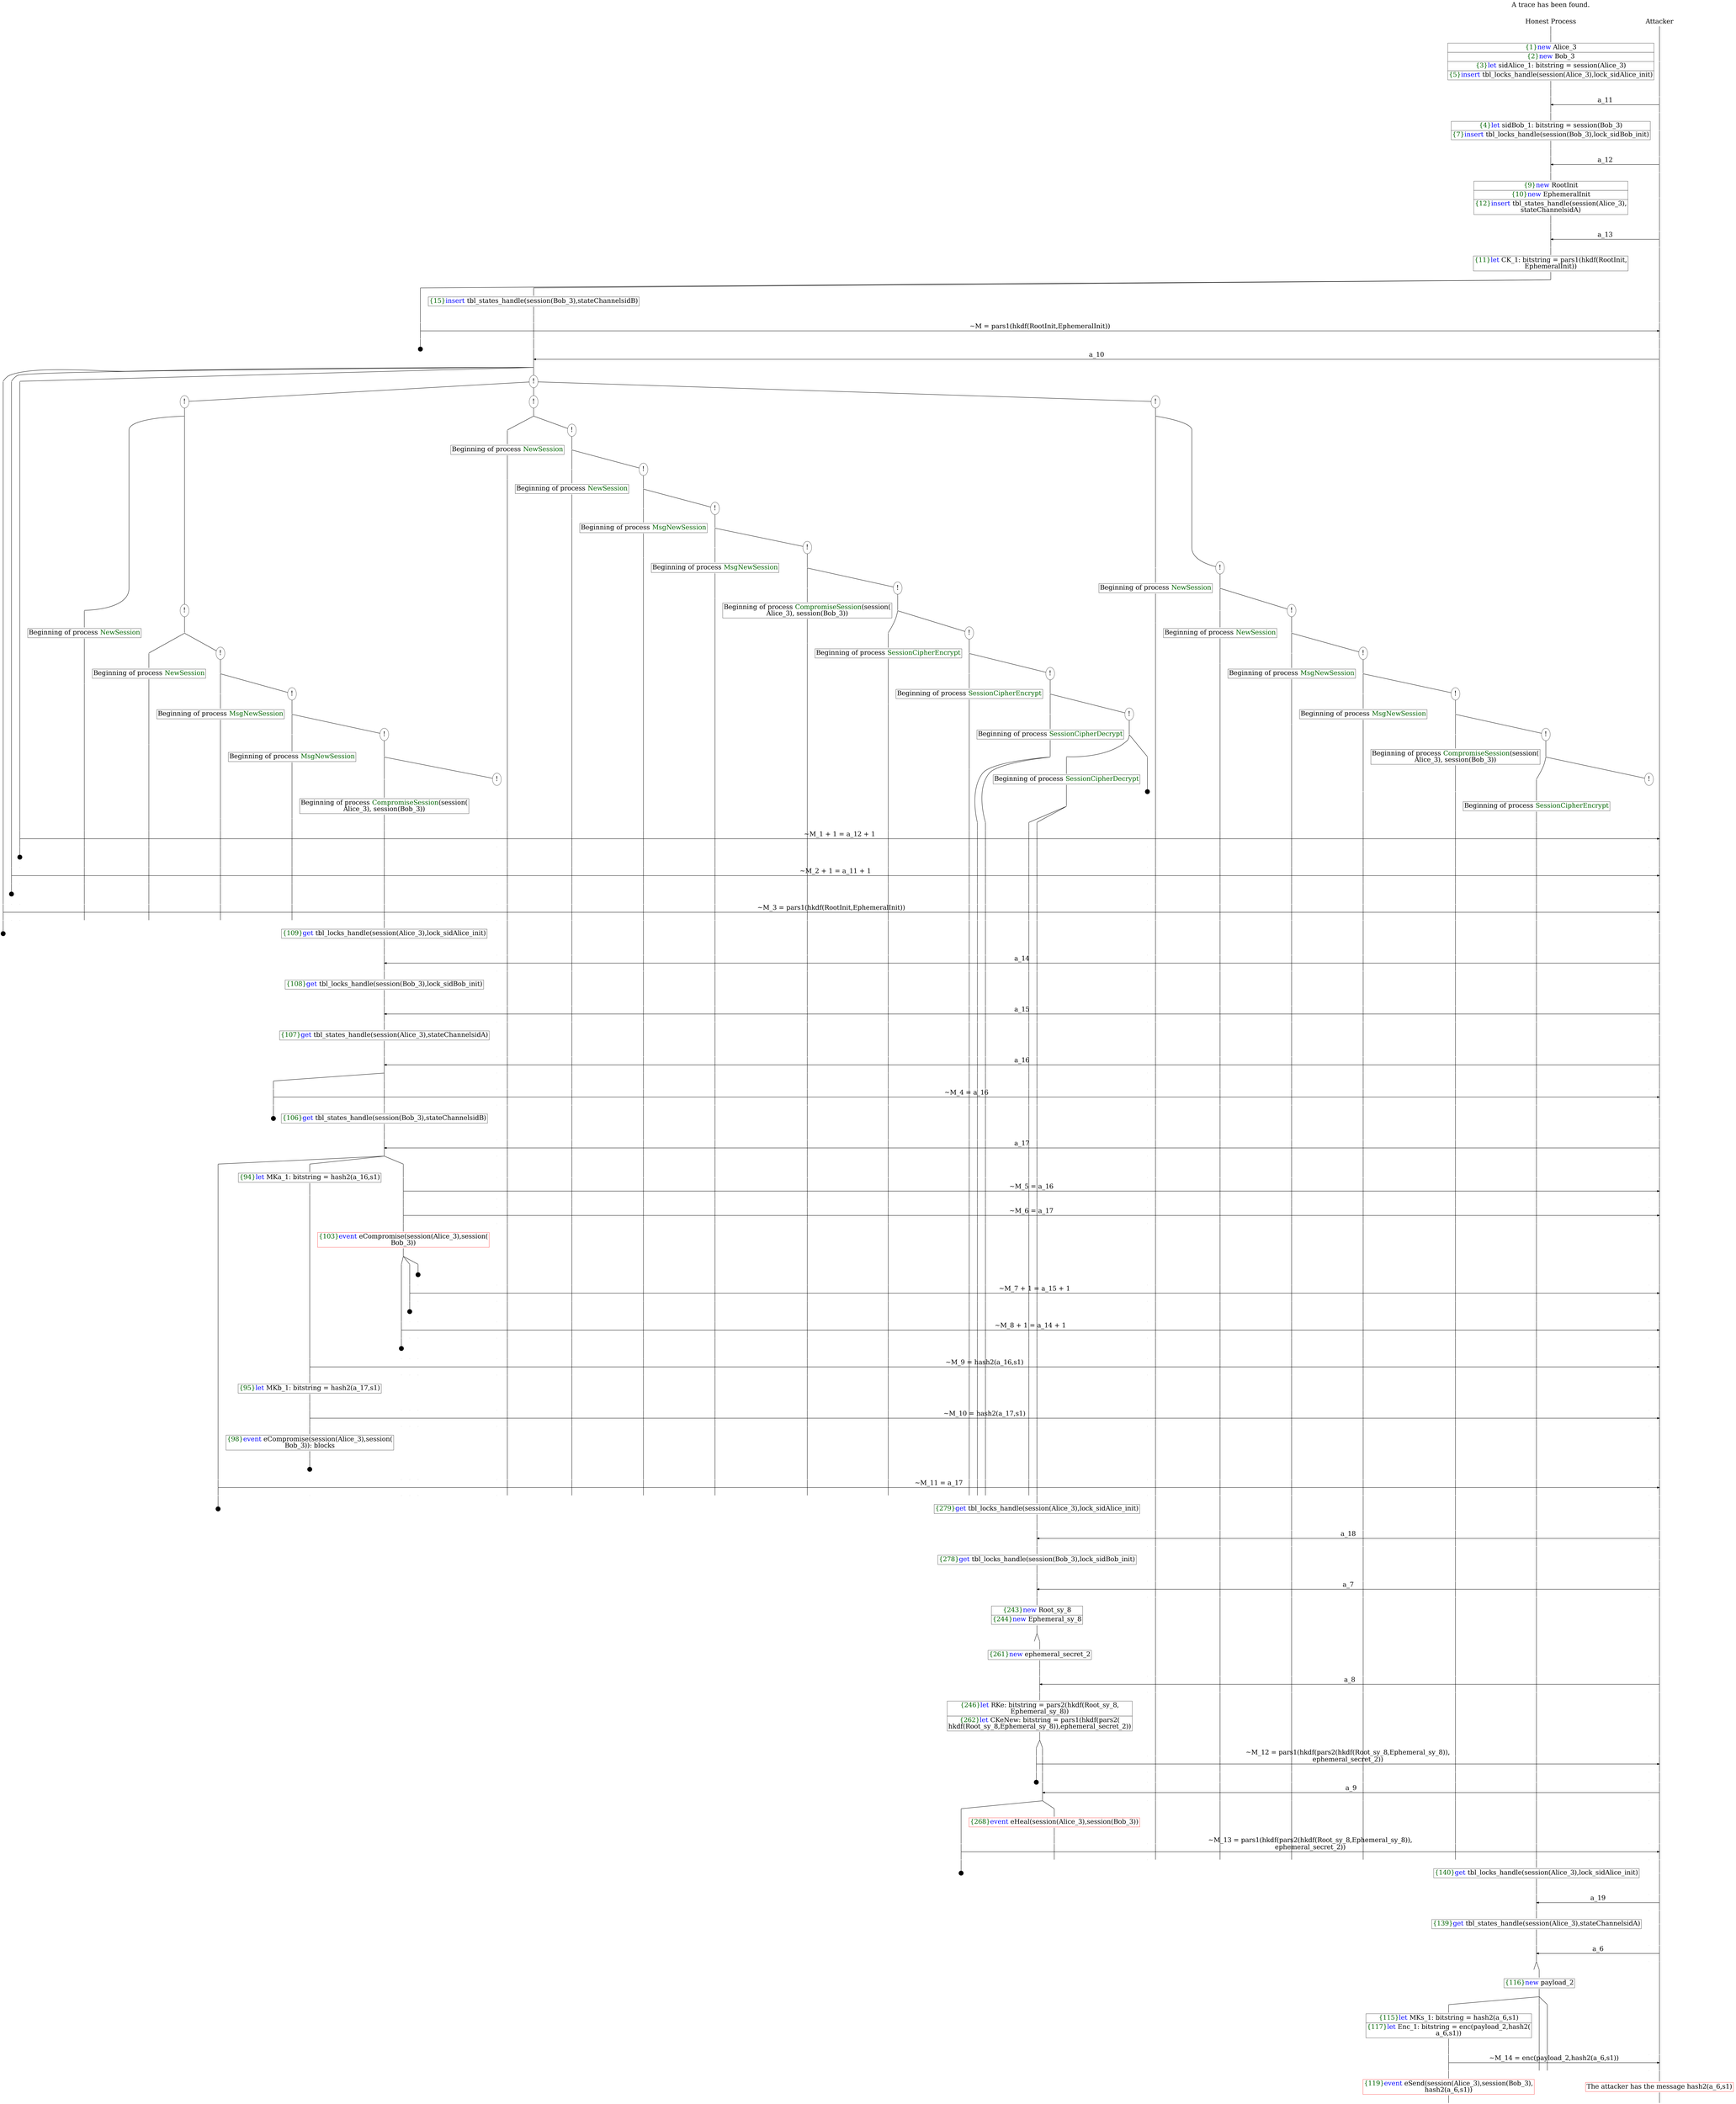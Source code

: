 digraph {
graph [ordering = out]
edge [arrowhead = none, penwidth = 1.6, fontsize = 30]
node [shape = point, width = 0, height = 0, fontsize = 30]
Trace [label = <A trace has been found.<br/>
>, shape = plaintext]
P0__0 [label = "Honest Process", shape = plaintext]
P__0 [label = "Attacker", shape = plaintext]
Trace -> P0__0 [label = "", style = invisible, weight = 100]{rank = same; P0__0 P__0}
P0__0 -> P0__1 [label = <>, weight = 100]
P0__1 -> P0__2 [label = <>, weight = 100]
P0__2 [shape = plaintext, label = <<TABLE BORDER="0" CELLBORDER="1" CELLSPACING="0" CELLPADDING="4"> <TR><TD><FONT COLOR="darkgreen">{1}</FONT><FONT COLOR="blue">new </FONT>Alice_3</TD></TR><TR><TD><FONT COLOR="darkgreen">{2}</FONT><FONT COLOR="blue">new </FONT>Bob_3</TD></TR><TR><TD><FONT COLOR="darkgreen">{3}</FONT><FONT COLOR="blue">let</FONT> sidAlice_1: bitstring = session(Alice_3)<br/>
</TD></TR><TR><TD><FONT COLOR="darkgreen">{5}</FONT><FONT COLOR="blue">insert </FONT>tbl_locks_handle(session(Alice_3),lock_sidAlice_init)<br/>
</TD></TR></TABLE>>]
P0__2 -> P0__3 [label = <>, weight = 100]
P__0 -> P__1 [label = <>, weight = 100]
{rank = same; P__1 P0__2}
P0__3 -> P0__4 [label = <>, weight = 100]
P__1 -> P__2 [label = <>, weight = 100]
{rank = same; P__2 P0__4}
P0__4 -> P0__5 [label = <>, weight = 100]
P__2 -> P__3 [label = <>, weight = 100]
{rank = same; P__3 P0__5}
P0__5 -> P__3 [label = <a_11>, dir = back, arrowhead = normal]
P0__5 -> P0__6 [label = <>, weight = 100]
P__3 -> P__4 [label = <>, weight = 100]
{rank = same; P__4 P0__6}
P0__6 -> P0__7 [label = <>, weight = 100]
P0__7 [shape = plaintext, label = <<TABLE BORDER="0" CELLBORDER="1" CELLSPACING="0" CELLPADDING="4"> <TR><TD><FONT COLOR="darkgreen">{4}</FONT><FONT COLOR="blue">let</FONT> sidBob_1: bitstring = session(Bob_3)</TD></TR><TR><TD><FONT COLOR="darkgreen">{7}</FONT><FONT COLOR="blue">insert </FONT>tbl_locks_handle(session(Bob_3),lock_sidBob_init)<br/>
</TD></TR></TABLE>>]
P0__7 -> P0__8 [label = <>, weight = 100]
P__4 -> P__5 [label = <>, weight = 100]
{rank = same; P__5 P0__7}
P0__8 -> P0__9 [label = <>, weight = 100]
P__5 -> P__6 [label = <>, weight = 100]
{rank = same; P__6 P0__9}
P0__9 -> P0__10 [label = <>, weight = 100]
P__6 -> P__7 [label = <>, weight = 100]
{rank = same; P__7 P0__10}
P0__10 -> P__7 [label = <a_12>, dir = back, arrowhead = normal]
P0__10 -> P0__11 [label = <>, weight = 100]
P__7 -> P__8 [label = <>, weight = 100]
{rank = same; P__8 P0__11}
P0__11 -> P0__12 [label = <>, weight = 100]
P0__12 [shape = plaintext, label = <<TABLE BORDER="0" CELLBORDER="1" CELLSPACING="0" CELLPADDING="4"> <TR><TD><FONT COLOR="darkgreen">{9}</FONT><FONT COLOR="blue">new </FONT>RootInit</TD></TR><TR><TD><FONT COLOR="darkgreen">{10}</FONT><FONT COLOR="blue">new </FONT>EphemeralInit</TD></TR><TR><TD><FONT COLOR="darkgreen">{12}</FONT><FONT COLOR="blue">insert </FONT>tbl_states_handle(session(Alice_3),<br/>
stateChannelsidA)</TD></TR></TABLE>>]
P0__12 -> P0__13 [label = <>, weight = 100]
P__8 -> P__9 [label = <>, weight = 100]
{rank = same; P__9 P0__12}
P0__13 -> P0__14 [label = <>, weight = 100]
P__9 -> P__10 [label = <>, weight = 100]
{rank = same; P__10 P0__14}
P0__14 -> P0__15 [label = <>, weight = 100]
P__10 -> P__11 [label = <>, weight = 100]
{rank = same; P__11 P0__15}
P0__15 -> P__11 [label = <a_13>, dir = back, arrowhead = normal]
P0__15 -> P0__16 [label = <>, weight = 100]
P__11 -> P__12 [label = <>, weight = 100]
{rank = same; P__12 P0__16}
P0__16 -> P0__17 [label = <>, weight = 100]
P0__17 [shape = plaintext, label = <<TABLE BORDER="0" CELLBORDER="1" CELLSPACING="0" CELLPADDING="4"> <TR><TD><FONT COLOR="darkgreen">{11}</FONT><FONT COLOR="blue">let</FONT> CK_1: bitstring = pars1(hkdf(RootInit,<br/>
EphemeralInit))</TD></TR></TABLE>>]
P0__17 -> P0__18 [label = <>, weight = 100]
/*RPar */
P0__18 -> P0_1__18 [label = <>]
P0__18 -> P0_0__18 [label = <>]
P0__18 [label = "", fixedsize = false, width = 0, height = 0, shape = none]
{rank = same; P0_0__18 P0_1__18}
P0_0__18 -> P0_0__19 [label = <>, weight = 100]
P0_0__19 [shape = plaintext, label = <<TABLE BORDER="0" CELLBORDER="1" CELLSPACING="0" CELLPADDING="4"> <TR><TD><FONT COLOR="darkgreen">{15}</FONT><FONT COLOR="blue">insert </FONT>tbl_states_handle(session(Bob_3),stateChannelsidB)<br/>
</TD></TR></TABLE>>]
P0_0__19 -> P0_0__20 [label = <>, weight = 100]
P__12 -> P__13 [label = <>, weight = 100]
{rank = same; P__13 P0_0__19}
P0_1__18 -> P0_1__19 [label = <>, weight = 100]
P0_0__20 -> P0_0__21 [label = <>, weight = 100]
P__13 -> P__14 [label = <>, weight = 100]
{rank = same; P__14 P0_0__21 P0_1__19}
P0_1__19 -> P0_1__20 [label = <>, weight = 100]
P__14 -> P__15 [label = <>, weight = 100]
{rank = same; P__15 P0_1__20}
P0_1__20 -> P__15 [label = <~M = pars1(hkdf(RootInit,EphemeralInit))>, arrowhead = normal]
P0_1__20 -> P0_1__21 [label = <>, weight = 100]
P0_0__21 -> P0_0__22 [label = <>, weight = 100]
P__15 -> P__16 [label = <>, weight = 100]
{rank = same; P__16 P0_0__22 P0_1__21}
P0_1__22 [label = "", width = 0.3, height = 0.3]
P0_1__21 -> P0_1__22 [label = <>, weight = 100]
P0_0__22 -> P0_0__23 [label = <>, weight = 100]
P__16 -> P__17 [label = <>, weight = 100]
{rank = same; P__17 P0_0__23}
P0_0__23 -> P0_0__24 [label = <>, weight = 100]
P__17 -> P__18 [label = <>, weight = 100]
{rank = same; P__18 P0_0__24}
P0_0__24 -> P__18 [label = <a_10>, dir = back, arrowhead = normal]
P0_0__24 -> P0_0__25 [label = <>, weight = 100]
P__18 -> P__19 [label = <>, weight = 100]
{rank = same; P__19 P0_0__25}
/*RPar */
P0_0__25 -> P0_0_3__25 [label = <>]
P0_0__25 -> P0_0_2__25 [label = <>]
P0_0__25 -> P0_0_1__25 [label = <>]
P0_0__25 -> P0_0_0__25 [label = <>]
P0_0__25 [label = "", fixedsize = false, width = 0, height = 0, shape = none]
{rank = same; P0_0_0__25 P0_0_1__25 P0_0_2__25 P0_0_3__25}
P0_0_0__25 [label = "!", shape = ellipse]
{rank = same; P0_0_0_2__25 P0_0_0_1__25 P0_0_0_0__25}
P0_0_0_2__25 [label = "", fixedsize = false, width = 0, height = 0, shape = none]
P0_0_0__25 -> P0_0_0_2__25 [label = <>]
P0_0_0_1__25 [label = "", fixedsize = false, width = 0, height = 0, shape = none]
P0_0_0__25 -> P0_0_0_1__25 [label = <>]
P0_0_0_0__25 [label = "", fixedsize = false, width = 0, height = 0, shape = none]
P0_0_0__25 -> P0_0_0_0__25 [label = <>]
P0_0_0_0__25 [label = "!", shape = ellipse]
P0_0_0_0_0__25 [label = "", fixedsize = false, width = 0, height = 0, shape = none]
P0_0_0_0__25 -> P0_0_0_0_0__25 [label = <>, weight = 100]
/*RPar */
P0_0_0_0_0__25 -> P0_0_0_0_0_1__25 [label = <>]
P0_0_0_0_0__25 -> P0_0_0_0_0_0__25 [label = <>]
P0_0_0_0_0__25 [label = "", fixedsize = false, width = 0, height = 0, shape = none]
{rank = same; P0_0_0_0_0_0__25 P0_0_0_0_0_1__25}
P0_0_0_0_0_0__25 [label = "!", shape = ellipse]
P0_0_0_0_0_0_0__25 [label = "", fixedsize = false, width = 0, height = 0, shape = none]
P0_0_0_0_0_0__25 -> P0_0_0_0_0_0_0__25 [label = <>, weight = 100]
/*RPar */
P0_0_0_0_0_0_0__25 -> P0_0_0_0_0_0_0_1__25 [label = <>]
P0_0_0_0_0_0_0__25 -> P0_0_0_0_0_0_0_0__25 [label = <>]
P0_0_0_0_0_0_0__25 [label = "", fixedsize = false, width = 0, height = 0, shape = none]
{rank = same; P0_0_0_0_0_0_0_0__25 P0_0_0_0_0_0_0_1__25}
P0_0_0_0_0_0_0_0__25 [label = "!", shape = ellipse]
P0_0_0_0_0_0_0_0_0__25 [label = "", fixedsize = false, width = 0, height = 0, shape = none]
P0_0_0_0_0_0_0_0__25 -> P0_0_0_0_0_0_0_0_0__25 [label = <>, weight = 100]
/*RPar */
P0_0_0_0_0_0_0_0_0__25 -> P0_0_0_0_0_0_0_0_0_1__25 [label = <>]
P0_0_0_0_0_0_0_0_0__25 -> P0_0_0_0_0_0_0_0_0_0__25 [label = <>]
P0_0_0_0_0_0_0_0_0__25 [label = "", fixedsize = false, width = 0, height = 0, shape = none]
{rank = same; P0_0_0_0_0_0_0_0_0_0__25 P0_0_0_0_0_0_0_0_0_1__25}
P0_0_0_0_0_0_0_0_0_0__25 [label = "!", shape = ellipse]
P0_0_0_0_0_0_0_0_0_0_0__25 [label = "", fixedsize = false, width = 0, height = 0, shape = none]
P0_0_0_0_0_0_0_0_0_0__25 -> P0_0_0_0_0_0_0_0_0_0_0__25 [label = <>, weight = 100]
/*RPar */
P0_0_0_0_0_0_0_0_0_0_0__25 -> P0_0_0_0_0_0_0_0_0_0_0_1__25 [label = <>]
P0_0_0_0_0_0_0_0_0_0_0__25 -> P0_0_0_0_0_0_0_0_0_0_0_0__25 [label = <>]
P0_0_0_0_0_0_0_0_0_0_0__25 [label = "", fixedsize = false, width = 0, height = 0, shape = none]
{rank = same; P0_0_0_0_0_0_0_0_0_0_0_0__25 P0_0_0_0_0_0_0_0_0_0_0_1__25}
P0_0_0_0_0_0_0_0_0_0_0_0__25 [label = "!", shape = ellipse]
P0_0_0_0_0_0_0_0_0_0_0_0_0__25 [label = "", fixedsize = false, width = 0, height = 0, shape = none]
P0_0_0_0_0_0_0_0_0_0_0_0__25 -> P0_0_0_0_0_0_0_0_0_0_0_0_0__25 [label = <>, weight = 100]
/*RPar */
P0_0_0_0_0_0_0_0_0_0_0_0_0__25 -> P0_0_0_0_0_0_0_0_0_0_0_0_0_1__25 [label = <>]
P0_0_0_0_0_0_0_0_0_0_0_0_0__25 -> P0_0_0_0_0_0_0_0_0_0_0_0_0_0__25 [label = <>]
P0_0_0_0_0_0_0_0_0_0_0_0_0__25 [label = "", fixedsize = false, width = 0, height = 0, shape = none]
{rank = same; P0_0_0_0_0_0_0_0_0_0_0_0_0_0__25 P0_0_0_0_0_0_0_0_0_0_0_0_0_1__25}
P0_0_0_0_0_0_0_0_0_0_0_0_0_0__25 [label = "!", shape = ellipse]
P0_0_0_0_0_0_0_0_0_0_0_0_0_0_0__25 [label = "", fixedsize = false, width = 0, height = 0, shape = none]
P0_0_0_0_0_0_0_0_0_0_0_0_0_0__25 -> P0_0_0_0_0_0_0_0_0_0_0_0_0_0_0__25 [label = <>, weight = 100]
/*RPar */
P0_0_0_0_0_0_0_0_0_0_0_0_0_0_0__25 -> P0_0_0_0_0_0_0_0_0_0_0_0_0_0_0_1__25 [label = <>]
P0_0_0_0_0_0_0_0_0_0_0_0_0_0_0__25 -> P0_0_0_0_0_0_0_0_0_0_0_0_0_0_0_0__25 [label = <>]
P0_0_0_0_0_0_0_0_0_0_0_0_0_0_0__25 [label = "", fixedsize = false, width = 0, height = 0, shape = none]
{rank = same; P0_0_0_0_0_0_0_0_0_0_0_0_0_0_0_0__25 P0_0_0_0_0_0_0_0_0_0_0_0_0_0_0_1__25}
P0_0_0_0_0_0_0_0_0_0_0_0_0_0_0_0__25 [label = "!", shape = ellipse]
P0_0_0_0_0_0_0_0_0_0_0_0_0_0_0_1__25 -> P0_0_0_0_0_0_0_0_0_0_0_0_0_0_0_1__26 [label = <>, weight = 100]
P0_0_0_0_0_0_0_0_0_0_0_0_0_0_0_1__26 [shape = plaintext, label = <<TABLE BORDER="0" CELLBORDER="1" CELLSPACING="0" CELLPADDING="4"> <TR><TD>Beginning of process <FONT COLOR="darkgreen">SessionCipherEncrypt</FONT></TD></TR></TABLE>>]
P0_0_0_0_0_0_0_0_0_0_0_0_0_0_0_1__26 -> P0_0_0_0_0_0_0_0_0_0_0_0_0_0_0_1__27 [label = <>, weight = 100]
P0_0_0_0_0_0_0_0_0_0_0_0_0_1__25 -> P0_0_0_0_0_0_0_0_0_0_0_0_0_1__26 [label = <>, weight = 100]
P0_0_0_0_0_0_0_0_0_0_0_0_0_1__26 [shape = plaintext, label = <<TABLE BORDER="0" CELLBORDER="1" CELLSPACING="0" CELLPADDING="4"> <TR><TD>Beginning of process <FONT COLOR="darkgreen">CompromiseSession</FONT>(session(<br/>
Alice_3), session(Bob_3))</TD></TR></TABLE>>]
P0_0_0_0_0_0_0_0_0_0_0_0_0_1__26 -> P0_0_0_0_0_0_0_0_0_0_0_0_0_1__27 [label = <>, weight = 100]
P0_0_0_0_0_0_0_0_0_0_0_1__25 -> P0_0_0_0_0_0_0_0_0_0_0_1__26 [label = <>, weight = 100]
P0_0_0_0_0_0_0_0_0_0_0_1__26 [shape = plaintext, label = <<TABLE BORDER="0" CELLBORDER="1" CELLSPACING="0" CELLPADDING="4"> <TR><TD>Beginning of process <FONT COLOR="darkgreen">MsgNewSession</FONT></TD></TR></TABLE>>]
P0_0_0_0_0_0_0_0_0_0_0_1__26 -> P0_0_0_0_0_0_0_0_0_0_0_1__27 [label = <>, weight = 100]
P0_0_0_0_0_0_0_0_0_1__25 -> P0_0_0_0_0_0_0_0_0_1__26 [label = <>, weight = 100]
P0_0_0_0_0_0_0_0_0_1__26 [shape = plaintext, label = <<TABLE BORDER="0" CELLBORDER="1" CELLSPACING="0" CELLPADDING="4"> <TR><TD>Beginning of process <FONT COLOR="darkgreen">MsgNewSession</FONT></TD></TR></TABLE>>]
P0_0_0_0_0_0_0_0_0_1__26 -> P0_0_0_0_0_0_0_0_0_1__27 [label = <>, weight = 100]
P0_0_0_0_0_0_0_1__25 -> P0_0_0_0_0_0_0_1__26 [label = <>, weight = 100]
P0_0_0_0_0_0_0_1__26 [shape = plaintext, label = <<TABLE BORDER="0" CELLBORDER="1" CELLSPACING="0" CELLPADDING="4"> <TR><TD>Beginning of process <FONT COLOR="darkgreen">NewSession</FONT></TD></TR></TABLE>>]
P0_0_0_0_0_0_0_1__26 -> P0_0_0_0_0_0_0_1__27 [label = <>, weight = 100]
P0_0_0_0_0_1__25 -> P0_0_0_0_0_1__26 [label = <>, weight = 100]
P0_0_0_0_0_1__26 [shape = plaintext, label = <<TABLE BORDER="0" CELLBORDER="1" CELLSPACING="0" CELLPADDING="4"> <TR><TD>Beginning of process <FONT COLOR="darkgreen">NewSession</FONT></TD></TR></TABLE>>]
P0_0_0_0_0_1__26 -> P0_0_0_0_0_1__27 [label = <>, weight = 100]
P0_0_0_1__25 [label = "!", shape = ellipse]
P0_0_0_1_0__25 [label = "", fixedsize = false, width = 0, height = 0, shape = none]
P0_0_0_1__25 -> P0_0_0_1_0__25 [label = <>, weight = 100]
/*RPar */
P0_0_0_1_0__25 -> P0_0_0_1_0_1__25 [label = <>]
P0_0_0_1_0__25 -> P0_0_0_1_0_0__25 [label = <>]
P0_0_0_1_0__25 [label = "", fixedsize = false, width = 0, height = 0, shape = none]
{rank = same; P0_0_0_1_0_0__25 P0_0_0_1_0_1__25}
P0_0_0_1_0_0__25 [label = "!", shape = ellipse]
P0_0_0_1_0_0_0__25 [label = "", fixedsize = false, width = 0, height = 0, shape = none]
P0_0_0_1_0_0__25 -> P0_0_0_1_0_0_0__25 [label = <>, weight = 100]
/*RPar */
P0_0_0_1_0_0_0__25 -> P0_0_0_1_0_0_0_1__25 [label = <>]
P0_0_0_1_0_0_0__25 -> P0_0_0_1_0_0_0_0__25 [label = <>]
P0_0_0_1_0_0_0__25 [label = "", fixedsize = false, width = 0, height = 0, shape = none]
{rank = same; P0_0_0_1_0_0_0_0__25 P0_0_0_1_0_0_0_1__25}
P0_0_0_1_0_0_0_0__25 [label = "!", shape = ellipse]
P0_0_0_1_0_0_0_0_0__25 [label = "", fixedsize = false, width = 0, height = 0, shape = none]
P0_0_0_1_0_0_0_0__25 -> P0_0_0_1_0_0_0_0_0__25 [label = <>, weight = 100]
/*RPar */
P0_0_0_1_0_0_0_0_0__25 -> P0_0_0_1_0_0_0_0_0_1__25 [label = <>]
P0_0_0_1_0_0_0_0_0__25 -> P0_0_0_1_0_0_0_0_0_0__25 [label = <>]
P0_0_0_1_0_0_0_0_0__25 [label = "", fixedsize = false, width = 0, height = 0, shape = none]
{rank = same; P0_0_0_1_0_0_0_0_0_0__25 P0_0_0_1_0_0_0_0_0_1__25}
P0_0_0_1_0_0_0_0_0_0__25 [label = "!", shape = ellipse]
P0_0_0_1_0_0_0_0_0_0_0__25 [label = "", fixedsize = false, width = 0, height = 0, shape = none]
P0_0_0_1_0_0_0_0_0_0__25 -> P0_0_0_1_0_0_0_0_0_0_0__25 [label = <>, weight = 100]
/*RPar */
P0_0_0_1_0_0_0_0_0_0_0__25 -> P0_0_0_1_0_0_0_0_0_0_0_1__25 [label = <>]
P0_0_0_1_0_0_0_0_0_0_0__25 -> P0_0_0_1_0_0_0_0_0_0_0_0__25 [label = <>]
P0_0_0_1_0_0_0_0_0_0_0__25 [label = "", fixedsize = false, width = 0, height = 0, shape = none]
{rank = same; P0_0_0_1_0_0_0_0_0_0_0_0__25 P0_0_0_1_0_0_0_0_0_0_0_1__25}
P0_0_0_1_0_0_0_0_0_0_0_0__25 [label = "!", shape = ellipse]
P0_0_0_1_0_0_0_0_0_0_0_0_0__25 [label = "", fixedsize = false, width = 0, height = 0, shape = none]
P0_0_0_1_0_0_0_0_0_0_0_0__25 -> P0_0_0_1_0_0_0_0_0_0_0_0_0__25 [label = <>, weight = 100]
/*RPar */
P0_0_0_1_0_0_0_0_0_0_0_0_0__25 -> P0_0_0_1_0_0_0_0_0_0_0_0_0_1__25 [label = <>]
P0_0_0_1_0_0_0_0_0_0_0_0_0__25 -> P0_0_0_1_0_0_0_0_0_0_0_0_0_0__25 [label = <>]
P0_0_0_1_0_0_0_0_0_0_0_0_0__25 [label = "", fixedsize = false, width = 0, height = 0, shape = none]
{rank = same; P0_0_0_1_0_0_0_0_0_0_0_0_0_0__25 P0_0_0_1_0_0_0_0_0_0_0_0_0_1__25}
P0_0_0_1_0_0_0_0_0_0_0_0_0_0__25 [label = "!", shape = ellipse]
P0_0_0_1_0_0_0_0_0_0_0_0_0_0_0__25 [label = "", fixedsize = false, width = 0, height = 0, shape = none]
P0_0_0_1_0_0_0_0_0_0_0_0_0_0__25 -> P0_0_0_1_0_0_0_0_0_0_0_0_0_0_0__25 [label = <>, weight = 100]
/*RPar */
P0_0_0_1_0_0_0_0_0_0_0_0_0_0_0__25 -> P0_0_0_1_0_0_0_0_0_0_0_0_0_0_0_1__25 [label = <>]
P0_0_0_1_0_0_0_0_0_0_0_0_0_0_0__25 -> P0_0_0_1_0_0_0_0_0_0_0_0_0_0_0_0__25 [label = <>]
P0_0_0_1_0_0_0_0_0_0_0_0_0_0_0__25 [label = "", fixedsize = false, width = 0, height = 0, shape = none]
{rank = same; P0_0_0_1_0_0_0_0_0_0_0_0_0_0_0_0__25 P0_0_0_1_0_0_0_0_0_0_0_0_0_0_0_1__25}
P0_0_0_1_0_0_0_0_0_0_0_0_0_0_0_0__25 [label = "!", shape = ellipse]
P0_0_0_1_0_0_0_0_0_0_0_0_0_0_0_0_0__25 [label = "", fixedsize = false, width = 0, height = 0, shape = none]
P0_0_0_1_0_0_0_0_0_0_0_0_0_0_0_0__25 -> P0_0_0_1_0_0_0_0_0_0_0_0_0_0_0_0_0__25 [label = <>, weight = 100]
/*RPar */
P0_0_0_1_0_0_0_0_0_0_0_0_0_0_0_0_0__25 -> P0_0_0_1_0_0_0_0_0_0_0_0_0_0_0_0_0_1__25 [label = <>]
P0_0_0_1_0_0_0_0_0_0_0_0_0_0_0_0_0__25 -> P0_0_0_1_0_0_0_0_0_0_0_0_0_0_0_0_0_0__25 [label = <>]
P0_0_0_1_0_0_0_0_0_0_0_0_0_0_0_0_0__25 [label = "", fixedsize = false, width = 0, height = 0, shape = none]
{rank = same; P0_0_0_1_0_0_0_0_0_0_0_0_0_0_0_0_0_0__25 P0_0_0_1_0_0_0_0_0_0_0_0_0_0_0_0_0_1__25}
P0_0_0_1_0_0_0_0_0_0_0_0_0_0_0_0_0_0__25 [label = "!", shape = ellipse]
P0_0_0_1_0_0_0_0_0_0_0_0_0_0_0_0_0_0_0__25 [label = "", fixedsize = false, width = 0, height = 0, shape = none]
P0_0_0_1_0_0_0_0_0_0_0_0_0_0_0_0_0_0__25 -> P0_0_0_1_0_0_0_0_0_0_0_0_0_0_0_0_0_0_0__25 [label = <>, weight = 100]
/*RPar */
P0_0_0_1_0_0_0_0_0_0_0_0_0_0_0_0_0_0_0__25 -> P0_0_0_1_0_0_0_0_0_0_0_0_0_0_0_0_0_0_0_1__25 [label = <>]
P0_0_0_1_0_0_0_0_0_0_0_0_0_0_0_0_0_0_0__25 -> P0_0_0_1_0_0_0_0_0_0_0_0_0_0_0_0_0_0_0_0__25 [label = <>]
P0_0_0_1_0_0_0_0_0_0_0_0_0_0_0_0_0_0_0__25 [label = "", fixedsize = false, width = 0, height = 0, shape = none]
{rank = same; P0_0_0_1_0_0_0_0_0_0_0_0_0_0_0_0_0_0_0_0__25 P0_0_0_1_0_0_0_0_0_0_0_0_0_0_0_0_0_0_0_1__25}
P0_0_0_1_0_0_0_0_0_0_0_0_0_0_0_0_0_0_0_0__25 [label = "!", shape = ellipse]
P0_0_0_1_0_0_0_0_0_0_0_0_0_0_0_0_0_0_0_0_0__25 [label = "", fixedsize = false, width = 0, height = 0, shape = none]
P0_0_0_1_0_0_0_0_0_0_0_0_0_0_0_0_0_0_0_0__25 -> P0_0_0_1_0_0_0_0_0_0_0_0_0_0_0_0_0_0_0_0_0__25 [label = <>, weight = 100]
/*RPar */
P0_0_0_1_0_0_0_0_0_0_0_0_0_0_0_0_0_0_0_0_0__25 -> P0_0_0_1_0_0_0_0_0_0_0_0_0_0_0_0_0_0_0_0_0_1__25 [label = <>]
P0_0_0_1_0_0_0_0_0_0_0_0_0_0_0_0_0_0_0_0_0__25 -> P0_0_0_1_0_0_0_0_0_0_0_0_0_0_0_0_0_0_0_0_0_0__25 [label = <>]
P0_0_0_1_0_0_0_0_0_0_0_0_0_0_0_0_0_0_0_0_0__25 [label = "", fixedsize = false, width = 0, height = 0, shape = none]
{rank = same; P0_0_0_1_0_0_0_0_0_0_0_0_0_0_0_0_0_0_0_0_0_0__25 P0_0_0_1_0_0_0_0_0_0_0_0_0_0_0_0_0_0_0_0_0_1__25}
P0_0_0_1_0_0_0_0_0_0_0_0_0_0_0_0_0_0_0_0_0_0__26 [label = "", width = 0.3, height = 0.3]
P0_0_0_1_0_0_0_0_0_0_0_0_0_0_0_0_0_0_0_0_0_0__25 -> P0_0_0_1_0_0_0_0_0_0_0_0_0_0_0_0_0_0_0_0_0_0__26 [label = <>, weight = 100]
P0_0_0_1_0_0_0_0_0_0_0_0_0_0_0_0_0_0_0_0_0_1__25 -> P0_0_0_1_0_0_0_0_0_0_0_0_0_0_0_0_0_0_0_0_0_1__26 [label = <>, weight = 100]
P0_0_0_1_0_0_0_0_0_0_0_0_0_0_0_0_0_0_0_0_0_1__26 [shape = plaintext, label = <<TABLE BORDER="0" CELLBORDER="1" CELLSPACING="0" CELLPADDING="4"> <TR><TD>Beginning of process <FONT COLOR="darkgreen">SessionCipherDecrypt</FONT></TD></TR></TABLE>>]
P0_0_0_1_0_0_0_0_0_0_0_0_0_0_0_0_0_0_0_0_0_1__26 -> P0_0_0_1_0_0_0_0_0_0_0_0_0_0_0_0_0_0_0_0_0_1__27 [label = <>, weight = 100]
/*RPar */
P0_0_0_1_0_0_0_0_0_0_0_0_0_0_0_0_0_0_0_0_0_1__27 -> P0_0_0_1_0_0_0_0_0_0_0_0_0_0_0_0_0_0_0_0_0_1_1__27 [label = <>]
P0_0_0_1_0_0_0_0_0_0_0_0_0_0_0_0_0_0_0_0_0_1__27 -> P0_0_0_1_0_0_0_0_0_0_0_0_0_0_0_0_0_0_0_0_0_1_0__27 [label = <>]
P0_0_0_1_0_0_0_0_0_0_0_0_0_0_0_0_0_0_0_0_0_1__27 [label = "", fixedsize = false, width = 0, height = 0, shape = none]
{rank = same; P0_0_0_1_0_0_0_0_0_0_0_0_0_0_0_0_0_0_0_0_0_1_0__27 P0_0_0_1_0_0_0_0_0_0_0_0_0_0_0_0_0_0_0_0_0_1_1__27}
P0_0_0_1_0_0_0_0_0_0_0_0_0_0_0_0_0_0_0_1__25 -> P0_0_0_1_0_0_0_0_0_0_0_0_0_0_0_0_0_0_0_1__26 [label = <>, weight = 100]
P0_0_0_1_0_0_0_0_0_0_0_0_0_0_0_0_0_0_0_1__26 [shape = plaintext, label = <<TABLE BORDER="0" CELLBORDER="1" CELLSPACING="0" CELLPADDING="4"> <TR><TD>Beginning of process <FONT COLOR="darkgreen">SessionCipherDecrypt</FONT></TD></TR></TABLE>>]
P0_0_0_1_0_0_0_0_0_0_0_0_0_0_0_0_0_0_0_1__26 -> P0_0_0_1_0_0_0_0_0_0_0_0_0_0_0_0_0_0_0_1__27 [label = <>, weight = 100]
/*RPar */
P0_0_0_1_0_0_0_0_0_0_0_0_0_0_0_0_0_0_0_1__27 -> P0_0_0_1_0_0_0_0_0_0_0_0_0_0_0_0_0_0_0_1_1__27 [label = <>]
P0_0_0_1_0_0_0_0_0_0_0_0_0_0_0_0_0_0_0_1__27 -> P0_0_0_1_0_0_0_0_0_0_0_0_0_0_0_0_0_0_0_1_0__27 [label = <>]
P0_0_0_1_0_0_0_0_0_0_0_0_0_0_0_0_0_0_0_1__27 [label = "", fixedsize = false, width = 0, height = 0, shape = none]
{rank = same; P0_0_0_1_0_0_0_0_0_0_0_0_0_0_0_0_0_0_0_1_0__27 P0_0_0_1_0_0_0_0_0_0_0_0_0_0_0_0_0_0_0_1_1__27}
P0_0_0_1_0_0_0_0_0_0_0_0_0_0_0_0_0_1__25 -> P0_0_0_1_0_0_0_0_0_0_0_0_0_0_0_0_0_1__26 [label = <>, weight = 100]
P0_0_0_1_0_0_0_0_0_0_0_0_0_0_0_0_0_1__26 [shape = plaintext, label = <<TABLE BORDER="0" CELLBORDER="1" CELLSPACING="0" CELLPADDING="4"> <TR><TD>Beginning of process <FONT COLOR="darkgreen">SessionCipherEncrypt</FONT></TD></TR></TABLE>>]
P0_0_0_1_0_0_0_0_0_0_0_0_0_0_0_0_0_1__26 -> P0_0_0_1_0_0_0_0_0_0_0_0_0_0_0_0_0_1__27 [label = <>, weight = 100]
P0_0_0_1_0_0_0_0_0_0_0_0_0_0_0_1__25 -> P0_0_0_1_0_0_0_0_0_0_0_0_0_0_0_1__26 [label = <>, weight = 100]
P0_0_0_1_0_0_0_0_0_0_0_0_0_0_0_1__26 [shape = plaintext, label = <<TABLE BORDER="0" CELLBORDER="1" CELLSPACING="0" CELLPADDING="4"> <TR><TD>Beginning of process <FONT COLOR="darkgreen">SessionCipherEncrypt</FONT></TD></TR></TABLE>>]
P0_0_0_1_0_0_0_0_0_0_0_0_0_0_0_1__26 -> P0_0_0_1_0_0_0_0_0_0_0_0_0_0_0_1__27 [label = <>, weight = 100]
P0_0_0_1_0_0_0_0_0_0_0_0_0_1__25 -> P0_0_0_1_0_0_0_0_0_0_0_0_0_1__26 [label = <>, weight = 100]
P0_0_0_1_0_0_0_0_0_0_0_0_0_1__26 [shape = plaintext, label = <<TABLE BORDER="0" CELLBORDER="1" CELLSPACING="0" CELLPADDING="4"> <TR><TD>Beginning of process <FONT COLOR="darkgreen">CompromiseSession</FONT>(session(<br/>
Alice_3), session(Bob_3))</TD></TR></TABLE>>]
P0_0_0_1_0_0_0_0_0_0_0_0_0_1__26 -> P0_0_0_1_0_0_0_0_0_0_0_0_0_1__27 [label = <>, weight = 100]
P0_0_0_1_0_0_0_0_0_0_0_1__25 -> P0_0_0_1_0_0_0_0_0_0_0_1__26 [label = <>, weight = 100]
P0_0_0_1_0_0_0_0_0_0_0_1__26 [shape = plaintext, label = <<TABLE BORDER="0" CELLBORDER="1" CELLSPACING="0" CELLPADDING="4"> <TR><TD>Beginning of process <FONT COLOR="darkgreen">MsgNewSession</FONT></TD></TR></TABLE>>]
P0_0_0_1_0_0_0_0_0_0_0_1__26 -> P0_0_0_1_0_0_0_0_0_0_0_1__27 [label = <>, weight = 100]
P0_0_0_1_0_0_0_0_0_1__25 -> P0_0_0_1_0_0_0_0_0_1__26 [label = <>, weight = 100]
P0_0_0_1_0_0_0_0_0_1__26 [shape = plaintext, label = <<TABLE BORDER="0" CELLBORDER="1" CELLSPACING="0" CELLPADDING="4"> <TR><TD>Beginning of process <FONT COLOR="darkgreen">MsgNewSession</FONT></TD></TR></TABLE>>]
P0_0_0_1_0_0_0_0_0_1__26 -> P0_0_0_1_0_0_0_0_0_1__27 [label = <>, weight = 100]
P0_0_0_1_0_0_0_1__25 -> P0_0_0_1_0_0_0_1__26 [label = <>, weight = 100]
P0_0_0_1_0_0_0_1__26 [shape = plaintext, label = <<TABLE BORDER="0" CELLBORDER="1" CELLSPACING="0" CELLPADDING="4"> <TR><TD>Beginning of process <FONT COLOR="darkgreen">NewSession</FONT></TD></TR></TABLE>>]
P0_0_0_1_0_0_0_1__26 -> P0_0_0_1_0_0_0_1__27 [label = <>, weight = 100]
P0_0_0_1_0_1__25 -> P0_0_0_1_0_1__26 [label = <>, weight = 100]
P0_0_0_1_0_1__26 [shape = plaintext, label = <<TABLE BORDER="0" CELLBORDER="1" CELLSPACING="0" CELLPADDING="4"> <TR><TD>Beginning of process <FONT COLOR="darkgreen">NewSession</FONT></TD></TR></TABLE>>]
P0_0_0_1_0_1__26 -> P0_0_0_1_0_1__27 [label = <>, weight = 100]
P0_0_0_2__25 [label = "!", shape = ellipse]
P0_0_0_2_0__25 [label = "", fixedsize = false, width = 0, height = 0, shape = none]
P0_0_0_2__25 -> P0_0_0_2_0__25 [label = <>, weight = 100]
/*RPar */
P0_0_0_2_0__25 -> P0_0_0_2_0_1__25 [label = <>]
P0_0_0_2_0__25 -> P0_0_0_2_0_0__25 [label = <>]
P0_0_0_2_0__25 [label = "", fixedsize = false, width = 0, height = 0, shape = none]
{rank = same; P0_0_0_2_0_0__25 P0_0_0_2_0_1__25}
P0_0_0_2_0_0__25 [label = "!", shape = ellipse]
P0_0_0_2_0_0_0__25 [label = "", fixedsize = false, width = 0, height = 0, shape = none]
P0_0_0_2_0_0__25 -> P0_0_0_2_0_0_0__25 [label = <>, weight = 100]
/*RPar */
P0_0_0_2_0_0_0__25 -> P0_0_0_2_0_0_0_1__25 [label = <>]
P0_0_0_2_0_0_0__25 -> P0_0_0_2_0_0_0_0__25 [label = <>]
P0_0_0_2_0_0_0__25 [label = "", fixedsize = false, width = 0, height = 0, shape = none]
{rank = same; P0_0_0_2_0_0_0_0__25 P0_0_0_2_0_0_0_1__25}
P0_0_0_2_0_0_0_0__25 [label = "!", shape = ellipse]
P0_0_0_2_0_0_0_0_0__25 [label = "", fixedsize = false, width = 0, height = 0, shape = none]
P0_0_0_2_0_0_0_0__25 -> P0_0_0_2_0_0_0_0_0__25 [label = <>, weight = 100]
/*RPar */
P0_0_0_2_0_0_0_0_0__25 -> P0_0_0_2_0_0_0_0_0_1__25 [label = <>]
P0_0_0_2_0_0_0_0_0__25 -> P0_0_0_2_0_0_0_0_0_0__25 [label = <>]
P0_0_0_2_0_0_0_0_0__25 [label = "", fixedsize = false, width = 0, height = 0, shape = none]
{rank = same; P0_0_0_2_0_0_0_0_0_0__25 P0_0_0_2_0_0_0_0_0_1__25}
P0_0_0_2_0_0_0_0_0_0__25 [label = "!", shape = ellipse]
P0_0_0_2_0_0_0_0_0_0_0__25 [label = "", fixedsize = false, width = 0, height = 0, shape = none]
P0_0_0_2_0_0_0_0_0_0__25 -> P0_0_0_2_0_0_0_0_0_0_0__25 [label = <>, weight = 100]
/*RPar */
P0_0_0_2_0_0_0_0_0_0_0__25 -> P0_0_0_2_0_0_0_0_0_0_0_1__25 [label = <>]
P0_0_0_2_0_0_0_0_0_0_0__25 -> P0_0_0_2_0_0_0_0_0_0_0_0__25 [label = <>]
P0_0_0_2_0_0_0_0_0_0_0__25 [label = "", fixedsize = false, width = 0, height = 0, shape = none]
{rank = same; P0_0_0_2_0_0_0_0_0_0_0_0__25 P0_0_0_2_0_0_0_0_0_0_0_1__25}
P0_0_0_2_0_0_0_0_0_0_0_0__25 [label = "!", shape = ellipse]
P0_0_0_2_0_0_0_0_0_0_0_0_0__25 [label = "", fixedsize = false, width = 0, height = 0, shape = none]
P0_0_0_2_0_0_0_0_0_0_0_0__25 -> P0_0_0_2_0_0_0_0_0_0_0_0_0__25 [label = <>, weight = 100]
/*RPar */
P0_0_0_2_0_0_0_0_0_0_0_0_0__25 -> P0_0_0_2_0_0_0_0_0_0_0_0_0_1__25 [label = <>]
P0_0_0_2_0_0_0_0_0_0_0_0_0__25 -> P0_0_0_2_0_0_0_0_0_0_0_0_0_0__25 [label = <>]
P0_0_0_2_0_0_0_0_0_0_0_0_0__25 [label = "", fixedsize = false, width = 0, height = 0, shape = none]
{rank = same; P0_0_0_2_0_0_0_0_0_0_0_0_0_0__25 P0_0_0_2_0_0_0_0_0_0_0_0_0_1__25}
P0_0_0_2_0_0_0_0_0_0_0_0_0_0__25 [label = "!", shape = ellipse]
P0_0_0_2_0_0_0_0_0_0_0_0_0_1__25 -> P0_0_0_2_0_0_0_0_0_0_0_0_0_1__26 [label = <>, weight = 100]
P0_0_0_2_0_0_0_0_0_0_0_0_0_1__26 [shape = plaintext, label = <<TABLE BORDER="0" CELLBORDER="1" CELLSPACING="0" CELLPADDING="4"> <TR><TD>Beginning of process <FONT COLOR="darkgreen">CompromiseSession</FONT>(session(<br/>
Alice_3), session(Bob_3))</TD></TR></TABLE>>]
P0_0_0_2_0_0_0_0_0_0_0_0_0_1__26 -> P0_0_0_2_0_0_0_0_0_0_0_0_0_1__27 [label = <>, weight = 100]
P0_0_0_2_0_0_0_0_0_0_0_1__25 -> P0_0_0_2_0_0_0_0_0_0_0_1__26 [label = <>, weight = 100]
P0_0_0_2_0_0_0_0_0_0_0_1__26 [shape = plaintext, label = <<TABLE BORDER="0" CELLBORDER="1" CELLSPACING="0" CELLPADDING="4"> <TR><TD>Beginning of process <FONT COLOR="darkgreen">MsgNewSession</FONT></TD></TR></TABLE>>]
P0_0_0_2_0_0_0_0_0_0_0_1__26 -> P0_0_0_2_0_0_0_0_0_0_0_1__27 [label = <>, weight = 100]
P0_0_0_2_0_0_0_0_0_1__25 -> P0_0_0_2_0_0_0_0_0_1__26 [label = <>, weight = 100]
P0_0_0_2_0_0_0_0_0_1__26 [shape = plaintext, label = <<TABLE BORDER="0" CELLBORDER="1" CELLSPACING="0" CELLPADDING="4"> <TR><TD>Beginning of process <FONT COLOR="darkgreen">MsgNewSession</FONT></TD></TR></TABLE>>]
P0_0_0_2_0_0_0_0_0_1__26 -> P0_0_0_2_0_0_0_0_0_1__27 [label = <>, weight = 100]
P0_0_0_2_0_0_0_1__25 -> P0_0_0_2_0_0_0_1__26 [label = <>, weight = 100]
P0_0_0_2_0_0_0_1__26 [shape = plaintext, label = <<TABLE BORDER="0" CELLBORDER="1" CELLSPACING="0" CELLPADDING="4"> <TR><TD>Beginning of process <FONT COLOR="darkgreen">NewSession</FONT></TD></TR></TABLE>>]
P0_0_0_2_0_0_0_1__26 -> P0_0_0_2_0_0_0_1__27 [label = <>, weight = 100]
P0_0_0_2_0_1__25 -> P0_0_0_2_0_1__26 [label = <>, weight = 100]
P0_0_0_2_0_1__26 [shape = plaintext, label = <<TABLE BORDER="0" CELLBORDER="1" CELLSPACING="0" CELLPADDING="4"> <TR><TD>Beginning of process <FONT COLOR="darkgreen">NewSession</FONT></TD></TR></TABLE>>]
P0_0_0_2_0_1__26 -> P0_0_0_2_0_1__27 [label = <>, weight = 100]
P0_0_1__25 -> P0_0_1__26 [label = <>, weight = 100]
P0_0_0_2_0_1__27 -> P0_0_0_2_0_1__28 [label = <>, weight = 100]
P0_0_0_2_0_0_0_1__27 -> P0_0_0_2_0_0_0_1__28 [label = <>, weight = 100]
P0_0_0_2_0_0_0_0_0_1__27 -> P0_0_0_2_0_0_0_0_0_1__28 [label = <>, weight = 100]
P0_0_0_2_0_0_0_0_0_0_0_1__27 -> P0_0_0_2_0_0_0_0_0_0_0_1__28 [label = <>, weight = 100]
P0_0_0_2_0_0_0_0_0_0_0_0_0_1__27 -> P0_0_0_2_0_0_0_0_0_0_0_0_0_1__28 [label = <>, weight = 100]
P0_0_0_2_0_0_0_0_0_0_0_0_0_0__26 [label = "", style = invisible]
P0_0_0_2_0_0_0_0_0_0_0_0_0_0__25 -> P0_0_0_2_0_0_0_0_0_0_0_0_0_0__26 [label = <>, weight = 100, style = invisible]
P0_0_0_1_0_1__27 -> P0_0_0_1_0_1__28 [label = <>, weight = 100]
P0_0_0_1_0_0_0_1__27 -> P0_0_0_1_0_0_0_1__28 [label = <>, weight = 100]
P0_0_0_1_0_0_0_0_0_1__27 -> P0_0_0_1_0_0_0_0_0_1__28 [label = <>, weight = 100]
P0_0_0_1_0_0_0_0_0_0_0_1__27 -> P0_0_0_1_0_0_0_0_0_0_0_1__28 [label = <>, weight = 100]
P0_0_0_1_0_0_0_0_0_0_0_0_0_1__27 -> P0_0_0_1_0_0_0_0_0_0_0_0_0_1__28 [label = <>, weight = 100]
P0_0_0_1_0_0_0_0_0_0_0_0_0_0_0_1__27 -> P0_0_0_1_0_0_0_0_0_0_0_0_0_0_0_1__28 [label = <>, weight = 100]
P0_0_0_1_0_0_0_0_0_0_0_0_0_0_0_0_0_1__27 -> P0_0_0_1_0_0_0_0_0_0_0_0_0_0_0_0_0_1__28 [label = <>, weight = 100]
P0_0_0_1_0_0_0_0_0_0_0_0_0_0_0_0_0_0_0_1_1__27 -> P0_0_0_1_0_0_0_0_0_0_0_0_0_0_0_0_0_0_0_1_1__28 [label = <>, weight = 100]
P0_0_0_1_0_0_0_0_0_0_0_0_0_0_0_0_0_0_0_1_0__27 -> P0_0_0_1_0_0_0_0_0_0_0_0_0_0_0_0_0_0_0_1_0__28 [label = <>, weight = 100]
P0_0_0_1_0_0_0_0_0_0_0_0_0_0_0_0_0_0_0_0_0_1_1__27 -> P0_0_0_1_0_0_0_0_0_0_0_0_0_0_0_0_0_0_0_0_0_1_1__28 [label = <>, weight = 100]
P0_0_0_1_0_0_0_0_0_0_0_0_0_0_0_0_0_0_0_0_0_1_0__27 -> P0_0_0_1_0_0_0_0_0_0_0_0_0_0_0_0_0_0_0_0_0_1_0__28 [label = <>, weight = 100]
P0_0_0_1_0_0_0_0_0_0_0_0_0_0_0_0_0_0_0_0_0_0__27 [label = "", style = invisible]
P0_0_0_1_0_0_0_0_0_0_0_0_0_0_0_0_0_0_0_0_0_0__26 -> P0_0_0_1_0_0_0_0_0_0_0_0_0_0_0_0_0_0_0_0_0_0__27 [label = <>, weight = 100, style = invisible]
P0_0_0_0_0_1__27 -> P0_0_0_0_0_1__28 [label = <>, weight = 100]
P0_0_0_0_0_0_0_1__27 -> P0_0_0_0_0_0_0_1__28 [label = <>, weight = 100]
P0_0_0_0_0_0_0_0_0_1__27 -> P0_0_0_0_0_0_0_0_0_1__28 [label = <>, weight = 100]
P0_0_0_0_0_0_0_0_0_0_0_1__27 -> P0_0_0_0_0_0_0_0_0_0_0_1__28 [label = <>, weight = 100]
P0_0_0_0_0_0_0_0_0_0_0_0_0_1__27 -> P0_0_0_0_0_0_0_0_0_0_0_0_0_1__28 [label = <>, weight = 100]
P0_0_0_0_0_0_0_0_0_0_0_0_0_0_0_1__27 -> P0_0_0_0_0_0_0_0_0_0_0_0_0_0_0_1__28 [label = <>, weight = 100]
P0_0_0_0_0_0_0_0_0_0_0_0_0_0_0_0__26 [label = "", style = invisible]
P0_0_0_0_0_0_0_0_0_0_0_0_0_0_0_0__25 -> P0_0_0_0_0_0_0_0_0_0_0_0_0_0_0_0__26 [label = <>, weight = 100, style = invisible]
P__19 -> P__20 [label = <>, weight = 100]
{rank = same; P__20 P0_0_0_0_0_0_0_0_0_0_0_0_0_0_0_0__26 P0_0_0_0_0_0_0_0_0_0_0_0_0_0_0_1__28 P0_0_0_0_0_0_0_0_0_0_0_0_0_1__28 P0_0_0_0_0_0_0_0_0_0_0_1__28 P0_0_0_0_0_0_0_0_0_1__28 P0_0_0_0_0_0_0_1__28 P0_0_0_0_0_1__28 P0_0_0_1_0_0_0_0_0_0_0_0_0_0_0_0_0_0_0_0_0_0__27 P0_0_0_1_0_0_0_0_0_0_0_0_0_0_0_0_0_0_0_0_0_1_0__28 P0_0_0_1_0_0_0_0_0_0_0_0_0_0_0_0_0_0_0_0_0_1_1__28 P0_0_0_1_0_0_0_0_0_0_0_0_0_0_0_0_0_0_0_1_0__28 P0_0_0_1_0_0_0_0_0_0_0_0_0_0_0_0_0_0_0_1_1__28 P0_0_0_1_0_0_0_0_0_0_0_0_0_0_0_0_0_1__28 P0_0_0_1_0_0_0_0_0_0_0_0_0_0_0_1__28 P0_0_0_1_0_0_0_0_0_0_0_0_0_1__28 P0_0_0_1_0_0_0_0_0_0_0_1__28 P0_0_0_1_0_0_0_0_0_1__28 P0_0_0_1_0_0_0_1__28 P0_0_0_1_0_1__28 P0_0_0_2_0_0_0_0_0_0_0_0_0_0__26 P0_0_0_2_0_0_0_0_0_0_0_0_0_1__28 P0_0_0_2_0_0_0_0_0_0_0_1__28 P0_0_0_2_0_0_0_0_0_1__28 P0_0_0_2_0_0_0_1__28 P0_0_0_2_0_1__28 P0_0_1__26}
P0_0_1__26 -> P0_0_1__27 [label = <>, weight = 100]
P__20 -> P__21 [label = <>, weight = 100]
{rank = same; P__21 P0_0_1__27}
P0_0_1__27 -> P__21 [label = <~M_1 + 1 = a_12 + 1>, arrowhead = normal]
P0_0_1__27 -> P0_0_1__28 [label = <>, weight = 100]
P0_0_0_2_0_1__28 -> P0_0_0_2_0_1__29 [label = <>, weight = 100]
P0_0_0_2_0_0_0_1__28 -> P0_0_0_2_0_0_0_1__29 [label = <>, weight = 100]
P0_0_0_2_0_0_0_0_0_1__28 -> P0_0_0_2_0_0_0_0_0_1__29 [label = <>, weight = 100]
P0_0_0_2_0_0_0_0_0_0_0_1__28 -> P0_0_0_2_0_0_0_0_0_0_0_1__29 [label = <>, weight = 100]
P0_0_0_2_0_0_0_0_0_0_0_0_0_1__28 -> P0_0_0_2_0_0_0_0_0_0_0_0_0_1__29 [label = <>, weight = 100]
P0_0_0_2_0_0_0_0_0_0_0_0_0_0__27 [label = "", style = invisible]
P0_0_0_2_0_0_0_0_0_0_0_0_0_0__26 -> P0_0_0_2_0_0_0_0_0_0_0_0_0_0__27 [label = <>, weight = 100, style = invisible]
P0_0_0_1_0_1__28 -> P0_0_0_1_0_1__29 [label = <>, weight = 100]
P0_0_0_1_0_0_0_1__28 -> P0_0_0_1_0_0_0_1__29 [label = <>, weight = 100]
P0_0_0_1_0_0_0_0_0_1__28 -> P0_0_0_1_0_0_0_0_0_1__29 [label = <>, weight = 100]
P0_0_0_1_0_0_0_0_0_0_0_1__28 -> P0_0_0_1_0_0_0_0_0_0_0_1__29 [label = <>, weight = 100]
P0_0_0_1_0_0_0_0_0_0_0_0_0_1__28 -> P0_0_0_1_0_0_0_0_0_0_0_0_0_1__29 [label = <>, weight = 100]
P0_0_0_1_0_0_0_0_0_0_0_0_0_0_0_1__28 -> P0_0_0_1_0_0_0_0_0_0_0_0_0_0_0_1__29 [label = <>, weight = 100]
P0_0_0_1_0_0_0_0_0_0_0_0_0_0_0_0_0_1__28 -> P0_0_0_1_0_0_0_0_0_0_0_0_0_0_0_0_0_1__29 [label = <>, weight = 100]
P0_0_0_1_0_0_0_0_0_0_0_0_0_0_0_0_0_0_0_1_1__28 -> P0_0_0_1_0_0_0_0_0_0_0_0_0_0_0_0_0_0_0_1_1__29 [label = <>, weight = 100]
P0_0_0_1_0_0_0_0_0_0_0_0_0_0_0_0_0_0_0_1_0__28 -> P0_0_0_1_0_0_0_0_0_0_0_0_0_0_0_0_0_0_0_1_0__29 [label = <>, weight = 100]
P0_0_0_1_0_0_0_0_0_0_0_0_0_0_0_0_0_0_0_0_0_1_1__28 -> P0_0_0_1_0_0_0_0_0_0_0_0_0_0_0_0_0_0_0_0_0_1_1__29 [label = <>, weight = 100]
P0_0_0_1_0_0_0_0_0_0_0_0_0_0_0_0_0_0_0_0_0_1_0__28 -> P0_0_0_1_0_0_0_0_0_0_0_0_0_0_0_0_0_0_0_0_0_1_0__29 [label = <>, weight = 100]
P0_0_0_1_0_0_0_0_0_0_0_0_0_0_0_0_0_0_0_0_0_0__28 [label = "", style = invisible]
P0_0_0_1_0_0_0_0_0_0_0_0_0_0_0_0_0_0_0_0_0_0__27 -> P0_0_0_1_0_0_0_0_0_0_0_0_0_0_0_0_0_0_0_0_0_0__28 [label = <>, weight = 100, style = invisible]
P0_0_0_0_0_1__28 -> P0_0_0_0_0_1__29 [label = <>, weight = 100]
P0_0_0_0_0_0_0_1__28 -> P0_0_0_0_0_0_0_1__29 [label = <>, weight = 100]
P0_0_0_0_0_0_0_0_0_1__28 -> P0_0_0_0_0_0_0_0_0_1__29 [label = <>, weight = 100]
P0_0_0_0_0_0_0_0_0_0_0_1__28 -> P0_0_0_0_0_0_0_0_0_0_0_1__29 [label = <>, weight = 100]
P0_0_0_0_0_0_0_0_0_0_0_0_0_1__28 -> P0_0_0_0_0_0_0_0_0_0_0_0_0_1__29 [label = <>, weight = 100]
P0_0_0_0_0_0_0_0_0_0_0_0_0_0_0_1__28 -> P0_0_0_0_0_0_0_0_0_0_0_0_0_0_0_1__29 [label = <>, weight = 100]
P0_0_0_0_0_0_0_0_0_0_0_0_0_0_0_0__27 [label = "", style = invisible]
P0_0_0_0_0_0_0_0_0_0_0_0_0_0_0_0__26 -> P0_0_0_0_0_0_0_0_0_0_0_0_0_0_0_0__27 [label = <>, weight = 100, style = invisible]
P__21 -> P__22 [label = <>, weight = 100]
{rank = same; P__22 P0_0_0_0_0_0_0_0_0_0_0_0_0_0_0_0__27 P0_0_0_0_0_0_0_0_0_0_0_0_0_0_0_1__29 P0_0_0_0_0_0_0_0_0_0_0_0_0_1__29 P0_0_0_0_0_0_0_0_0_0_0_1__29 P0_0_0_0_0_0_0_0_0_1__29 P0_0_0_0_0_0_0_1__29 P0_0_0_0_0_1__29 P0_0_0_1_0_0_0_0_0_0_0_0_0_0_0_0_0_0_0_0_0_0__28 P0_0_0_1_0_0_0_0_0_0_0_0_0_0_0_0_0_0_0_0_0_1_0__29 P0_0_0_1_0_0_0_0_0_0_0_0_0_0_0_0_0_0_0_0_0_1_1__29 P0_0_0_1_0_0_0_0_0_0_0_0_0_0_0_0_0_0_0_1_0__29 P0_0_0_1_0_0_0_0_0_0_0_0_0_0_0_0_0_0_0_1_1__29 P0_0_0_1_0_0_0_0_0_0_0_0_0_0_0_0_0_1__29 P0_0_0_1_0_0_0_0_0_0_0_0_0_0_0_1__29 P0_0_0_1_0_0_0_0_0_0_0_0_0_1__29 P0_0_0_1_0_0_0_0_0_0_0_1__29 P0_0_0_1_0_0_0_0_0_1__29 P0_0_0_1_0_0_0_1__29 P0_0_0_1_0_1__29 P0_0_0_2_0_0_0_0_0_0_0_0_0_0__27 P0_0_0_2_0_0_0_0_0_0_0_0_0_1__29 P0_0_0_2_0_0_0_0_0_0_0_1__29 P0_0_0_2_0_0_0_0_0_1__29 P0_0_0_2_0_0_0_1__29 P0_0_0_2_0_1__29 P0_0_1__28}
P0_0_1__29 [label = "", width = 0.3, height = 0.3]
P0_0_1__28 -> P0_0_1__29 [label = <>, weight = 100]
P0_0_2__25 -> P0_0_2__26 [label = <>, weight = 100]
P0_0_1__30 [label = "", style = invisible]
P0_0_1__29 -> P0_0_1__30 [label = <>, weight = 100, style = invisible]
P0_0_0_2_0_1__29 -> P0_0_0_2_0_1__30 [label = <>, weight = 100]
P0_0_0_2_0_0_0_1__29 -> P0_0_0_2_0_0_0_1__30 [label = <>, weight = 100]
P0_0_0_2_0_0_0_0_0_1__29 -> P0_0_0_2_0_0_0_0_0_1__30 [label = <>, weight = 100]
P0_0_0_2_0_0_0_0_0_0_0_1__29 -> P0_0_0_2_0_0_0_0_0_0_0_1__30 [label = <>, weight = 100]
P0_0_0_2_0_0_0_0_0_0_0_0_0_1__29 -> P0_0_0_2_0_0_0_0_0_0_0_0_0_1__30 [label = <>, weight = 100]
P0_0_0_2_0_0_0_0_0_0_0_0_0_0__28 [label = "", style = invisible]
P0_0_0_2_0_0_0_0_0_0_0_0_0_0__27 -> P0_0_0_2_0_0_0_0_0_0_0_0_0_0__28 [label = <>, weight = 100, style = invisible]
P0_0_0_1_0_1__29 -> P0_0_0_1_0_1__30 [label = <>, weight = 100]
P0_0_0_1_0_0_0_1__29 -> P0_0_0_1_0_0_0_1__30 [label = <>, weight = 100]
P0_0_0_1_0_0_0_0_0_1__29 -> P0_0_0_1_0_0_0_0_0_1__30 [label = <>, weight = 100]
P0_0_0_1_0_0_0_0_0_0_0_1__29 -> P0_0_0_1_0_0_0_0_0_0_0_1__30 [label = <>, weight = 100]
P0_0_0_1_0_0_0_0_0_0_0_0_0_1__29 -> P0_0_0_1_0_0_0_0_0_0_0_0_0_1__30 [label = <>, weight = 100]
P0_0_0_1_0_0_0_0_0_0_0_0_0_0_0_1__29 -> P0_0_0_1_0_0_0_0_0_0_0_0_0_0_0_1__30 [label = <>, weight = 100]
P0_0_0_1_0_0_0_0_0_0_0_0_0_0_0_0_0_1__29 -> P0_0_0_1_0_0_0_0_0_0_0_0_0_0_0_0_0_1__30 [label = <>, weight = 100]
P0_0_0_1_0_0_0_0_0_0_0_0_0_0_0_0_0_0_0_1_1__29 -> P0_0_0_1_0_0_0_0_0_0_0_0_0_0_0_0_0_0_0_1_1__30 [label = <>, weight = 100]
P0_0_0_1_0_0_0_0_0_0_0_0_0_0_0_0_0_0_0_1_0__29 -> P0_0_0_1_0_0_0_0_0_0_0_0_0_0_0_0_0_0_0_1_0__30 [label = <>, weight = 100]
P0_0_0_1_0_0_0_0_0_0_0_0_0_0_0_0_0_0_0_0_0_1_1__29 -> P0_0_0_1_0_0_0_0_0_0_0_0_0_0_0_0_0_0_0_0_0_1_1__30 [label = <>, weight = 100]
P0_0_0_1_0_0_0_0_0_0_0_0_0_0_0_0_0_0_0_0_0_1_0__29 -> P0_0_0_1_0_0_0_0_0_0_0_0_0_0_0_0_0_0_0_0_0_1_0__30 [label = <>, weight = 100]
P0_0_0_1_0_0_0_0_0_0_0_0_0_0_0_0_0_0_0_0_0_0__29 [label = "", style = invisible]
P0_0_0_1_0_0_0_0_0_0_0_0_0_0_0_0_0_0_0_0_0_0__28 -> P0_0_0_1_0_0_0_0_0_0_0_0_0_0_0_0_0_0_0_0_0_0__29 [label = <>, weight = 100, style = invisible]
P0_0_0_0_0_1__29 -> P0_0_0_0_0_1__30 [label = <>, weight = 100]
P0_0_0_0_0_0_0_1__29 -> P0_0_0_0_0_0_0_1__30 [label = <>, weight = 100]
P0_0_0_0_0_0_0_0_0_1__29 -> P0_0_0_0_0_0_0_0_0_1__30 [label = <>, weight = 100]
P0_0_0_0_0_0_0_0_0_0_0_1__29 -> P0_0_0_0_0_0_0_0_0_0_0_1__30 [label = <>, weight = 100]
P0_0_0_0_0_0_0_0_0_0_0_0_0_1__29 -> P0_0_0_0_0_0_0_0_0_0_0_0_0_1__30 [label = <>, weight = 100]
P0_0_0_0_0_0_0_0_0_0_0_0_0_0_0_1__29 -> P0_0_0_0_0_0_0_0_0_0_0_0_0_0_0_1__30 [label = <>, weight = 100]
P0_0_0_0_0_0_0_0_0_0_0_0_0_0_0_0__28 [label = "", style = invisible]
P0_0_0_0_0_0_0_0_0_0_0_0_0_0_0_0__27 -> P0_0_0_0_0_0_0_0_0_0_0_0_0_0_0_0__28 [label = <>, weight = 100, style = invisible]
P__22 -> P__23 [label = <>, weight = 100]
{rank = same; P__23 P0_0_0_0_0_0_0_0_0_0_0_0_0_0_0_0__28 P0_0_0_0_0_0_0_0_0_0_0_0_0_0_0_1__30 P0_0_0_0_0_0_0_0_0_0_0_0_0_1__30 P0_0_0_0_0_0_0_0_0_0_0_1__30 P0_0_0_0_0_0_0_0_0_1__30 P0_0_0_0_0_0_0_1__30 P0_0_0_0_0_1__30 P0_0_0_1_0_0_0_0_0_0_0_0_0_0_0_0_0_0_0_0_0_0__29 P0_0_0_1_0_0_0_0_0_0_0_0_0_0_0_0_0_0_0_0_0_1_0__30 P0_0_0_1_0_0_0_0_0_0_0_0_0_0_0_0_0_0_0_0_0_1_1__30 P0_0_0_1_0_0_0_0_0_0_0_0_0_0_0_0_0_0_0_1_0__30 P0_0_0_1_0_0_0_0_0_0_0_0_0_0_0_0_0_0_0_1_1__30 P0_0_0_1_0_0_0_0_0_0_0_0_0_0_0_0_0_1__30 P0_0_0_1_0_0_0_0_0_0_0_0_0_0_0_1__30 P0_0_0_1_0_0_0_0_0_0_0_0_0_1__30 P0_0_0_1_0_0_0_0_0_0_0_1__30 P0_0_0_1_0_0_0_0_0_1__30 P0_0_0_1_0_0_0_1__30 P0_0_0_1_0_1__30 P0_0_0_2_0_0_0_0_0_0_0_0_0_0__28 P0_0_0_2_0_0_0_0_0_0_0_0_0_1__30 P0_0_0_2_0_0_0_0_0_0_0_1__30 P0_0_0_2_0_0_0_0_0_1__30 P0_0_0_2_0_0_0_1__30 P0_0_0_2_0_1__30 P0_0_1__30 P0_0_2__26}
P0_0_2__26 -> P0_0_2__27 [label = <>, weight = 100]
P__23 -> P__24 [label = <>, weight = 100]
{rank = same; P__24 P0_0_2__27}
P0_0_2__27 -> P__24 [label = <~M_2 + 1 = a_11 + 1>, arrowhead = normal]
P0_0_2__27 -> P0_0_2__28 [label = <>, weight = 100]
P0_0_1__31 [label = "", style = invisible]
P0_0_1__30 -> P0_0_1__31 [label = <>, weight = 100, style = invisible]
P0_0_0_2_0_1__30 -> P0_0_0_2_0_1__31 [label = <>, weight = 100]
P0_0_0_2_0_0_0_1__30 -> P0_0_0_2_0_0_0_1__31 [label = <>, weight = 100]
P0_0_0_2_0_0_0_0_0_1__30 -> P0_0_0_2_0_0_0_0_0_1__31 [label = <>, weight = 100]
P0_0_0_2_0_0_0_0_0_0_0_1__30 -> P0_0_0_2_0_0_0_0_0_0_0_1__31 [label = <>, weight = 100]
P0_0_0_2_0_0_0_0_0_0_0_0_0_1__30 -> P0_0_0_2_0_0_0_0_0_0_0_0_0_1__31 [label = <>, weight = 100]
P0_0_0_2_0_0_0_0_0_0_0_0_0_0__29 [label = "", style = invisible]
P0_0_0_2_0_0_0_0_0_0_0_0_0_0__28 -> P0_0_0_2_0_0_0_0_0_0_0_0_0_0__29 [label = <>, weight = 100, style = invisible]
P0_0_0_1_0_1__30 -> P0_0_0_1_0_1__31 [label = <>, weight = 100]
P0_0_0_1_0_0_0_1__30 -> P0_0_0_1_0_0_0_1__31 [label = <>, weight = 100]
P0_0_0_1_0_0_0_0_0_1__30 -> P0_0_0_1_0_0_0_0_0_1__31 [label = <>, weight = 100]
P0_0_0_1_0_0_0_0_0_0_0_1__30 -> P0_0_0_1_0_0_0_0_0_0_0_1__31 [label = <>, weight = 100]
P0_0_0_1_0_0_0_0_0_0_0_0_0_1__30 -> P0_0_0_1_0_0_0_0_0_0_0_0_0_1__31 [label = <>, weight = 100]
P0_0_0_1_0_0_0_0_0_0_0_0_0_0_0_1__30 -> P0_0_0_1_0_0_0_0_0_0_0_0_0_0_0_1__31 [label = <>, weight = 100]
P0_0_0_1_0_0_0_0_0_0_0_0_0_0_0_0_0_1__30 -> P0_0_0_1_0_0_0_0_0_0_0_0_0_0_0_0_0_1__31 [label = <>, weight = 100]
P0_0_0_1_0_0_0_0_0_0_0_0_0_0_0_0_0_0_0_1_1__30 -> P0_0_0_1_0_0_0_0_0_0_0_0_0_0_0_0_0_0_0_1_1__31 [label = <>, weight = 100]
P0_0_0_1_0_0_0_0_0_0_0_0_0_0_0_0_0_0_0_1_0__30 -> P0_0_0_1_0_0_0_0_0_0_0_0_0_0_0_0_0_0_0_1_0__31 [label = <>, weight = 100]
P0_0_0_1_0_0_0_0_0_0_0_0_0_0_0_0_0_0_0_0_0_1_1__30 -> P0_0_0_1_0_0_0_0_0_0_0_0_0_0_0_0_0_0_0_0_0_1_1__31 [label = <>, weight = 100]
P0_0_0_1_0_0_0_0_0_0_0_0_0_0_0_0_0_0_0_0_0_1_0__30 -> P0_0_0_1_0_0_0_0_0_0_0_0_0_0_0_0_0_0_0_0_0_1_0__31 [label = <>, weight = 100]
P0_0_0_1_0_0_0_0_0_0_0_0_0_0_0_0_0_0_0_0_0_0__30 [label = "", style = invisible]
P0_0_0_1_0_0_0_0_0_0_0_0_0_0_0_0_0_0_0_0_0_0__29 -> P0_0_0_1_0_0_0_0_0_0_0_0_0_0_0_0_0_0_0_0_0_0__30 [label = <>, weight = 100, style = invisible]
P0_0_0_0_0_1__30 -> P0_0_0_0_0_1__31 [label = <>, weight = 100]
P0_0_0_0_0_0_0_1__30 -> P0_0_0_0_0_0_0_1__31 [label = <>, weight = 100]
P0_0_0_0_0_0_0_0_0_1__30 -> P0_0_0_0_0_0_0_0_0_1__31 [label = <>, weight = 100]
P0_0_0_0_0_0_0_0_0_0_0_1__30 -> P0_0_0_0_0_0_0_0_0_0_0_1__31 [label = <>, weight = 100]
P0_0_0_0_0_0_0_0_0_0_0_0_0_1__30 -> P0_0_0_0_0_0_0_0_0_0_0_0_0_1__31 [label = <>, weight = 100]
P0_0_0_0_0_0_0_0_0_0_0_0_0_0_0_1__30 -> P0_0_0_0_0_0_0_0_0_0_0_0_0_0_0_1__31 [label = <>, weight = 100]
P0_0_0_0_0_0_0_0_0_0_0_0_0_0_0_0__29 [label = "", style = invisible]
P0_0_0_0_0_0_0_0_0_0_0_0_0_0_0_0__28 -> P0_0_0_0_0_0_0_0_0_0_0_0_0_0_0_0__29 [label = <>, weight = 100, style = invisible]
P__24 -> P__25 [label = <>, weight = 100]
{rank = same; P__25 P0_0_0_0_0_0_0_0_0_0_0_0_0_0_0_0__29 P0_0_0_0_0_0_0_0_0_0_0_0_0_0_0_1__31 P0_0_0_0_0_0_0_0_0_0_0_0_0_1__31 P0_0_0_0_0_0_0_0_0_0_0_1__31 P0_0_0_0_0_0_0_0_0_1__31 P0_0_0_0_0_0_0_1__31 P0_0_0_0_0_1__31 P0_0_0_1_0_0_0_0_0_0_0_0_0_0_0_0_0_0_0_0_0_0__30 P0_0_0_1_0_0_0_0_0_0_0_0_0_0_0_0_0_0_0_0_0_1_0__31 P0_0_0_1_0_0_0_0_0_0_0_0_0_0_0_0_0_0_0_0_0_1_1__31 P0_0_0_1_0_0_0_0_0_0_0_0_0_0_0_0_0_0_0_1_0__31 P0_0_0_1_0_0_0_0_0_0_0_0_0_0_0_0_0_0_0_1_1__31 P0_0_0_1_0_0_0_0_0_0_0_0_0_0_0_0_0_1__31 P0_0_0_1_0_0_0_0_0_0_0_0_0_0_0_1__31 P0_0_0_1_0_0_0_0_0_0_0_0_0_1__31 P0_0_0_1_0_0_0_0_0_0_0_1__31 P0_0_0_1_0_0_0_0_0_1__31 P0_0_0_1_0_0_0_1__31 P0_0_0_1_0_1__31 P0_0_0_2_0_0_0_0_0_0_0_0_0_0__29 P0_0_0_2_0_0_0_0_0_0_0_0_0_1__31 P0_0_0_2_0_0_0_0_0_0_0_1__31 P0_0_0_2_0_0_0_0_0_1__31 P0_0_0_2_0_0_0_1__31 P0_0_0_2_0_1__31 P0_0_1__31 P0_0_2__28}
P0_0_2__29 [label = "", width = 0.3, height = 0.3]
P0_0_2__28 -> P0_0_2__29 [label = <>, weight = 100]
P0_0_3__25 -> P0_0_3__26 [label = <>, weight = 100]
P0_0_2__30 [label = "", style = invisible]
P0_0_2__29 -> P0_0_2__30 [label = <>, weight = 100, style = invisible]
P0_0_1__32 [label = "", style = invisible]
P0_0_1__31 -> P0_0_1__32 [label = <>, weight = 100, style = invisible]
P0_0_0_2_0_1__31 -> P0_0_0_2_0_1__32 [label = <>, weight = 100]
P0_0_0_2_0_0_0_1__31 -> P0_0_0_2_0_0_0_1__32 [label = <>, weight = 100]
P0_0_0_2_0_0_0_0_0_1__31 -> P0_0_0_2_0_0_0_0_0_1__32 [label = <>, weight = 100]
P0_0_0_2_0_0_0_0_0_0_0_1__31 -> P0_0_0_2_0_0_0_0_0_0_0_1__32 [label = <>, weight = 100]
P0_0_0_2_0_0_0_0_0_0_0_0_0_1__31 -> P0_0_0_2_0_0_0_0_0_0_0_0_0_1__32 [label = <>, weight = 100]
P0_0_0_2_0_0_0_0_0_0_0_0_0_0__30 [label = "", style = invisible]
P0_0_0_2_0_0_0_0_0_0_0_0_0_0__29 -> P0_0_0_2_0_0_0_0_0_0_0_0_0_0__30 [label = <>, weight = 100, style = invisible]
P0_0_0_1_0_1__31 -> P0_0_0_1_0_1__32 [label = <>, weight = 100]
P0_0_0_1_0_0_0_1__31 -> P0_0_0_1_0_0_0_1__32 [label = <>, weight = 100]
P0_0_0_1_0_0_0_0_0_1__31 -> P0_0_0_1_0_0_0_0_0_1__32 [label = <>, weight = 100]
P0_0_0_1_0_0_0_0_0_0_0_1__31 -> P0_0_0_1_0_0_0_0_0_0_0_1__32 [label = <>, weight = 100]
P0_0_0_1_0_0_0_0_0_0_0_0_0_1__31 -> P0_0_0_1_0_0_0_0_0_0_0_0_0_1__32 [label = <>, weight = 100]
P0_0_0_1_0_0_0_0_0_0_0_0_0_0_0_1__31 -> P0_0_0_1_0_0_0_0_0_0_0_0_0_0_0_1__32 [label = <>, weight = 100]
P0_0_0_1_0_0_0_0_0_0_0_0_0_0_0_0_0_1__31 -> P0_0_0_1_0_0_0_0_0_0_0_0_0_0_0_0_0_1__32 [label = <>, weight = 100]
P0_0_0_1_0_0_0_0_0_0_0_0_0_0_0_0_0_0_0_1_1__31 -> P0_0_0_1_0_0_0_0_0_0_0_0_0_0_0_0_0_0_0_1_1__32 [label = <>, weight = 100]
P0_0_0_1_0_0_0_0_0_0_0_0_0_0_0_0_0_0_0_1_0__31 -> P0_0_0_1_0_0_0_0_0_0_0_0_0_0_0_0_0_0_0_1_0__32 [label = <>, weight = 100]
P0_0_0_1_0_0_0_0_0_0_0_0_0_0_0_0_0_0_0_0_0_1_1__31 -> P0_0_0_1_0_0_0_0_0_0_0_0_0_0_0_0_0_0_0_0_0_1_1__32 [label = <>, weight = 100]
P0_0_0_1_0_0_0_0_0_0_0_0_0_0_0_0_0_0_0_0_0_1_0__31 -> P0_0_0_1_0_0_0_0_0_0_0_0_0_0_0_0_0_0_0_0_0_1_0__32 [label = <>, weight = 100]
P0_0_0_1_0_0_0_0_0_0_0_0_0_0_0_0_0_0_0_0_0_0__31 [label = "", style = invisible]
P0_0_0_1_0_0_0_0_0_0_0_0_0_0_0_0_0_0_0_0_0_0__30 -> P0_0_0_1_0_0_0_0_0_0_0_0_0_0_0_0_0_0_0_0_0_0__31 [label = <>, weight = 100, style = invisible]
P0_0_0_0_0_1__31 -> P0_0_0_0_0_1__32 [label = <>, weight = 100]
P0_0_0_0_0_0_0_1__31 -> P0_0_0_0_0_0_0_1__32 [label = <>, weight = 100]
P0_0_0_0_0_0_0_0_0_1__31 -> P0_0_0_0_0_0_0_0_0_1__32 [label = <>, weight = 100]
P0_0_0_0_0_0_0_0_0_0_0_1__31 -> P0_0_0_0_0_0_0_0_0_0_0_1__32 [label = <>, weight = 100]
P0_0_0_0_0_0_0_0_0_0_0_0_0_1__31 -> P0_0_0_0_0_0_0_0_0_0_0_0_0_1__32 [label = <>, weight = 100]
P0_0_0_0_0_0_0_0_0_0_0_0_0_0_0_1__31 -> P0_0_0_0_0_0_0_0_0_0_0_0_0_0_0_1__32 [label = <>, weight = 100]
P0_0_0_0_0_0_0_0_0_0_0_0_0_0_0_0__30 [label = "", style = invisible]
P0_0_0_0_0_0_0_0_0_0_0_0_0_0_0_0__29 -> P0_0_0_0_0_0_0_0_0_0_0_0_0_0_0_0__30 [label = <>, weight = 100, style = invisible]
P__25 -> P__26 [label = <>, weight = 100]
{rank = same; P__26 P0_0_0_0_0_0_0_0_0_0_0_0_0_0_0_0__30 P0_0_0_0_0_0_0_0_0_0_0_0_0_0_0_1__32 P0_0_0_0_0_0_0_0_0_0_0_0_0_1__32 P0_0_0_0_0_0_0_0_0_0_0_1__32 P0_0_0_0_0_0_0_0_0_1__32 P0_0_0_0_0_0_0_1__32 P0_0_0_0_0_1__32 P0_0_0_1_0_0_0_0_0_0_0_0_0_0_0_0_0_0_0_0_0_0__31 P0_0_0_1_0_0_0_0_0_0_0_0_0_0_0_0_0_0_0_0_0_1_0__32 P0_0_0_1_0_0_0_0_0_0_0_0_0_0_0_0_0_0_0_0_0_1_1__32 P0_0_0_1_0_0_0_0_0_0_0_0_0_0_0_0_0_0_0_1_0__32 P0_0_0_1_0_0_0_0_0_0_0_0_0_0_0_0_0_0_0_1_1__32 P0_0_0_1_0_0_0_0_0_0_0_0_0_0_0_0_0_1__32 P0_0_0_1_0_0_0_0_0_0_0_0_0_0_0_1__32 P0_0_0_1_0_0_0_0_0_0_0_0_0_1__32 P0_0_0_1_0_0_0_0_0_0_0_1__32 P0_0_0_1_0_0_0_0_0_1__32 P0_0_0_1_0_0_0_1__32 P0_0_0_1_0_1__32 P0_0_0_2_0_0_0_0_0_0_0_0_0_0__30 P0_0_0_2_0_0_0_0_0_0_0_0_0_1__32 P0_0_0_2_0_0_0_0_0_0_0_1__32 P0_0_0_2_0_0_0_0_0_1__32 P0_0_0_2_0_0_0_1__32 P0_0_0_2_0_1__32 P0_0_1__32 P0_0_2__30 P0_0_3__26}
P0_0_3__26 -> P0_0_3__27 [label = <>, weight = 100]
P__26 -> P__27 [label = <>, weight = 100]
{rank = same; P__27 P0_0_3__27}
P0_0_3__27 -> P__27 [label = <~M_3 = pars1(hkdf(RootInit,EphemeralInit))>, arrowhead = normal]
P0_0_3__27 -> P0_0_3__28 [label = <>, weight = 100]
P0_0_2__31 [label = "", style = invisible]
P0_0_2__30 -> P0_0_2__31 [label = <>, weight = 100, style = invisible]
P0_0_1__33 [label = "", style = invisible]
P0_0_1__32 -> P0_0_1__33 [label = <>, weight = 100, style = invisible]
P0_0_0_2_0_1__32 -> P0_0_0_2_0_1__33 [label = <>, weight = 100]
P0_0_0_2_0_0_0_1__32 -> P0_0_0_2_0_0_0_1__33 [label = <>, weight = 100]
P0_0_0_2_0_0_0_0_0_1__32 -> P0_0_0_2_0_0_0_0_0_1__33 [label = <>, weight = 100]
P0_0_0_2_0_0_0_0_0_0_0_1__32 -> P0_0_0_2_0_0_0_0_0_0_0_1__33 [label = <>, weight = 100]
P0_0_0_2_0_0_0_0_0_0_0_0_0_1__32 -> P0_0_0_2_0_0_0_0_0_0_0_0_0_1__33 [label = <>, weight = 100]
P0_0_0_2_0_0_0_0_0_0_0_0_0_0__31 [label = "", style = invisible]
P0_0_0_2_0_0_0_0_0_0_0_0_0_0__30 -> P0_0_0_2_0_0_0_0_0_0_0_0_0_0__31 [label = <>, weight = 100, style = invisible]
P0_0_0_1_0_1__32 -> P0_0_0_1_0_1__33 [label = <>, weight = 100]
P0_0_0_1_0_0_0_1__32 -> P0_0_0_1_0_0_0_1__33 [label = <>, weight = 100]
P0_0_0_1_0_0_0_0_0_1__32 -> P0_0_0_1_0_0_0_0_0_1__33 [label = <>, weight = 100]
P0_0_0_1_0_0_0_0_0_0_0_1__32 -> P0_0_0_1_0_0_0_0_0_0_0_1__33 [label = <>, weight = 100]
P0_0_0_1_0_0_0_0_0_0_0_0_0_1__32 -> P0_0_0_1_0_0_0_0_0_0_0_0_0_1__33 [label = <>, weight = 100]
P0_0_0_1_0_0_0_0_0_0_0_0_0_0_0_1__32 -> P0_0_0_1_0_0_0_0_0_0_0_0_0_0_0_1__33 [label = <>, weight = 100]
P0_0_0_1_0_0_0_0_0_0_0_0_0_0_0_0_0_1__32 -> P0_0_0_1_0_0_0_0_0_0_0_0_0_0_0_0_0_1__33 [label = <>, weight = 100]
P0_0_0_1_0_0_0_0_0_0_0_0_0_0_0_0_0_0_0_1_1__32 -> P0_0_0_1_0_0_0_0_0_0_0_0_0_0_0_0_0_0_0_1_1__33 [label = <>, weight = 100]
P0_0_0_1_0_0_0_0_0_0_0_0_0_0_0_0_0_0_0_1_0__32 -> P0_0_0_1_0_0_0_0_0_0_0_0_0_0_0_0_0_0_0_1_0__33 [label = <>, weight = 100]
P0_0_0_1_0_0_0_0_0_0_0_0_0_0_0_0_0_0_0_0_0_1_1__32 -> P0_0_0_1_0_0_0_0_0_0_0_0_0_0_0_0_0_0_0_0_0_1_1__33 [label = <>, weight = 100]
P0_0_0_1_0_0_0_0_0_0_0_0_0_0_0_0_0_0_0_0_0_1_0__32 -> P0_0_0_1_0_0_0_0_0_0_0_0_0_0_0_0_0_0_0_0_0_1_0__33 [label = <>, weight = 100]
P0_0_0_1_0_0_0_0_0_0_0_0_0_0_0_0_0_0_0_0_0_0__32 [label = "", style = invisible]
P0_0_0_1_0_0_0_0_0_0_0_0_0_0_0_0_0_0_0_0_0_0__31 -> P0_0_0_1_0_0_0_0_0_0_0_0_0_0_0_0_0_0_0_0_0_0__32 [label = <>, weight = 100, style = invisible]
P0_0_0_0_0_1__32 -> P0_0_0_0_0_1__33 [label = <>, weight = 100]
P0_0_0_0_0_0_0_1__32 -> P0_0_0_0_0_0_0_1__33 [label = <>, weight = 100]
P0_0_0_0_0_0_0_0_0_1__32 -> P0_0_0_0_0_0_0_0_0_1__33 [label = <>, weight = 100]
P0_0_0_0_0_0_0_0_0_0_0_1__32 -> P0_0_0_0_0_0_0_0_0_0_0_1__33 [label = <>, weight = 100]
P0_0_0_0_0_0_0_0_0_0_0_0_0_1__32 -> P0_0_0_0_0_0_0_0_0_0_0_0_0_1__33 [label = <>, weight = 100]
P0_0_0_0_0_0_0_0_0_0_0_0_0_0_0_1__32 -> P0_0_0_0_0_0_0_0_0_0_0_0_0_0_0_1__33 [label = <>, weight = 100]
P0_0_0_0_0_0_0_0_0_0_0_0_0_0_0_0__31 [label = "", style = invisible]
P0_0_0_0_0_0_0_0_0_0_0_0_0_0_0_0__30 -> P0_0_0_0_0_0_0_0_0_0_0_0_0_0_0_0__31 [label = <>, weight = 100, style = invisible]
P__27 -> P__28 [label = <>, weight = 100]
{rank = same; P__28 P0_0_0_0_0_0_0_0_0_0_0_0_0_0_0_0__31 P0_0_0_0_0_0_0_0_0_0_0_0_0_0_0_1__33 P0_0_0_0_0_0_0_0_0_0_0_0_0_1__33 P0_0_0_0_0_0_0_0_0_0_0_1__33 P0_0_0_0_0_0_0_0_0_1__33 P0_0_0_0_0_0_0_1__33 P0_0_0_0_0_1__33 P0_0_0_1_0_0_0_0_0_0_0_0_0_0_0_0_0_0_0_0_0_0__32 P0_0_0_1_0_0_0_0_0_0_0_0_0_0_0_0_0_0_0_0_0_1_0__33 P0_0_0_1_0_0_0_0_0_0_0_0_0_0_0_0_0_0_0_0_0_1_1__33 P0_0_0_1_0_0_0_0_0_0_0_0_0_0_0_0_0_0_0_1_0__33 P0_0_0_1_0_0_0_0_0_0_0_0_0_0_0_0_0_0_0_1_1__33 P0_0_0_1_0_0_0_0_0_0_0_0_0_0_0_0_0_1__33 P0_0_0_1_0_0_0_0_0_0_0_0_0_0_0_1__33 P0_0_0_1_0_0_0_0_0_0_0_0_0_1__33 P0_0_0_1_0_0_0_0_0_0_0_1__33 P0_0_0_1_0_0_0_0_0_1__33 P0_0_0_1_0_0_0_1__33 P0_0_0_1_0_1__33 P0_0_0_2_0_0_0_0_0_0_0_0_0_0__31 P0_0_0_2_0_0_0_0_0_0_0_0_0_1__33 P0_0_0_2_0_0_0_0_0_0_0_1__33 P0_0_0_2_0_0_0_0_0_1__33 P0_0_0_2_0_0_0_1__33 P0_0_0_2_0_1__33 P0_0_1__33 P0_0_2__31 P0_0_3__28}
P0_0_3__29 [label = "", width = 0.3, height = 0.3]
P0_0_3__28 -> P0_0_3__29 [label = <>, weight = 100]
P0_0_0_2_0_0_0_0_0_0_0_0_0_1__33 -> P0_0_0_2_0_0_0_0_0_0_0_0_0_1__34 [label = <>, weight = 100]
P0_0_0_2_0_0_0_0_0_0_0_0_0_1__34 [shape = plaintext, label = <<TABLE BORDER="0" CELLBORDER="1" CELLSPACING="0" CELLPADDING="4"> <TR><TD><FONT COLOR="darkgreen">{109}</FONT><FONT COLOR="blue">get </FONT>tbl_locks_handle(session(Alice_3),lock_sidAlice_init)<br/>
</TD></TR></TABLE>>]
P0_0_0_2_0_0_0_0_0_0_0_0_0_1__34 -> P0_0_0_2_0_0_0_0_0_0_0_0_0_1__35 [label = <>, weight = 100]
P__28 -> P__29 [label = <>, weight = 100]
{rank = same; P__29 P0_0_0_2_0_0_0_0_0_0_0_0_0_1__34}
P0_0_0_2_0_0_0_0_0_0_0_0_0_1__35 -> P0_0_0_2_0_0_0_0_0_0_0_0_0_1__36 [label = <>, weight = 100]
P0_0_0_2_0_0_0_0_0_0_0_0_0_0__32 [label = "", style = invisible]
P0_0_0_2_0_0_0_0_0_0_0_0_0_0__31 -> P0_0_0_2_0_0_0_0_0_0_0_0_0_0__32 [label = <>, weight = 100, style = invisible]
P0_0_0_1_0_1__33 -> P0_0_0_1_0_1__34 [label = <>, weight = 100]
P0_0_0_1_0_0_0_1__33 -> P0_0_0_1_0_0_0_1__34 [label = <>, weight = 100]
P0_0_0_1_0_0_0_0_0_1__33 -> P0_0_0_1_0_0_0_0_0_1__34 [label = <>, weight = 100]
P0_0_0_1_0_0_0_0_0_0_0_1__33 -> P0_0_0_1_0_0_0_0_0_0_0_1__34 [label = <>, weight = 100]
P0_0_0_1_0_0_0_0_0_0_0_0_0_1__33 -> P0_0_0_1_0_0_0_0_0_0_0_0_0_1__34 [label = <>, weight = 100]
P0_0_0_1_0_0_0_0_0_0_0_0_0_0_0_1__33 -> P0_0_0_1_0_0_0_0_0_0_0_0_0_0_0_1__34 [label = <>, weight = 100]
P0_0_0_1_0_0_0_0_0_0_0_0_0_0_0_0_0_1__33 -> P0_0_0_1_0_0_0_0_0_0_0_0_0_0_0_0_0_1__34 [label = <>, weight = 100]
P0_0_0_1_0_0_0_0_0_0_0_0_0_0_0_0_0_0_0_1_1__33 -> P0_0_0_1_0_0_0_0_0_0_0_0_0_0_0_0_0_0_0_1_1__34 [label = <>, weight = 100]
P0_0_0_1_0_0_0_0_0_0_0_0_0_0_0_0_0_0_0_1_0__33 -> P0_0_0_1_0_0_0_0_0_0_0_0_0_0_0_0_0_0_0_1_0__34 [label = <>, weight = 100]
P0_0_0_1_0_0_0_0_0_0_0_0_0_0_0_0_0_0_0_0_0_1_1__33 -> P0_0_0_1_0_0_0_0_0_0_0_0_0_0_0_0_0_0_0_0_0_1_1__34 [label = <>, weight = 100]
P0_0_0_1_0_0_0_0_0_0_0_0_0_0_0_0_0_0_0_0_0_1_0__33 -> P0_0_0_1_0_0_0_0_0_0_0_0_0_0_0_0_0_0_0_0_0_1_0__34 [label = <>, weight = 100]
P0_0_0_1_0_0_0_0_0_0_0_0_0_0_0_0_0_0_0_0_0_0__33 [label = "", style = invisible]
P0_0_0_1_0_0_0_0_0_0_0_0_0_0_0_0_0_0_0_0_0_0__32 -> P0_0_0_1_0_0_0_0_0_0_0_0_0_0_0_0_0_0_0_0_0_0__33 [label = <>, weight = 100, style = invisible]
P0_0_0_0_0_1__33 -> P0_0_0_0_0_1__34 [label = <>, weight = 100]
P0_0_0_0_0_0_0_1__33 -> P0_0_0_0_0_0_0_1__34 [label = <>, weight = 100]
P0_0_0_0_0_0_0_0_0_1__33 -> P0_0_0_0_0_0_0_0_0_1__34 [label = <>, weight = 100]
P0_0_0_0_0_0_0_0_0_0_0_1__33 -> P0_0_0_0_0_0_0_0_0_0_0_1__34 [label = <>, weight = 100]
P0_0_0_0_0_0_0_0_0_0_0_0_0_1__33 -> P0_0_0_0_0_0_0_0_0_0_0_0_0_1__34 [label = <>, weight = 100]
P0_0_0_0_0_0_0_0_0_0_0_0_0_0_0_1__33 -> P0_0_0_0_0_0_0_0_0_0_0_0_0_0_0_1__34 [label = <>, weight = 100]
P0_0_0_0_0_0_0_0_0_0_0_0_0_0_0_0__32 [label = "", style = invisible]
P0_0_0_0_0_0_0_0_0_0_0_0_0_0_0_0__31 -> P0_0_0_0_0_0_0_0_0_0_0_0_0_0_0_0__32 [label = <>, weight = 100, style = invisible]
P__29 -> P__30 [label = <>, weight = 100]
{rank = same; P__30 P0_0_0_0_0_0_0_0_0_0_0_0_0_0_0_0__32 P0_0_0_0_0_0_0_0_0_0_0_0_0_0_0_1__34 P0_0_0_0_0_0_0_0_0_0_0_0_0_1__34 P0_0_0_0_0_0_0_0_0_0_0_1__34 P0_0_0_0_0_0_0_0_0_1__34 P0_0_0_0_0_0_0_1__34 P0_0_0_0_0_1__34 P0_0_0_1_0_0_0_0_0_0_0_0_0_0_0_0_0_0_0_0_0_0__33 P0_0_0_1_0_0_0_0_0_0_0_0_0_0_0_0_0_0_0_0_0_1_0__34 P0_0_0_1_0_0_0_0_0_0_0_0_0_0_0_0_0_0_0_0_0_1_1__34 P0_0_0_1_0_0_0_0_0_0_0_0_0_0_0_0_0_0_0_1_0__34 P0_0_0_1_0_0_0_0_0_0_0_0_0_0_0_0_0_0_0_1_1__34 P0_0_0_1_0_0_0_0_0_0_0_0_0_0_0_0_0_1__34 P0_0_0_1_0_0_0_0_0_0_0_0_0_0_0_1__34 P0_0_0_1_0_0_0_0_0_0_0_0_0_1__34 P0_0_0_1_0_0_0_0_0_0_0_1__34 P0_0_0_1_0_0_0_0_0_1__34 P0_0_0_1_0_0_0_1__34 P0_0_0_1_0_1__34 P0_0_0_2_0_0_0_0_0_0_0_0_0_0__32 P0_0_0_2_0_0_0_0_0_0_0_0_0_1__36}
P0_0_0_2_0_0_0_0_0_0_0_0_0_1__36 -> P0_0_0_2_0_0_0_0_0_0_0_0_0_1__37 [label = <>, weight = 100]
P__30 -> P__31 [label = <>, weight = 100]
{rank = same; P__31 P0_0_0_2_0_0_0_0_0_0_0_0_0_1__37}
P0_0_0_2_0_0_0_0_0_0_0_0_0_1__37 -> P__31 [label = <a_14>, dir = back, arrowhead = normal]
P0_0_0_2_0_0_0_0_0_0_0_0_0_1__37 -> P0_0_0_2_0_0_0_0_0_0_0_0_0_1__38 [label = <>, weight = 100]
P0_0_0_2_0_0_0_0_0_0_0_0_0_0__33 [label = "", style = invisible]
P0_0_0_2_0_0_0_0_0_0_0_0_0_0__32 -> P0_0_0_2_0_0_0_0_0_0_0_0_0_0__33 [label = <>, weight = 100, style = invisible]
P0_0_0_1_0_1__34 -> P0_0_0_1_0_1__35 [label = <>, weight = 100]
P0_0_0_1_0_0_0_1__34 -> P0_0_0_1_0_0_0_1__35 [label = <>, weight = 100]
P0_0_0_1_0_0_0_0_0_1__34 -> P0_0_0_1_0_0_0_0_0_1__35 [label = <>, weight = 100]
P0_0_0_1_0_0_0_0_0_0_0_1__34 -> P0_0_0_1_0_0_0_0_0_0_0_1__35 [label = <>, weight = 100]
P0_0_0_1_0_0_0_0_0_0_0_0_0_1__34 -> P0_0_0_1_0_0_0_0_0_0_0_0_0_1__35 [label = <>, weight = 100]
P0_0_0_1_0_0_0_0_0_0_0_0_0_0_0_1__34 -> P0_0_0_1_0_0_0_0_0_0_0_0_0_0_0_1__35 [label = <>, weight = 100]
P0_0_0_1_0_0_0_0_0_0_0_0_0_0_0_0_0_1__34 -> P0_0_0_1_0_0_0_0_0_0_0_0_0_0_0_0_0_1__35 [label = <>, weight = 100]
P0_0_0_1_0_0_0_0_0_0_0_0_0_0_0_0_0_0_0_1_1__34 -> P0_0_0_1_0_0_0_0_0_0_0_0_0_0_0_0_0_0_0_1_1__35 [label = <>, weight = 100]
P0_0_0_1_0_0_0_0_0_0_0_0_0_0_0_0_0_0_0_1_0__34 -> P0_0_0_1_0_0_0_0_0_0_0_0_0_0_0_0_0_0_0_1_0__35 [label = <>, weight = 100]
P0_0_0_1_0_0_0_0_0_0_0_0_0_0_0_0_0_0_0_0_0_1_1__34 -> P0_0_0_1_0_0_0_0_0_0_0_0_0_0_0_0_0_0_0_0_0_1_1__35 [label = <>, weight = 100]
P0_0_0_1_0_0_0_0_0_0_0_0_0_0_0_0_0_0_0_0_0_1_0__34 -> P0_0_0_1_0_0_0_0_0_0_0_0_0_0_0_0_0_0_0_0_0_1_0__35 [label = <>, weight = 100]
P0_0_0_1_0_0_0_0_0_0_0_0_0_0_0_0_0_0_0_0_0_0__34 [label = "", style = invisible]
P0_0_0_1_0_0_0_0_0_0_0_0_0_0_0_0_0_0_0_0_0_0__33 -> P0_0_0_1_0_0_0_0_0_0_0_0_0_0_0_0_0_0_0_0_0_0__34 [label = <>, weight = 100, style = invisible]
P0_0_0_0_0_1__34 -> P0_0_0_0_0_1__35 [label = <>, weight = 100]
P0_0_0_0_0_0_0_1__34 -> P0_0_0_0_0_0_0_1__35 [label = <>, weight = 100]
P0_0_0_0_0_0_0_0_0_1__34 -> P0_0_0_0_0_0_0_0_0_1__35 [label = <>, weight = 100]
P0_0_0_0_0_0_0_0_0_0_0_1__34 -> P0_0_0_0_0_0_0_0_0_0_0_1__35 [label = <>, weight = 100]
P0_0_0_0_0_0_0_0_0_0_0_0_0_1__34 -> P0_0_0_0_0_0_0_0_0_0_0_0_0_1__35 [label = <>, weight = 100]
P0_0_0_0_0_0_0_0_0_0_0_0_0_0_0_1__34 -> P0_0_0_0_0_0_0_0_0_0_0_0_0_0_0_1__35 [label = <>, weight = 100]
P0_0_0_0_0_0_0_0_0_0_0_0_0_0_0_0__33 [label = "", style = invisible]
P0_0_0_0_0_0_0_0_0_0_0_0_0_0_0_0__32 -> P0_0_0_0_0_0_0_0_0_0_0_0_0_0_0_0__33 [label = <>, weight = 100, style = invisible]
P__31 -> P__32 [label = <>, weight = 100]
{rank = same; P__32 P0_0_0_0_0_0_0_0_0_0_0_0_0_0_0_0__33 P0_0_0_0_0_0_0_0_0_0_0_0_0_0_0_1__35 P0_0_0_0_0_0_0_0_0_0_0_0_0_1__35 P0_0_0_0_0_0_0_0_0_0_0_1__35 P0_0_0_0_0_0_0_0_0_1__35 P0_0_0_0_0_0_0_1__35 P0_0_0_0_0_1__35 P0_0_0_1_0_0_0_0_0_0_0_0_0_0_0_0_0_0_0_0_0_0__34 P0_0_0_1_0_0_0_0_0_0_0_0_0_0_0_0_0_0_0_0_0_1_0__35 P0_0_0_1_0_0_0_0_0_0_0_0_0_0_0_0_0_0_0_0_0_1_1__35 P0_0_0_1_0_0_0_0_0_0_0_0_0_0_0_0_0_0_0_1_0__35 P0_0_0_1_0_0_0_0_0_0_0_0_0_0_0_0_0_0_0_1_1__35 P0_0_0_1_0_0_0_0_0_0_0_0_0_0_0_0_0_1__35 P0_0_0_1_0_0_0_0_0_0_0_0_0_0_0_1__35 P0_0_0_1_0_0_0_0_0_0_0_0_0_1__35 P0_0_0_1_0_0_0_0_0_0_0_1__35 P0_0_0_1_0_0_0_0_0_1__35 P0_0_0_1_0_0_0_1__35 P0_0_0_1_0_1__35 P0_0_0_2_0_0_0_0_0_0_0_0_0_0__33 P0_0_0_2_0_0_0_0_0_0_0_0_0_1__38}
P0_0_0_2_0_0_0_0_0_0_0_0_0_1__38 -> P0_0_0_2_0_0_0_0_0_0_0_0_0_1__39 [label = <>, weight = 100]
P0_0_0_2_0_0_0_0_0_0_0_0_0_1__39 [shape = plaintext, label = <<TABLE BORDER="0" CELLBORDER="1" CELLSPACING="0" CELLPADDING="4"> <TR><TD><FONT COLOR="darkgreen">{108}</FONT><FONT COLOR="blue">get </FONT>tbl_locks_handle(session(Bob_3),lock_sidBob_init)<br/>
</TD></TR></TABLE>>]
P0_0_0_2_0_0_0_0_0_0_0_0_0_1__39 -> P0_0_0_2_0_0_0_0_0_0_0_0_0_1__40 [label = <>, weight = 100]
P__32 -> P__33 [label = <>, weight = 100]
{rank = same; P__33 P0_0_0_2_0_0_0_0_0_0_0_0_0_1__39}
P0_0_0_2_0_0_0_0_0_0_0_0_0_1__40 -> P0_0_0_2_0_0_0_0_0_0_0_0_0_1__41 [label = <>, weight = 100]
P0_0_0_2_0_0_0_0_0_0_0_0_0_0__34 [label = "", style = invisible]
P0_0_0_2_0_0_0_0_0_0_0_0_0_0__33 -> P0_0_0_2_0_0_0_0_0_0_0_0_0_0__34 [label = <>, weight = 100, style = invisible]
P0_0_0_1_0_1__35 -> P0_0_0_1_0_1__36 [label = <>, weight = 100]
P0_0_0_1_0_0_0_1__35 -> P0_0_0_1_0_0_0_1__36 [label = <>, weight = 100]
P0_0_0_1_0_0_0_0_0_1__35 -> P0_0_0_1_0_0_0_0_0_1__36 [label = <>, weight = 100]
P0_0_0_1_0_0_0_0_0_0_0_1__35 -> P0_0_0_1_0_0_0_0_0_0_0_1__36 [label = <>, weight = 100]
P0_0_0_1_0_0_0_0_0_0_0_0_0_1__35 -> P0_0_0_1_0_0_0_0_0_0_0_0_0_1__36 [label = <>, weight = 100]
P0_0_0_1_0_0_0_0_0_0_0_0_0_0_0_1__35 -> P0_0_0_1_0_0_0_0_0_0_0_0_0_0_0_1__36 [label = <>, weight = 100]
P0_0_0_1_0_0_0_0_0_0_0_0_0_0_0_0_0_1__35 -> P0_0_0_1_0_0_0_0_0_0_0_0_0_0_0_0_0_1__36 [label = <>, weight = 100]
P0_0_0_1_0_0_0_0_0_0_0_0_0_0_0_0_0_0_0_1_1__35 -> P0_0_0_1_0_0_0_0_0_0_0_0_0_0_0_0_0_0_0_1_1__36 [label = <>, weight = 100]
P0_0_0_1_0_0_0_0_0_0_0_0_0_0_0_0_0_0_0_1_0__35 -> P0_0_0_1_0_0_0_0_0_0_0_0_0_0_0_0_0_0_0_1_0__36 [label = <>, weight = 100]
P0_0_0_1_0_0_0_0_0_0_0_0_0_0_0_0_0_0_0_0_0_1_1__35 -> P0_0_0_1_0_0_0_0_0_0_0_0_0_0_0_0_0_0_0_0_0_1_1__36 [label = <>, weight = 100]
P0_0_0_1_0_0_0_0_0_0_0_0_0_0_0_0_0_0_0_0_0_1_0__35 -> P0_0_0_1_0_0_0_0_0_0_0_0_0_0_0_0_0_0_0_0_0_1_0__36 [label = <>, weight = 100]
P0_0_0_1_0_0_0_0_0_0_0_0_0_0_0_0_0_0_0_0_0_0__35 [label = "", style = invisible]
P0_0_0_1_0_0_0_0_0_0_0_0_0_0_0_0_0_0_0_0_0_0__34 -> P0_0_0_1_0_0_0_0_0_0_0_0_0_0_0_0_0_0_0_0_0_0__35 [label = <>, weight = 100, style = invisible]
P0_0_0_0_0_1__35 -> P0_0_0_0_0_1__36 [label = <>, weight = 100]
P0_0_0_0_0_0_0_1__35 -> P0_0_0_0_0_0_0_1__36 [label = <>, weight = 100]
P0_0_0_0_0_0_0_0_0_1__35 -> P0_0_0_0_0_0_0_0_0_1__36 [label = <>, weight = 100]
P0_0_0_0_0_0_0_0_0_0_0_1__35 -> P0_0_0_0_0_0_0_0_0_0_0_1__36 [label = <>, weight = 100]
P0_0_0_0_0_0_0_0_0_0_0_0_0_1__35 -> P0_0_0_0_0_0_0_0_0_0_0_0_0_1__36 [label = <>, weight = 100]
P0_0_0_0_0_0_0_0_0_0_0_0_0_0_0_1__35 -> P0_0_0_0_0_0_0_0_0_0_0_0_0_0_0_1__36 [label = <>, weight = 100]
P0_0_0_0_0_0_0_0_0_0_0_0_0_0_0_0__34 [label = "", style = invisible]
P0_0_0_0_0_0_0_0_0_0_0_0_0_0_0_0__33 -> P0_0_0_0_0_0_0_0_0_0_0_0_0_0_0_0__34 [label = <>, weight = 100, style = invisible]
P__33 -> P__34 [label = <>, weight = 100]
{rank = same; P__34 P0_0_0_0_0_0_0_0_0_0_0_0_0_0_0_0__34 P0_0_0_0_0_0_0_0_0_0_0_0_0_0_0_1__36 P0_0_0_0_0_0_0_0_0_0_0_0_0_1__36 P0_0_0_0_0_0_0_0_0_0_0_1__36 P0_0_0_0_0_0_0_0_0_1__36 P0_0_0_0_0_0_0_1__36 P0_0_0_0_0_1__36 P0_0_0_1_0_0_0_0_0_0_0_0_0_0_0_0_0_0_0_0_0_0__35 P0_0_0_1_0_0_0_0_0_0_0_0_0_0_0_0_0_0_0_0_0_1_0__36 P0_0_0_1_0_0_0_0_0_0_0_0_0_0_0_0_0_0_0_0_0_1_1__36 P0_0_0_1_0_0_0_0_0_0_0_0_0_0_0_0_0_0_0_1_0__36 P0_0_0_1_0_0_0_0_0_0_0_0_0_0_0_0_0_0_0_1_1__36 P0_0_0_1_0_0_0_0_0_0_0_0_0_0_0_0_0_1__36 P0_0_0_1_0_0_0_0_0_0_0_0_0_0_0_1__36 P0_0_0_1_0_0_0_0_0_0_0_0_0_1__36 P0_0_0_1_0_0_0_0_0_0_0_1__36 P0_0_0_1_0_0_0_0_0_1__36 P0_0_0_1_0_0_0_1__36 P0_0_0_1_0_1__36 P0_0_0_2_0_0_0_0_0_0_0_0_0_0__34 P0_0_0_2_0_0_0_0_0_0_0_0_0_1__41}
P0_0_0_2_0_0_0_0_0_0_0_0_0_1__41 -> P0_0_0_2_0_0_0_0_0_0_0_0_0_1__42 [label = <>, weight = 100]
P__34 -> P__35 [label = <>, weight = 100]
{rank = same; P__35 P0_0_0_2_0_0_0_0_0_0_0_0_0_1__42}
P0_0_0_2_0_0_0_0_0_0_0_0_0_1__42 -> P__35 [label = <a_15>, dir = back, arrowhead = normal]
P0_0_0_2_0_0_0_0_0_0_0_0_0_1__42 -> P0_0_0_2_0_0_0_0_0_0_0_0_0_1__43 [label = <>, weight = 100]
P0_0_0_2_0_0_0_0_0_0_0_0_0_0__35 [label = "", style = invisible]
P0_0_0_2_0_0_0_0_0_0_0_0_0_0__34 -> P0_0_0_2_0_0_0_0_0_0_0_0_0_0__35 [label = <>, weight = 100, style = invisible]
P0_0_0_1_0_1__36 -> P0_0_0_1_0_1__37 [label = <>, weight = 100]
P0_0_0_1_0_0_0_1__36 -> P0_0_0_1_0_0_0_1__37 [label = <>, weight = 100]
P0_0_0_1_0_0_0_0_0_1__36 -> P0_0_0_1_0_0_0_0_0_1__37 [label = <>, weight = 100]
P0_0_0_1_0_0_0_0_0_0_0_1__36 -> P0_0_0_1_0_0_0_0_0_0_0_1__37 [label = <>, weight = 100]
P0_0_0_1_0_0_0_0_0_0_0_0_0_1__36 -> P0_0_0_1_0_0_0_0_0_0_0_0_0_1__37 [label = <>, weight = 100]
P0_0_0_1_0_0_0_0_0_0_0_0_0_0_0_1__36 -> P0_0_0_1_0_0_0_0_0_0_0_0_0_0_0_1__37 [label = <>, weight = 100]
P0_0_0_1_0_0_0_0_0_0_0_0_0_0_0_0_0_1__36 -> P0_0_0_1_0_0_0_0_0_0_0_0_0_0_0_0_0_1__37 [label = <>, weight = 100]
P0_0_0_1_0_0_0_0_0_0_0_0_0_0_0_0_0_0_0_1_1__36 -> P0_0_0_1_0_0_0_0_0_0_0_0_0_0_0_0_0_0_0_1_1__37 [label = <>, weight = 100]
P0_0_0_1_0_0_0_0_0_0_0_0_0_0_0_0_0_0_0_1_0__36 -> P0_0_0_1_0_0_0_0_0_0_0_0_0_0_0_0_0_0_0_1_0__37 [label = <>, weight = 100]
P0_0_0_1_0_0_0_0_0_0_0_0_0_0_0_0_0_0_0_0_0_1_1__36 -> P0_0_0_1_0_0_0_0_0_0_0_0_0_0_0_0_0_0_0_0_0_1_1__37 [label = <>, weight = 100]
P0_0_0_1_0_0_0_0_0_0_0_0_0_0_0_0_0_0_0_0_0_1_0__36 -> P0_0_0_1_0_0_0_0_0_0_0_0_0_0_0_0_0_0_0_0_0_1_0__37 [label = <>, weight = 100]
P0_0_0_1_0_0_0_0_0_0_0_0_0_0_0_0_0_0_0_0_0_0__36 [label = "", style = invisible]
P0_0_0_1_0_0_0_0_0_0_0_0_0_0_0_0_0_0_0_0_0_0__35 -> P0_0_0_1_0_0_0_0_0_0_0_0_0_0_0_0_0_0_0_0_0_0__36 [label = <>, weight = 100, style = invisible]
P0_0_0_0_0_1__36 -> P0_0_0_0_0_1__37 [label = <>, weight = 100]
P0_0_0_0_0_0_0_1__36 -> P0_0_0_0_0_0_0_1__37 [label = <>, weight = 100]
P0_0_0_0_0_0_0_0_0_1__36 -> P0_0_0_0_0_0_0_0_0_1__37 [label = <>, weight = 100]
P0_0_0_0_0_0_0_0_0_0_0_1__36 -> P0_0_0_0_0_0_0_0_0_0_0_1__37 [label = <>, weight = 100]
P0_0_0_0_0_0_0_0_0_0_0_0_0_1__36 -> P0_0_0_0_0_0_0_0_0_0_0_0_0_1__37 [label = <>, weight = 100]
P0_0_0_0_0_0_0_0_0_0_0_0_0_0_0_1__36 -> P0_0_0_0_0_0_0_0_0_0_0_0_0_0_0_1__37 [label = <>, weight = 100]
P0_0_0_0_0_0_0_0_0_0_0_0_0_0_0_0__35 [label = "", style = invisible]
P0_0_0_0_0_0_0_0_0_0_0_0_0_0_0_0__34 -> P0_0_0_0_0_0_0_0_0_0_0_0_0_0_0_0__35 [label = <>, weight = 100, style = invisible]
P__35 -> P__36 [label = <>, weight = 100]
{rank = same; P__36 P0_0_0_0_0_0_0_0_0_0_0_0_0_0_0_0__35 P0_0_0_0_0_0_0_0_0_0_0_0_0_0_0_1__37 P0_0_0_0_0_0_0_0_0_0_0_0_0_1__37 P0_0_0_0_0_0_0_0_0_0_0_1__37 P0_0_0_0_0_0_0_0_0_1__37 P0_0_0_0_0_0_0_1__37 P0_0_0_0_0_1__37 P0_0_0_1_0_0_0_0_0_0_0_0_0_0_0_0_0_0_0_0_0_0__36 P0_0_0_1_0_0_0_0_0_0_0_0_0_0_0_0_0_0_0_0_0_1_0__37 P0_0_0_1_0_0_0_0_0_0_0_0_0_0_0_0_0_0_0_0_0_1_1__37 P0_0_0_1_0_0_0_0_0_0_0_0_0_0_0_0_0_0_0_1_0__37 P0_0_0_1_0_0_0_0_0_0_0_0_0_0_0_0_0_0_0_1_1__37 P0_0_0_1_0_0_0_0_0_0_0_0_0_0_0_0_0_1__37 P0_0_0_1_0_0_0_0_0_0_0_0_0_0_0_1__37 P0_0_0_1_0_0_0_0_0_0_0_0_0_1__37 P0_0_0_1_0_0_0_0_0_0_0_1__37 P0_0_0_1_0_0_0_0_0_1__37 P0_0_0_1_0_0_0_1__37 P0_0_0_1_0_1__37 P0_0_0_2_0_0_0_0_0_0_0_0_0_0__35 P0_0_0_2_0_0_0_0_0_0_0_0_0_1__43}
P0_0_0_2_0_0_0_0_0_0_0_0_0_1__43 -> P0_0_0_2_0_0_0_0_0_0_0_0_0_1__44 [label = <>, weight = 100]
P0_0_0_2_0_0_0_0_0_0_0_0_0_1__44 [shape = plaintext, label = <<TABLE BORDER="0" CELLBORDER="1" CELLSPACING="0" CELLPADDING="4"> <TR><TD><FONT COLOR="darkgreen">{107}</FONT><FONT COLOR="blue">get </FONT>tbl_states_handle(session(Alice_3),stateChannelsidA)<br/>
</TD></TR></TABLE>>]
P0_0_0_2_0_0_0_0_0_0_0_0_0_1__44 -> P0_0_0_2_0_0_0_0_0_0_0_0_0_1__45 [label = <>, weight = 100]
P__36 -> P__37 [label = <>, weight = 100]
{rank = same; P__37 P0_0_0_2_0_0_0_0_0_0_0_0_0_1__44}
P0_0_0_2_0_0_0_0_0_0_0_0_0_1__45 -> P0_0_0_2_0_0_0_0_0_0_0_0_0_1__46 [label = <>, weight = 100]
P0_0_0_2_0_0_0_0_0_0_0_0_0_0__36 [label = "", style = invisible]
P0_0_0_2_0_0_0_0_0_0_0_0_0_0__35 -> P0_0_0_2_0_0_0_0_0_0_0_0_0_0__36 [label = <>, weight = 100, style = invisible]
P0_0_0_1_0_1__37 -> P0_0_0_1_0_1__38 [label = <>, weight = 100]
P0_0_0_1_0_0_0_1__37 -> P0_0_0_1_0_0_0_1__38 [label = <>, weight = 100]
P0_0_0_1_0_0_0_0_0_1__37 -> P0_0_0_1_0_0_0_0_0_1__38 [label = <>, weight = 100]
P0_0_0_1_0_0_0_0_0_0_0_1__37 -> P0_0_0_1_0_0_0_0_0_0_0_1__38 [label = <>, weight = 100]
P0_0_0_1_0_0_0_0_0_0_0_0_0_1__37 -> P0_0_0_1_0_0_0_0_0_0_0_0_0_1__38 [label = <>, weight = 100]
P0_0_0_1_0_0_0_0_0_0_0_0_0_0_0_1__37 -> P0_0_0_1_0_0_0_0_0_0_0_0_0_0_0_1__38 [label = <>, weight = 100]
P0_0_0_1_0_0_0_0_0_0_0_0_0_0_0_0_0_1__37 -> P0_0_0_1_0_0_0_0_0_0_0_0_0_0_0_0_0_1__38 [label = <>, weight = 100]
P0_0_0_1_0_0_0_0_0_0_0_0_0_0_0_0_0_0_0_1_1__37 -> P0_0_0_1_0_0_0_0_0_0_0_0_0_0_0_0_0_0_0_1_1__38 [label = <>, weight = 100]
P0_0_0_1_0_0_0_0_0_0_0_0_0_0_0_0_0_0_0_1_0__37 -> P0_0_0_1_0_0_0_0_0_0_0_0_0_0_0_0_0_0_0_1_0__38 [label = <>, weight = 100]
P0_0_0_1_0_0_0_0_0_0_0_0_0_0_0_0_0_0_0_0_0_1_1__37 -> P0_0_0_1_0_0_0_0_0_0_0_0_0_0_0_0_0_0_0_0_0_1_1__38 [label = <>, weight = 100]
P0_0_0_1_0_0_0_0_0_0_0_0_0_0_0_0_0_0_0_0_0_1_0__37 -> P0_0_0_1_0_0_0_0_0_0_0_0_0_0_0_0_0_0_0_0_0_1_0__38 [label = <>, weight = 100]
P0_0_0_1_0_0_0_0_0_0_0_0_0_0_0_0_0_0_0_0_0_0__37 [label = "", style = invisible]
P0_0_0_1_0_0_0_0_0_0_0_0_0_0_0_0_0_0_0_0_0_0__36 -> P0_0_0_1_0_0_0_0_0_0_0_0_0_0_0_0_0_0_0_0_0_0__37 [label = <>, weight = 100, style = invisible]
P0_0_0_0_0_1__37 -> P0_0_0_0_0_1__38 [label = <>, weight = 100]
P0_0_0_0_0_0_0_1__37 -> P0_0_0_0_0_0_0_1__38 [label = <>, weight = 100]
P0_0_0_0_0_0_0_0_0_1__37 -> P0_0_0_0_0_0_0_0_0_1__38 [label = <>, weight = 100]
P0_0_0_0_0_0_0_0_0_0_0_1__37 -> P0_0_0_0_0_0_0_0_0_0_0_1__38 [label = <>, weight = 100]
P0_0_0_0_0_0_0_0_0_0_0_0_0_1__37 -> P0_0_0_0_0_0_0_0_0_0_0_0_0_1__38 [label = <>, weight = 100]
P0_0_0_0_0_0_0_0_0_0_0_0_0_0_0_1__37 -> P0_0_0_0_0_0_0_0_0_0_0_0_0_0_0_1__38 [label = <>, weight = 100]
P0_0_0_0_0_0_0_0_0_0_0_0_0_0_0_0__36 [label = "", style = invisible]
P0_0_0_0_0_0_0_0_0_0_0_0_0_0_0_0__35 -> P0_0_0_0_0_0_0_0_0_0_0_0_0_0_0_0__36 [label = <>, weight = 100, style = invisible]
P__37 -> P__38 [label = <>, weight = 100]
{rank = same; P__38 P0_0_0_0_0_0_0_0_0_0_0_0_0_0_0_0__36 P0_0_0_0_0_0_0_0_0_0_0_0_0_0_0_1__38 P0_0_0_0_0_0_0_0_0_0_0_0_0_1__38 P0_0_0_0_0_0_0_0_0_0_0_1__38 P0_0_0_0_0_0_0_0_0_1__38 P0_0_0_0_0_0_0_1__38 P0_0_0_0_0_1__38 P0_0_0_1_0_0_0_0_0_0_0_0_0_0_0_0_0_0_0_0_0_0__37 P0_0_0_1_0_0_0_0_0_0_0_0_0_0_0_0_0_0_0_0_0_1_0__38 P0_0_0_1_0_0_0_0_0_0_0_0_0_0_0_0_0_0_0_0_0_1_1__38 P0_0_0_1_0_0_0_0_0_0_0_0_0_0_0_0_0_0_0_1_0__38 P0_0_0_1_0_0_0_0_0_0_0_0_0_0_0_0_0_0_0_1_1__38 P0_0_0_1_0_0_0_0_0_0_0_0_0_0_0_0_0_1__38 P0_0_0_1_0_0_0_0_0_0_0_0_0_0_0_1__38 P0_0_0_1_0_0_0_0_0_0_0_0_0_1__38 P0_0_0_1_0_0_0_0_0_0_0_1__38 P0_0_0_1_0_0_0_0_0_1__38 P0_0_0_1_0_0_0_1__38 P0_0_0_1_0_1__38 P0_0_0_2_0_0_0_0_0_0_0_0_0_0__36 P0_0_0_2_0_0_0_0_0_0_0_0_0_1__46}
P0_0_0_2_0_0_0_0_0_0_0_0_0_1__46 -> P0_0_0_2_0_0_0_0_0_0_0_0_0_1__47 [label = <>, weight = 100]
P__38 -> P__39 [label = <>, weight = 100]
{rank = same; P__39 P0_0_0_2_0_0_0_0_0_0_0_0_0_1__47}
P0_0_0_2_0_0_0_0_0_0_0_0_0_1__47 -> P__39 [label = <a_16>, dir = back, arrowhead = normal]
P0_0_0_2_0_0_0_0_0_0_0_0_0_1__47 -> P0_0_0_2_0_0_0_0_0_0_0_0_0_1__48 [label = <>, weight = 100]
P0_0_0_2_0_0_0_0_0_0_0_0_0_0__37 [label = "", style = invisible]
P0_0_0_2_0_0_0_0_0_0_0_0_0_0__36 -> P0_0_0_2_0_0_0_0_0_0_0_0_0_0__37 [label = <>, weight = 100, style = invisible]
P0_0_0_1_0_1__38 -> P0_0_0_1_0_1__39 [label = <>, weight = 100]
P0_0_0_1_0_0_0_1__38 -> P0_0_0_1_0_0_0_1__39 [label = <>, weight = 100]
P0_0_0_1_0_0_0_0_0_1__38 -> P0_0_0_1_0_0_0_0_0_1__39 [label = <>, weight = 100]
P0_0_0_1_0_0_0_0_0_0_0_1__38 -> P0_0_0_1_0_0_0_0_0_0_0_1__39 [label = <>, weight = 100]
P0_0_0_1_0_0_0_0_0_0_0_0_0_1__38 -> P0_0_0_1_0_0_0_0_0_0_0_0_0_1__39 [label = <>, weight = 100]
P0_0_0_1_0_0_0_0_0_0_0_0_0_0_0_1__38 -> P0_0_0_1_0_0_0_0_0_0_0_0_0_0_0_1__39 [label = <>, weight = 100]
P0_0_0_1_0_0_0_0_0_0_0_0_0_0_0_0_0_1__38 -> P0_0_0_1_0_0_0_0_0_0_0_0_0_0_0_0_0_1__39 [label = <>, weight = 100]
P0_0_0_1_0_0_0_0_0_0_0_0_0_0_0_0_0_0_0_1_1__38 -> P0_0_0_1_0_0_0_0_0_0_0_0_0_0_0_0_0_0_0_1_1__39 [label = <>, weight = 100]
P0_0_0_1_0_0_0_0_0_0_0_0_0_0_0_0_0_0_0_1_0__38 -> P0_0_0_1_0_0_0_0_0_0_0_0_0_0_0_0_0_0_0_1_0__39 [label = <>, weight = 100]
P0_0_0_1_0_0_0_0_0_0_0_0_0_0_0_0_0_0_0_0_0_1_1__38 -> P0_0_0_1_0_0_0_0_0_0_0_0_0_0_0_0_0_0_0_0_0_1_1__39 [label = <>, weight = 100]
P0_0_0_1_0_0_0_0_0_0_0_0_0_0_0_0_0_0_0_0_0_1_0__38 -> P0_0_0_1_0_0_0_0_0_0_0_0_0_0_0_0_0_0_0_0_0_1_0__39 [label = <>, weight = 100]
P0_0_0_1_0_0_0_0_0_0_0_0_0_0_0_0_0_0_0_0_0_0__38 [label = "", style = invisible]
P0_0_0_1_0_0_0_0_0_0_0_0_0_0_0_0_0_0_0_0_0_0__37 -> P0_0_0_1_0_0_0_0_0_0_0_0_0_0_0_0_0_0_0_0_0_0__38 [label = <>, weight = 100, style = invisible]
P0_0_0_0_0_1__38 -> P0_0_0_0_0_1__39 [label = <>, weight = 100]
P0_0_0_0_0_0_0_1__38 -> P0_0_0_0_0_0_0_1__39 [label = <>, weight = 100]
P0_0_0_0_0_0_0_0_0_1__38 -> P0_0_0_0_0_0_0_0_0_1__39 [label = <>, weight = 100]
P0_0_0_0_0_0_0_0_0_0_0_1__38 -> P0_0_0_0_0_0_0_0_0_0_0_1__39 [label = <>, weight = 100]
P0_0_0_0_0_0_0_0_0_0_0_0_0_1__38 -> P0_0_0_0_0_0_0_0_0_0_0_0_0_1__39 [label = <>, weight = 100]
P0_0_0_0_0_0_0_0_0_0_0_0_0_0_0_1__38 -> P0_0_0_0_0_0_0_0_0_0_0_0_0_0_0_1__39 [label = <>, weight = 100]
P0_0_0_0_0_0_0_0_0_0_0_0_0_0_0_0__37 [label = "", style = invisible]
P0_0_0_0_0_0_0_0_0_0_0_0_0_0_0_0__36 -> P0_0_0_0_0_0_0_0_0_0_0_0_0_0_0_0__37 [label = <>, weight = 100, style = invisible]
P__39 -> P__40 [label = <>, weight = 100]
{rank = same; P__40 P0_0_0_0_0_0_0_0_0_0_0_0_0_0_0_0__37 P0_0_0_0_0_0_0_0_0_0_0_0_0_0_0_1__39 P0_0_0_0_0_0_0_0_0_0_0_0_0_1__39 P0_0_0_0_0_0_0_0_0_0_0_1__39 P0_0_0_0_0_0_0_0_0_1__39 P0_0_0_0_0_0_0_1__39 P0_0_0_0_0_1__39 P0_0_0_1_0_0_0_0_0_0_0_0_0_0_0_0_0_0_0_0_0_0__38 P0_0_0_1_0_0_0_0_0_0_0_0_0_0_0_0_0_0_0_0_0_1_0__39 P0_0_0_1_0_0_0_0_0_0_0_0_0_0_0_0_0_0_0_0_0_1_1__39 P0_0_0_1_0_0_0_0_0_0_0_0_0_0_0_0_0_0_0_1_0__39 P0_0_0_1_0_0_0_0_0_0_0_0_0_0_0_0_0_0_0_1_1__39 P0_0_0_1_0_0_0_0_0_0_0_0_0_0_0_0_0_1__39 P0_0_0_1_0_0_0_0_0_0_0_0_0_0_0_1__39 P0_0_0_1_0_0_0_0_0_0_0_0_0_1__39 P0_0_0_1_0_0_0_0_0_0_0_1__39 P0_0_0_1_0_0_0_0_0_1__39 P0_0_0_1_0_0_0_1__39 P0_0_0_1_0_1__39 P0_0_0_2_0_0_0_0_0_0_0_0_0_0__37 P0_0_0_2_0_0_0_0_0_0_0_0_0_1__48}
/*RPar */
P0_0_0_2_0_0_0_0_0_0_0_0_0_1__48 -> P0_0_0_2_0_0_0_0_0_0_0_0_0_1_1__48 [label = <>]
P0_0_0_2_0_0_0_0_0_0_0_0_0_1__48 -> P0_0_0_2_0_0_0_0_0_0_0_0_0_1_0__48 [label = <>]
P0_0_0_2_0_0_0_0_0_0_0_0_0_1__48 [label = "", fixedsize = false, width = 0, height = 0, shape = none]
{rank = same; P0_0_0_2_0_0_0_0_0_0_0_0_0_1_0__48 P0_0_0_2_0_0_0_0_0_0_0_0_0_1_1__48}
P0_0_0_2_0_0_0_0_0_0_0_0_0_1_1__48 -> P0_0_0_2_0_0_0_0_0_0_0_0_0_1_1__49 [label = <>, weight = 100]
P0_0_0_2_0_0_0_0_0_0_0_0_0_1_0__48 -> P0_0_0_2_0_0_0_0_0_0_0_0_0_1_0__49 [label = <>, weight = 100]
P0_0_0_2_0_0_0_0_0_0_0_0_0_0__38 [label = "", style = invisible]
P0_0_0_2_0_0_0_0_0_0_0_0_0_0__37 -> P0_0_0_2_0_0_0_0_0_0_0_0_0_0__38 [label = <>, weight = 100, style = invisible]
P0_0_0_1_0_1__39 -> P0_0_0_1_0_1__40 [label = <>, weight = 100]
P0_0_0_1_0_0_0_1__39 -> P0_0_0_1_0_0_0_1__40 [label = <>, weight = 100]
P0_0_0_1_0_0_0_0_0_1__39 -> P0_0_0_1_0_0_0_0_0_1__40 [label = <>, weight = 100]
P0_0_0_1_0_0_0_0_0_0_0_1__39 -> P0_0_0_1_0_0_0_0_0_0_0_1__40 [label = <>, weight = 100]
P0_0_0_1_0_0_0_0_0_0_0_0_0_1__39 -> P0_0_0_1_0_0_0_0_0_0_0_0_0_1__40 [label = <>, weight = 100]
P0_0_0_1_0_0_0_0_0_0_0_0_0_0_0_1__39 -> P0_0_0_1_0_0_0_0_0_0_0_0_0_0_0_1__40 [label = <>, weight = 100]
P0_0_0_1_0_0_0_0_0_0_0_0_0_0_0_0_0_1__39 -> P0_0_0_1_0_0_0_0_0_0_0_0_0_0_0_0_0_1__40 [label = <>, weight = 100]
P0_0_0_1_0_0_0_0_0_0_0_0_0_0_0_0_0_0_0_1_1__39 -> P0_0_0_1_0_0_0_0_0_0_0_0_0_0_0_0_0_0_0_1_1__40 [label = <>, weight = 100]
P0_0_0_1_0_0_0_0_0_0_0_0_0_0_0_0_0_0_0_1_0__39 -> P0_0_0_1_0_0_0_0_0_0_0_0_0_0_0_0_0_0_0_1_0__40 [label = <>, weight = 100]
P0_0_0_1_0_0_0_0_0_0_0_0_0_0_0_0_0_0_0_0_0_1_1__39 -> P0_0_0_1_0_0_0_0_0_0_0_0_0_0_0_0_0_0_0_0_0_1_1__40 [label = <>, weight = 100]
P0_0_0_1_0_0_0_0_0_0_0_0_0_0_0_0_0_0_0_0_0_1_0__39 -> P0_0_0_1_0_0_0_0_0_0_0_0_0_0_0_0_0_0_0_0_0_1_0__40 [label = <>, weight = 100]
P0_0_0_1_0_0_0_0_0_0_0_0_0_0_0_0_0_0_0_0_0_0__39 [label = "", style = invisible]
P0_0_0_1_0_0_0_0_0_0_0_0_0_0_0_0_0_0_0_0_0_0__38 -> P0_0_0_1_0_0_0_0_0_0_0_0_0_0_0_0_0_0_0_0_0_0__39 [label = <>, weight = 100, style = invisible]
P0_0_0_0_0_1__39 -> P0_0_0_0_0_1__40 [label = <>, weight = 100]
P0_0_0_0_0_0_0_1__39 -> P0_0_0_0_0_0_0_1__40 [label = <>, weight = 100]
P0_0_0_0_0_0_0_0_0_1__39 -> P0_0_0_0_0_0_0_0_0_1__40 [label = <>, weight = 100]
P0_0_0_0_0_0_0_0_0_0_0_1__39 -> P0_0_0_0_0_0_0_0_0_0_0_1__40 [label = <>, weight = 100]
P0_0_0_0_0_0_0_0_0_0_0_0_0_1__39 -> P0_0_0_0_0_0_0_0_0_0_0_0_0_1__40 [label = <>, weight = 100]
P0_0_0_0_0_0_0_0_0_0_0_0_0_0_0_1__39 -> P0_0_0_0_0_0_0_0_0_0_0_0_0_0_0_1__40 [label = <>, weight = 100]
P0_0_0_0_0_0_0_0_0_0_0_0_0_0_0_0__38 [label = "", style = invisible]
P0_0_0_0_0_0_0_0_0_0_0_0_0_0_0_0__37 -> P0_0_0_0_0_0_0_0_0_0_0_0_0_0_0_0__38 [label = <>, weight = 100, style = invisible]
P__40 -> P__41 [label = <>, weight = 100]
{rank = same; P__41 P0_0_0_0_0_0_0_0_0_0_0_0_0_0_0_0__38 P0_0_0_0_0_0_0_0_0_0_0_0_0_0_0_1__40 P0_0_0_0_0_0_0_0_0_0_0_0_0_1__40 P0_0_0_0_0_0_0_0_0_0_0_1__40 P0_0_0_0_0_0_0_0_0_1__40 P0_0_0_0_0_0_0_1__40 P0_0_0_0_0_1__40 P0_0_0_1_0_0_0_0_0_0_0_0_0_0_0_0_0_0_0_0_0_0__39 P0_0_0_1_0_0_0_0_0_0_0_0_0_0_0_0_0_0_0_0_0_1_0__40 P0_0_0_1_0_0_0_0_0_0_0_0_0_0_0_0_0_0_0_0_0_1_1__40 P0_0_0_1_0_0_0_0_0_0_0_0_0_0_0_0_0_0_0_1_0__40 P0_0_0_1_0_0_0_0_0_0_0_0_0_0_0_0_0_0_0_1_1__40 P0_0_0_1_0_0_0_0_0_0_0_0_0_0_0_0_0_1__40 P0_0_0_1_0_0_0_0_0_0_0_0_0_0_0_1__40 P0_0_0_1_0_0_0_0_0_0_0_0_0_1__40 P0_0_0_1_0_0_0_0_0_0_0_1__40 P0_0_0_1_0_0_0_0_0_1__40 P0_0_0_1_0_0_0_1__40 P0_0_0_1_0_1__40 P0_0_0_2_0_0_0_0_0_0_0_0_0_0__38 P0_0_0_2_0_0_0_0_0_0_0_0_0_1_0__49 P0_0_0_2_0_0_0_0_0_0_0_0_0_1_1__49}
P0_0_0_2_0_0_0_0_0_0_0_0_0_1_1__49 -> P0_0_0_2_0_0_0_0_0_0_0_0_0_1_1__50 [label = <>, weight = 100]
P__41 -> P__42 [label = <>, weight = 100]
{rank = same; P__42 P0_0_0_2_0_0_0_0_0_0_0_0_0_1_1__50}
P0_0_0_2_0_0_0_0_0_0_0_0_0_1_1__50 -> P__42 [label = <~M_4 = a_16>, arrowhead = normal]
P0_0_0_2_0_0_0_0_0_0_0_0_0_1_1__50 -> P0_0_0_2_0_0_0_0_0_0_0_0_0_1_1__51 [label = <>, weight = 100]
P0_0_0_2_0_0_0_0_0_0_0_0_0_1_0__49 -> P0_0_0_2_0_0_0_0_0_0_0_0_0_1_0__50 [label = <>, weight = 100]
P0_0_0_2_0_0_0_0_0_0_0_0_0_0__39 [label = "", style = invisible]
P0_0_0_2_0_0_0_0_0_0_0_0_0_0__38 -> P0_0_0_2_0_0_0_0_0_0_0_0_0_0__39 [label = <>, weight = 100, style = invisible]
P0_0_0_1_0_1__40 -> P0_0_0_1_0_1__41 [label = <>, weight = 100]
P0_0_0_1_0_0_0_1__40 -> P0_0_0_1_0_0_0_1__41 [label = <>, weight = 100]
P0_0_0_1_0_0_0_0_0_1__40 -> P0_0_0_1_0_0_0_0_0_1__41 [label = <>, weight = 100]
P0_0_0_1_0_0_0_0_0_0_0_1__40 -> P0_0_0_1_0_0_0_0_0_0_0_1__41 [label = <>, weight = 100]
P0_0_0_1_0_0_0_0_0_0_0_0_0_1__40 -> P0_0_0_1_0_0_0_0_0_0_0_0_0_1__41 [label = <>, weight = 100]
P0_0_0_1_0_0_0_0_0_0_0_0_0_0_0_1__40 -> P0_0_0_1_0_0_0_0_0_0_0_0_0_0_0_1__41 [label = <>, weight = 100]
P0_0_0_1_0_0_0_0_0_0_0_0_0_0_0_0_0_1__40 -> P0_0_0_1_0_0_0_0_0_0_0_0_0_0_0_0_0_1__41 [label = <>, weight = 100]
P0_0_0_1_0_0_0_0_0_0_0_0_0_0_0_0_0_0_0_1_1__40 -> P0_0_0_1_0_0_0_0_0_0_0_0_0_0_0_0_0_0_0_1_1__41 [label = <>, weight = 100]
P0_0_0_1_0_0_0_0_0_0_0_0_0_0_0_0_0_0_0_1_0__40 -> P0_0_0_1_0_0_0_0_0_0_0_0_0_0_0_0_0_0_0_1_0__41 [label = <>, weight = 100]
P0_0_0_1_0_0_0_0_0_0_0_0_0_0_0_0_0_0_0_0_0_1_1__40 -> P0_0_0_1_0_0_0_0_0_0_0_0_0_0_0_0_0_0_0_0_0_1_1__41 [label = <>, weight = 100]
P0_0_0_1_0_0_0_0_0_0_0_0_0_0_0_0_0_0_0_0_0_1_0__40 -> P0_0_0_1_0_0_0_0_0_0_0_0_0_0_0_0_0_0_0_0_0_1_0__41 [label = <>, weight = 100]
P0_0_0_1_0_0_0_0_0_0_0_0_0_0_0_0_0_0_0_0_0_0__40 [label = "", style = invisible]
P0_0_0_1_0_0_0_0_0_0_0_0_0_0_0_0_0_0_0_0_0_0__39 -> P0_0_0_1_0_0_0_0_0_0_0_0_0_0_0_0_0_0_0_0_0_0__40 [label = <>, weight = 100, style = invisible]
P0_0_0_0_0_1__40 -> P0_0_0_0_0_1__41 [label = <>, weight = 100]
P0_0_0_0_0_0_0_1__40 -> P0_0_0_0_0_0_0_1__41 [label = <>, weight = 100]
P0_0_0_0_0_0_0_0_0_1__40 -> P0_0_0_0_0_0_0_0_0_1__41 [label = <>, weight = 100]
P0_0_0_0_0_0_0_0_0_0_0_1__40 -> P0_0_0_0_0_0_0_0_0_0_0_1__41 [label = <>, weight = 100]
P0_0_0_0_0_0_0_0_0_0_0_0_0_1__40 -> P0_0_0_0_0_0_0_0_0_0_0_0_0_1__41 [label = <>, weight = 100]
P0_0_0_0_0_0_0_0_0_0_0_0_0_0_0_1__40 -> P0_0_0_0_0_0_0_0_0_0_0_0_0_0_0_1__41 [label = <>, weight = 100]
P0_0_0_0_0_0_0_0_0_0_0_0_0_0_0_0__39 [label = "", style = invisible]
P0_0_0_0_0_0_0_0_0_0_0_0_0_0_0_0__38 -> P0_0_0_0_0_0_0_0_0_0_0_0_0_0_0_0__39 [label = <>, weight = 100, style = invisible]
P__42 -> P__43 [label = <>, weight = 100]
{rank = same; P__43 P0_0_0_0_0_0_0_0_0_0_0_0_0_0_0_0__39 P0_0_0_0_0_0_0_0_0_0_0_0_0_0_0_1__41 P0_0_0_0_0_0_0_0_0_0_0_0_0_1__41 P0_0_0_0_0_0_0_0_0_0_0_1__41 P0_0_0_0_0_0_0_0_0_1__41 P0_0_0_0_0_0_0_1__41 P0_0_0_0_0_1__41 P0_0_0_1_0_0_0_0_0_0_0_0_0_0_0_0_0_0_0_0_0_0__40 P0_0_0_1_0_0_0_0_0_0_0_0_0_0_0_0_0_0_0_0_0_1_0__41 P0_0_0_1_0_0_0_0_0_0_0_0_0_0_0_0_0_0_0_0_0_1_1__41 P0_0_0_1_0_0_0_0_0_0_0_0_0_0_0_0_0_0_0_1_0__41 P0_0_0_1_0_0_0_0_0_0_0_0_0_0_0_0_0_0_0_1_1__41 P0_0_0_1_0_0_0_0_0_0_0_0_0_0_0_0_0_1__41 P0_0_0_1_0_0_0_0_0_0_0_0_0_0_0_1__41 P0_0_0_1_0_0_0_0_0_0_0_0_0_1__41 P0_0_0_1_0_0_0_0_0_0_0_1__41 P0_0_0_1_0_0_0_0_0_1__41 P0_0_0_1_0_0_0_1__41 P0_0_0_1_0_1__41 P0_0_0_2_0_0_0_0_0_0_0_0_0_0__39 P0_0_0_2_0_0_0_0_0_0_0_0_0_1_0__50 P0_0_0_2_0_0_0_0_0_0_0_0_0_1_1__51}
P0_0_0_2_0_0_0_0_0_0_0_0_0_1_1__52 [label = "", width = 0.3, height = 0.3]
P0_0_0_2_0_0_0_0_0_0_0_0_0_1_1__51 -> P0_0_0_2_0_0_0_0_0_0_0_0_0_1_1__52 [label = <>, weight = 100]
P0_0_0_2_0_0_0_0_0_0_0_0_0_1_0__50 -> P0_0_0_2_0_0_0_0_0_0_0_0_0_1_0__51 [label = <>, weight = 100]
P0_0_0_2_0_0_0_0_0_0_0_0_0_1_0__51 [shape = plaintext, label = <<TABLE BORDER="0" CELLBORDER="1" CELLSPACING="0" CELLPADDING="4"> <TR><TD><FONT COLOR="darkgreen">{106}</FONT><FONT COLOR="blue">get </FONT>tbl_states_handle(session(Bob_3),stateChannelsidB)<br/>
</TD></TR></TABLE>>]
P0_0_0_2_0_0_0_0_0_0_0_0_0_1_0__51 -> P0_0_0_2_0_0_0_0_0_0_0_0_0_1_0__52 [label = <>, weight = 100]
P__43 -> P__44 [label = <>, weight = 100]
{rank = same; P__44 P0_0_0_2_0_0_0_0_0_0_0_0_0_1_0__51}
P0_0_0_2_0_0_0_0_0_0_0_0_0_1_0__52 -> P0_0_0_2_0_0_0_0_0_0_0_0_0_1_0__53 [label = <>, weight = 100]
P0_0_0_2_0_0_0_0_0_0_0_0_0_0__40 [label = "", style = invisible]
P0_0_0_2_0_0_0_0_0_0_0_0_0_0__39 -> P0_0_0_2_0_0_0_0_0_0_0_0_0_0__40 [label = <>, weight = 100, style = invisible]
P0_0_0_1_0_1__41 -> P0_0_0_1_0_1__42 [label = <>, weight = 100]
P0_0_0_1_0_0_0_1__41 -> P0_0_0_1_0_0_0_1__42 [label = <>, weight = 100]
P0_0_0_1_0_0_0_0_0_1__41 -> P0_0_0_1_0_0_0_0_0_1__42 [label = <>, weight = 100]
P0_0_0_1_0_0_0_0_0_0_0_1__41 -> P0_0_0_1_0_0_0_0_0_0_0_1__42 [label = <>, weight = 100]
P0_0_0_1_0_0_0_0_0_0_0_0_0_1__41 -> P0_0_0_1_0_0_0_0_0_0_0_0_0_1__42 [label = <>, weight = 100]
P0_0_0_1_0_0_0_0_0_0_0_0_0_0_0_1__41 -> P0_0_0_1_0_0_0_0_0_0_0_0_0_0_0_1__42 [label = <>, weight = 100]
P0_0_0_1_0_0_0_0_0_0_0_0_0_0_0_0_0_1__41 -> P0_0_0_1_0_0_0_0_0_0_0_0_0_0_0_0_0_1__42 [label = <>, weight = 100]
P0_0_0_1_0_0_0_0_0_0_0_0_0_0_0_0_0_0_0_1_1__41 -> P0_0_0_1_0_0_0_0_0_0_0_0_0_0_0_0_0_0_0_1_1__42 [label = <>, weight = 100]
P0_0_0_1_0_0_0_0_0_0_0_0_0_0_0_0_0_0_0_1_0__41 -> P0_0_0_1_0_0_0_0_0_0_0_0_0_0_0_0_0_0_0_1_0__42 [label = <>, weight = 100]
P0_0_0_1_0_0_0_0_0_0_0_0_0_0_0_0_0_0_0_0_0_1_1__41 -> P0_0_0_1_0_0_0_0_0_0_0_0_0_0_0_0_0_0_0_0_0_1_1__42 [label = <>, weight = 100]
P0_0_0_1_0_0_0_0_0_0_0_0_0_0_0_0_0_0_0_0_0_1_0__41 -> P0_0_0_1_0_0_0_0_0_0_0_0_0_0_0_0_0_0_0_0_0_1_0__42 [label = <>, weight = 100]
P0_0_0_1_0_0_0_0_0_0_0_0_0_0_0_0_0_0_0_0_0_0__41 [label = "", style = invisible]
P0_0_0_1_0_0_0_0_0_0_0_0_0_0_0_0_0_0_0_0_0_0__40 -> P0_0_0_1_0_0_0_0_0_0_0_0_0_0_0_0_0_0_0_0_0_0__41 [label = <>, weight = 100, style = invisible]
P0_0_0_0_0_1__41 -> P0_0_0_0_0_1__42 [label = <>, weight = 100]
P0_0_0_0_0_0_0_1__41 -> P0_0_0_0_0_0_0_1__42 [label = <>, weight = 100]
P0_0_0_0_0_0_0_0_0_1__41 -> P0_0_0_0_0_0_0_0_0_1__42 [label = <>, weight = 100]
P0_0_0_0_0_0_0_0_0_0_0_1__41 -> P0_0_0_0_0_0_0_0_0_0_0_1__42 [label = <>, weight = 100]
P0_0_0_0_0_0_0_0_0_0_0_0_0_1__41 -> P0_0_0_0_0_0_0_0_0_0_0_0_0_1__42 [label = <>, weight = 100]
P0_0_0_0_0_0_0_0_0_0_0_0_0_0_0_1__41 -> P0_0_0_0_0_0_0_0_0_0_0_0_0_0_0_1__42 [label = <>, weight = 100]
P0_0_0_0_0_0_0_0_0_0_0_0_0_0_0_0__40 [label = "", style = invisible]
P0_0_0_0_0_0_0_0_0_0_0_0_0_0_0_0__39 -> P0_0_0_0_0_0_0_0_0_0_0_0_0_0_0_0__40 [label = <>, weight = 100, style = invisible]
P__44 -> P__45 [label = <>, weight = 100]
{rank = same; P__45 P0_0_0_0_0_0_0_0_0_0_0_0_0_0_0_0__40 P0_0_0_0_0_0_0_0_0_0_0_0_0_0_0_1__42 P0_0_0_0_0_0_0_0_0_0_0_0_0_1__42 P0_0_0_0_0_0_0_0_0_0_0_1__42 P0_0_0_0_0_0_0_0_0_1__42 P0_0_0_0_0_0_0_1__42 P0_0_0_0_0_1__42 P0_0_0_1_0_0_0_0_0_0_0_0_0_0_0_0_0_0_0_0_0_0__41 P0_0_0_1_0_0_0_0_0_0_0_0_0_0_0_0_0_0_0_0_0_1_0__42 P0_0_0_1_0_0_0_0_0_0_0_0_0_0_0_0_0_0_0_0_0_1_1__42 P0_0_0_1_0_0_0_0_0_0_0_0_0_0_0_0_0_0_0_1_0__42 P0_0_0_1_0_0_0_0_0_0_0_0_0_0_0_0_0_0_0_1_1__42 P0_0_0_1_0_0_0_0_0_0_0_0_0_0_0_0_0_1__42 P0_0_0_1_0_0_0_0_0_0_0_0_0_0_0_1__42 P0_0_0_1_0_0_0_0_0_0_0_0_0_1__42 P0_0_0_1_0_0_0_0_0_0_0_1__42 P0_0_0_1_0_0_0_0_0_1__42 P0_0_0_1_0_0_0_1__42 P0_0_0_1_0_1__42 P0_0_0_2_0_0_0_0_0_0_0_0_0_0__40 P0_0_0_2_0_0_0_0_0_0_0_0_0_1_0__53}
P0_0_0_2_0_0_0_0_0_0_0_0_0_1_0__53 -> P0_0_0_2_0_0_0_0_0_0_0_0_0_1_0__54 [label = <>, weight = 100]
P__45 -> P__46 [label = <>, weight = 100]
{rank = same; P__46 P0_0_0_2_0_0_0_0_0_0_0_0_0_1_0__54}
P0_0_0_2_0_0_0_0_0_0_0_0_0_1_0__54 -> P__46 [label = <a_17>, dir = back, arrowhead = normal]
P0_0_0_2_0_0_0_0_0_0_0_0_0_1_0__54 -> P0_0_0_2_0_0_0_0_0_0_0_0_0_1_0__55 [label = <>, weight = 100]
P0_0_0_2_0_0_0_0_0_0_0_0_0_0__41 [label = "", style = invisible]
P0_0_0_2_0_0_0_0_0_0_0_0_0_0__40 -> P0_0_0_2_0_0_0_0_0_0_0_0_0_0__41 [label = <>, weight = 100, style = invisible]
P0_0_0_1_0_1__42 -> P0_0_0_1_0_1__43 [label = <>, weight = 100]
P0_0_0_1_0_0_0_1__42 -> P0_0_0_1_0_0_0_1__43 [label = <>, weight = 100]
P0_0_0_1_0_0_0_0_0_1__42 -> P0_0_0_1_0_0_0_0_0_1__43 [label = <>, weight = 100]
P0_0_0_1_0_0_0_0_0_0_0_1__42 -> P0_0_0_1_0_0_0_0_0_0_0_1__43 [label = <>, weight = 100]
P0_0_0_1_0_0_0_0_0_0_0_0_0_1__42 -> P0_0_0_1_0_0_0_0_0_0_0_0_0_1__43 [label = <>, weight = 100]
P0_0_0_1_0_0_0_0_0_0_0_0_0_0_0_1__42 -> P0_0_0_1_0_0_0_0_0_0_0_0_0_0_0_1__43 [label = <>, weight = 100]
P0_0_0_1_0_0_0_0_0_0_0_0_0_0_0_0_0_1__42 -> P0_0_0_1_0_0_0_0_0_0_0_0_0_0_0_0_0_1__43 [label = <>, weight = 100]
P0_0_0_1_0_0_0_0_0_0_0_0_0_0_0_0_0_0_0_1_1__42 -> P0_0_0_1_0_0_0_0_0_0_0_0_0_0_0_0_0_0_0_1_1__43 [label = <>, weight = 100]
P0_0_0_1_0_0_0_0_0_0_0_0_0_0_0_0_0_0_0_1_0__42 -> P0_0_0_1_0_0_0_0_0_0_0_0_0_0_0_0_0_0_0_1_0__43 [label = <>, weight = 100]
P0_0_0_1_0_0_0_0_0_0_0_0_0_0_0_0_0_0_0_0_0_1_1__42 -> P0_0_0_1_0_0_0_0_0_0_0_0_0_0_0_0_0_0_0_0_0_1_1__43 [label = <>, weight = 100]
P0_0_0_1_0_0_0_0_0_0_0_0_0_0_0_0_0_0_0_0_0_1_0__42 -> P0_0_0_1_0_0_0_0_0_0_0_0_0_0_0_0_0_0_0_0_0_1_0__43 [label = <>, weight = 100]
P0_0_0_1_0_0_0_0_0_0_0_0_0_0_0_0_0_0_0_0_0_0__42 [label = "", style = invisible]
P0_0_0_1_0_0_0_0_0_0_0_0_0_0_0_0_0_0_0_0_0_0__41 -> P0_0_0_1_0_0_0_0_0_0_0_0_0_0_0_0_0_0_0_0_0_0__42 [label = <>, weight = 100, style = invisible]
P0_0_0_0_0_1__42 -> P0_0_0_0_0_1__43 [label = <>, weight = 100]
P0_0_0_0_0_0_0_1__42 -> P0_0_0_0_0_0_0_1__43 [label = <>, weight = 100]
P0_0_0_0_0_0_0_0_0_1__42 -> P0_0_0_0_0_0_0_0_0_1__43 [label = <>, weight = 100]
P0_0_0_0_0_0_0_0_0_0_0_1__42 -> P0_0_0_0_0_0_0_0_0_0_0_1__43 [label = <>, weight = 100]
P0_0_0_0_0_0_0_0_0_0_0_0_0_1__42 -> P0_0_0_0_0_0_0_0_0_0_0_0_0_1__43 [label = <>, weight = 100]
P0_0_0_0_0_0_0_0_0_0_0_0_0_0_0_1__42 -> P0_0_0_0_0_0_0_0_0_0_0_0_0_0_0_1__43 [label = <>, weight = 100]
P0_0_0_0_0_0_0_0_0_0_0_0_0_0_0_0__41 [label = "", style = invisible]
P0_0_0_0_0_0_0_0_0_0_0_0_0_0_0_0__40 -> P0_0_0_0_0_0_0_0_0_0_0_0_0_0_0_0__41 [label = <>, weight = 100, style = invisible]
P__46 -> P__47 [label = <>, weight = 100]
{rank = same; P__47 P0_0_0_0_0_0_0_0_0_0_0_0_0_0_0_0__41 P0_0_0_0_0_0_0_0_0_0_0_0_0_0_0_1__43 P0_0_0_0_0_0_0_0_0_0_0_0_0_1__43 P0_0_0_0_0_0_0_0_0_0_0_1__43 P0_0_0_0_0_0_0_0_0_1__43 P0_0_0_0_0_0_0_1__43 P0_0_0_0_0_1__43 P0_0_0_1_0_0_0_0_0_0_0_0_0_0_0_0_0_0_0_0_0_0__42 P0_0_0_1_0_0_0_0_0_0_0_0_0_0_0_0_0_0_0_0_0_1_0__43 P0_0_0_1_0_0_0_0_0_0_0_0_0_0_0_0_0_0_0_0_0_1_1__43 P0_0_0_1_0_0_0_0_0_0_0_0_0_0_0_0_0_0_0_1_0__43 P0_0_0_1_0_0_0_0_0_0_0_0_0_0_0_0_0_0_0_1_1__43 P0_0_0_1_0_0_0_0_0_0_0_0_0_0_0_0_0_1__43 P0_0_0_1_0_0_0_0_0_0_0_0_0_0_0_1__43 P0_0_0_1_0_0_0_0_0_0_0_0_0_1__43 P0_0_0_1_0_0_0_0_0_0_0_1__43 P0_0_0_1_0_0_0_0_0_1__43 P0_0_0_1_0_0_0_1__43 P0_0_0_1_0_1__43 P0_0_0_2_0_0_0_0_0_0_0_0_0_0__41 P0_0_0_2_0_0_0_0_0_0_0_0_0_1_0__55}
/*RPar */
P0_0_0_2_0_0_0_0_0_0_0_0_0_1_0__55 -> P0_0_0_2_0_0_0_0_0_0_0_0_0_1_0_2__55 [label = <>]
P0_0_0_2_0_0_0_0_0_0_0_0_0_1_0__55 -> P0_0_0_2_0_0_0_0_0_0_0_0_0_1_0_1__55 [label = <>]
P0_0_0_2_0_0_0_0_0_0_0_0_0_1_0__55 -> P0_0_0_2_0_0_0_0_0_0_0_0_0_1_0_0__55 [label = <>]
P0_0_0_2_0_0_0_0_0_0_0_0_0_1_0__55 [label = "", fixedsize = false, width = 0, height = 0, shape = none]
{rank = same; P0_0_0_2_0_0_0_0_0_0_0_0_0_1_0_0__55 P0_0_0_2_0_0_0_0_0_0_0_0_0_1_0_1__55 P0_0_0_2_0_0_0_0_0_0_0_0_0_1_0_2__55}
P0_0_0_2_0_0_0_0_0_0_0_0_0_1_0_0__55 -> P0_0_0_2_0_0_0_0_0_0_0_0_0_1_0_0__56 [label = <>, weight = 100]
P0_0_0_2_0_0_0_0_0_0_0_0_0_0__42 [label = "", style = invisible]
P0_0_0_2_0_0_0_0_0_0_0_0_0_0__41 -> P0_0_0_2_0_0_0_0_0_0_0_0_0_0__42 [label = <>, weight = 100, style = invisible]
P0_0_0_1_0_1__43 -> P0_0_0_1_0_1__44 [label = <>, weight = 100]
P0_0_0_1_0_0_0_1__43 -> P0_0_0_1_0_0_0_1__44 [label = <>, weight = 100]
P0_0_0_1_0_0_0_0_0_1__43 -> P0_0_0_1_0_0_0_0_0_1__44 [label = <>, weight = 100]
P0_0_0_1_0_0_0_0_0_0_0_1__43 -> P0_0_0_1_0_0_0_0_0_0_0_1__44 [label = <>, weight = 100]
P0_0_0_1_0_0_0_0_0_0_0_0_0_1__43 -> P0_0_0_1_0_0_0_0_0_0_0_0_0_1__44 [label = <>, weight = 100]
P0_0_0_1_0_0_0_0_0_0_0_0_0_0_0_1__43 -> P0_0_0_1_0_0_0_0_0_0_0_0_0_0_0_1__44 [label = <>, weight = 100]
P0_0_0_1_0_0_0_0_0_0_0_0_0_0_0_0_0_1__43 -> P0_0_0_1_0_0_0_0_0_0_0_0_0_0_0_0_0_1__44 [label = <>, weight = 100]
P0_0_0_1_0_0_0_0_0_0_0_0_0_0_0_0_0_0_0_1_1__43 -> P0_0_0_1_0_0_0_0_0_0_0_0_0_0_0_0_0_0_0_1_1__44 [label = <>, weight = 100]
P0_0_0_1_0_0_0_0_0_0_0_0_0_0_0_0_0_0_0_1_0__43 -> P0_0_0_1_0_0_0_0_0_0_0_0_0_0_0_0_0_0_0_1_0__44 [label = <>, weight = 100]
P0_0_0_1_0_0_0_0_0_0_0_0_0_0_0_0_0_0_0_0_0_1_1__43 -> P0_0_0_1_0_0_0_0_0_0_0_0_0_0_0_0_0_0_0_0_0_1_1__44 [label = <>, weight = 100]
P0_0_0_1_0_0_0_0_0_0_0_0_0_0_0_0_0_0_0_0_0_1_0__43 -> P0_0_0_1_0_0_0_0_0_0_0_0_0_0_0_0_0_0_0_0_0_1_0__44 [label = <>, weight = 100]
P0_0_0_1_0_0_0_0_0_0_0_0_0_0_0_0_0_0_0_0_0_0__43 [label = "", style = invisible]
P0_0_0_1_0_0_0_0_0_0_0_0_0_0_0_0_0_0_0_0_0_0__42 -> P0_0_0_1_0_0_0_0_0_0_0_0_0_0_0_0_0_0_0_0_0_0__43 [label = <>, weight = 100, style = invisible]
P0_0_0_0_0_1__43 -> P0_0_0_0_0_1__44 [label = <>, weight = 100]
P0_0_0_0_0_0_0_1__43 -> P0_0_0_0_0_0_0_1__44 [label = <>, weight = 100]
P0_0_0_0_0_0_0_0_0_1__43 -> P0_0_0_0_0_0_0_0_0_1__44 [label = <>, weight = 100]
P0_0_0_0_0_0_0_0_0_0_0_1__43 -> P0_0_0_0_0_0_0_0_0_0_0_1__44 [label = <>, weight = 100]
P0_0_0_0_0_0_0_0_0_0_0_0_0_1__43 -> P0_0_0_0_0_0_0_0_0_0_0_0_0_1__44 [label = <>, weight = 100]
P0_0_0_0_0_0_0_0_0_0_0_0_0_0_0_1__43 -> P0_0_0_0_0_0_0_0_0_0_0_0_0_0_0_1__44 [label = <>, weight = 100]
P0_0_0_0_0_0_0_0_0_0_0_0_0_0_0_0__42 [label = "", style = invisible]
P0_0_0_0_0_0_0_0_0_0_0_0_0_0_0_0__41 -> P0_0_0_0_0_0_0_0_0_0_0_0_0_0_0_0__42 [label = <>, weight = 100, style = invisible]
P__47 -> P__48 [label = <>, weight = 100]
{rank = same; P__48 P0_0_0_0_0_0_0_0_0_0_0_0_0_0_0_0__42 P0_0_0_0_0_0_0_0_0_0_0_0_0_0_0_1__44 P0_0_0_0_0_0_0_0_0_0_0_0_0_1__44 P0_0_0_0_0_0_0_0_0_0_0_1__44 P0_0_0_0_0_0_0_0_0_1__44 P0_0_0_0_0_0_0_1__44 P0_0_0_0_0_1__44 P0_0_0_1_0_0_0_0_0_0_0_0_0_0_0_0_0_0_0_0_0_0__43 P0_0_0_1_0_0_0_0_0_0_0_0_0_0_0_0_0_0_0_0_0_1_0__44 P0_0_0_1_0_0_0_0_0_0_0_0_0_0_0_0_0_0_0_0_0_1_1__44 P0_0_0_1_0_0_0_0_0_0_0_0_0_0_0_0_0_0_0_1_0__44 P0_0_0_1_0_0_0_0_0_0_0_0_0_0_0_0_0_0_0_1_1__44 P0_0_0_1_0_0_0_0_0_0_0_0_0_0_0_0_0_1__44 P0_0_0_1_0_0_0_0_0_0_0_0_0_0_0_1__44 P0_0_0_1_0_0_0_0_0_0_0_0_0_1__44 P0_0_0_1_0_0_0_0_0_0_0_1__44 P0_0_0_1_0_0_0_0_0_1__44 P0_0_0_1_0_0_0_1__44 P0_0_0_1_0_1__44 P0_0_0_2_0_0_0_0_0_0_0_0_0_0__42 P0_0_0_2_0_0_0_0_0_0_0_0_0_1_0_0__56}
P0_0_0_2_0_0_0_0_0_0_0_0_0_1_0_0__56 -> P0_0_0_2_0_0_0_0_0_0_0_0_0_1_0_0__57 [label = <>, weight = 100]
P__48 -> P__49 [label = <>, weight = 100]
{rank = same; P__49 P0_0_0_2_0_0_0_0_0_0_0_0_0_1_0_0__57}
P0_0_0_2_0_0_0_0_0_0_0_0_0_1_0_0__57 -> P__49 [label = <~M_5 = a_16>, arrowhead = normal]
P0_0_0_2_0_0_0_0_0_0_0_0_0_1_0_0__57 -> P0_0_0_2_0_0_0_0_0_0_0_0_0_1_0_0__58 [label = <>, weight = 100]
P0_0_0_2_0_0_0_0_0_0_0_0_0_0__43 [label = "", style = invisible]
P0_0_0_2_0_0_0_0_0_0_0_0_0_0__42 -> P0_0_0_2_0_0_0_0_0_0_0_0_0_0__43 [label = <>, weight = 100, style = invisible]
P0_0_0_1_0_1__44 -> P0_0_0_1_0_1__45 [label = <>, weight = 100]
P0_0_0_1_0_0_0_1__44 -> P0_0_0_1_0_0_0_1__45 [label = <>, weight = 100]
P0_0_0_1_0_0_0_0_0_1__44 -> P0_0_0_1_0_0_0_0_0_1__45 [label = <>, weight = 100]
P0_0_0_1_0_0_0_0_0_0_0_1__44 -> P0_0_0_1_0_0_0_0_0_0_0_1__45 [label = <>, weight = 100]
P0_0_0_1_0_0_0_0_0_0_0_0_0_1__44 -> P0_0_0_1_0_0_0_0_0_0_0_0_0_1__45 [label = <>, weight = 100]
P0_0_0_1_0_0_0_0_0_0_0_0_0_0_0_1__44 -> P0_0_0_1_0_0_0_0_0_0_0_0_0_0_0_1__45 [label = <>, weight = 100]
P0_0_0_1_0_0_0_0_0_0_0_0_0_0_0_0_0_1__44 -> P0_0_0_1_0_0_0_0_0_0_0_0_0_0_0_0_0_1__45 [label = <>, weight = 100]
P0_0_0_1_0_0_0_0_0_0_0_0_0_0_0_0_0_0_0_1_1__44 -> P0_0_0_1_0_0_0_0_0_0_0_0_0_0_0_0_0_0_0_1_1__45 [label = <>, weight = 100]
P0_0_0_1_0_0_0_0_0_0_0_0_0_0_0_0_0_0_0_1_0__44 -> P0_0_0_1_0_0_0_0_0_0_0_0_0_0_0_0_0_0_0_1_0__45 [label = <>, weight = 100]
P0_0_0_1_0_0_0_0_0_0_0_0_0_0_0_0_0_0_0_0_0_1_1__44 -> P0_0_0_1_0_0_0_0_0_0_0_0_0_0_0_0_0_0_0_0_0_1_1__45 [label = <>, weight = 100]
P0_0_0_1_0_0_0_0_0_0_0_0_0_0_0_0_0_0_0_0_0_1_0__44 -> P0_0_0_1_0_0_0_0_0_0_0_0_0_0_0_0_0_0_0_0_0_1_0__45 [label = <>, weight = 100]
P0_0_0_1_0_0_0_0_0_0_0_0_0_0_0_0_0_0_0_0_0_0__44 [label = "", style = invisible]
P0_0_0_1_0_0_0_0_0_0_0_0_0_0_0_0_0_0_0_0_0_0__43 -> P0_0_0_1_0_0_0_0_0_0_0_0_0_0_0_0_0_0_0_0_0_0__44 [label = <>, weight = 100, style = invisible]
P0_0_0_0_0_1__44 -> P0_0_0_0_0_1__45 [label = <>, weight = 100]
P0_0_0_0_0_0_0_1__44 -> P0_0_0_0_0_0_0_1__45 [label = <>, weight = 100]
P0_0_0_0_0_0_0_0_0_1__44 -> P0_0_0_0_0_0_0_0_0_1__45 [label = <>, weight = 100]
P0_0_0_0_0_0_0_0_0_0_0_1__44 -> P0_0_0_0_0_0_0_0_0_0_0_1__45 [label = <>, weight = 100]
P0_0_0_0_0_0_0_0_0_0_0_0_0_1__44 -> P0_0_0_0_0_0_0_0_0_0_0_0_0_1__45 [label = <>, weight = 100]
P0_0_0_0_0_0_0_0_0_0_0_0_0_0_0_1__44 -> P0_0_0_0_0_0_0_0_0_0_0_0_0_0_0_1__45 [label = <>, weight = 100]
P0_0_0_0_0_0_0_0_0_0_0_0_0_0_0_0__43 [label = "", style = invisible]
P0_0_0_0_0_0_0_0_0_0_0_0_0_0_0_0__42 -> P0_0_0_0_0_0_0_0_0_0_0_0_0_0_0_0__43 [label = <>, weight = 100, style = invisible]
P__49 -> P__50 [label = <>, weight = 100]
{rank = same; P__50 P0_0_0_0_0_0_0_0_0_0_0_0_0_0_0_0__43 P0_0_0_0_0_0_0_0_0_0_0_0_0_0_0_1__45 P0_0_0_0_0_0_0_0_0_0_0_0_0_1__45 P0_0_0_0_0_0_0_0_0_0_0_1__45 P0_0_0_0_0_0_0_0_0_1__45 P0_0_0_0_0_0_0_1__45 P0_0_0_0_0_1__45 P0_0_0_1_0_0_0_0_0_0_0_0_0_0_0_0_0_0_0_0_0_0__44 P0_0_0_1_0_0_0_0_0_0_0_0_0_0_0_0_0_0_0_0_0_1_0__45 P0_0_0_1_0_0_0_0_0_0_0_0_0_0_0_0_0_0_0_0_0_1_1__45 P0_0_0_1_0_0_0_0_0_0_0_0_0_0_0_0_0_0_0_1_0__45 P0_0_0_1_0_0_0_0_0_0_0_0_0_0_0_0_0_0_0_1_1__45 P0_0_0_1_0_0_0_0_0_0_0_0_0_0_0_0_0_1__45 P0_0_0_1_0_0_0_0_0_0_0_0_0_0_0_1__45 P0_0_0_1_0_0_0_0_0_0_0_0_0_1__45 P0_0_0_1_0_0_0_0_0_0_0_1__45 P0_0_0_1_0_0_0_0_0_1__45 P0_0_0_1_0_0_0_1__45 P0_0_0_1_0_1__45 P0_0_0_2_0_0_0_0_0_0_0_0_0_0__43 P0_0_0_2_0_0_0_0_0_0_0_0_0_1_0_0__58}
P0_0_0_2_0_0_0_0_0_0_0_0_0_1_0_0__58 -> P0_0_0_2_0_0_0_0_0_0_0_0_0_1_0_0__59 [label = <>, weight = 100]
P0_0_0_2_0_0_0_0_0_0_0_0_0_0__44 [label = "", style = invisible]
P0_0_0_2_0_0_0_0_0_0_0_0_0_0__43 -> P0_0_0_2_0_0_0_0_0_0_0_0_0_0__44 [label = <>, weight = 100, style = invisible]
P0_0_0_1_0_1__45 -> P0_0_0_1_0_1__46 [label = <>, weight = 100]
P0_0_0_1_0_0_0_1__45 -> P0_0_0_1_0_0_0_1__46 [label = <>, weight = 100]
P0_0_0_1_0_0_0_0_0_1__45 -> P0_0_0_1_0_0_0_0_0_1__46 [label = <>, weight = 100]
P0_0_0_1_0_0_0_0_0_0_0_1__45 -> P0_0_0_1_0_0_0_0_0_0_0_1__46 [label = <>, weight = 100]
P0_0_0_1_0_0_0_0_0_0_0_0_0_1__45 -> P0_0_0_1_0_0_0_0_0_0_0_0_0_1__46 [label = <>, weight = 100]
P0_0_0_1_0_0_0_0_0_0_0_0_0_0_0_1__45 -> P0_0_0_1_0_0_0_0_0_0_0_0_0_0_0_1__46 [label = <>, weight = 100]
P0_0_0_1_0_0_0_0_0_0_0_0_0_0_0_0_0_1__45 -> P0_0_0_1_0_0_0_0_0_0_0_0_0_0_0_0_0_1__46 [label = <>, weight = 100]
P0_0_0_1_0_0_0_0_0_0_0_0_0_0_0_0_0_0_0_1_1__45 -> P0_0_0_1_0_0_0_0_0_0_0_0_0_0_0_0_0_0_0_1_1__46 [label = <>, weight = 100]
P0_0_0_1_0_0_0_0_0_0_0_0_0_0_0_0_0_0_0_1_0__45 -> P0_0_0_1_0_0_0_0_0_0_0_0_0_0_0_0_0_0_0_1_0__46 [label = <>, weight = 100]
P0_0_0_1_0_0_0_0_0_0_0_0_0_0_0_0_0_0_0_0_0_1_1__45 -> P0_0_0_1_0_0_0_0_0_0_0_0_0_0_0_0_0_0_0_0_0_1_1__46 [label = <>, weight = 100]
P0_0_0_1_0_0_0_0_0_0_0_0_0_0_0_0_0_0_0_0_0_1_0__45 -> P0_0_0_1_0_0_0_0_0_0_0_0_0_0_0_0_0_0_0_0_0_1_0__46 [label = <>, weight = 100]
P0_0_0_1_0_0_0_0_0_0_0_0_0_0_0_0_0_0_0_0_0_0__45 [label = "", style = invisible]
P0_0_0_1_0_0_0_0_0_0_0_0_0_0_0_0_0_0_0_0_0_0__44 -> P0_0_0_1_0_0_0_0_0_0_0_0_0_0_0_0_0_0_0_0_0_0__45 [label = <>, weight = 100, style = invisible]
P0_0_0_0_0_1__45 -> P0_0_0_0_0_1__46 [label = <>, weight = 100]
P0_0_0_0_0_0_0_1__45 -> P0_0_0_0_0_0_0_1__46 [label = <>, weight = 100]
P0_0_0_0_0_0_0_0_0_1__45 -> P0_0_0_0_0_0_0_0_0_1__46 [label = <>, weight = 100]
P0_0_0_0_0_0_0_0_0_0_0_1__45 -> P0_0_0_0_0_0_0_0_0_0_0_1__46 [label = <>, weight = 100]
P0_0_0_0_0_0_0_0_0_0_0_0_0_1__45 -> P0_0_0_0_0_0_0_0_0_0_0_0_0_1__46 [label = <>, weight = 100]
P0_0_0_0_0_0_0_0_0_0_0_0_0_0_0_1__45 -> P0_0_0_0_0_0_0_0_0_0_0_0_0_0_0_1__46 [label = <>, weight = 100]
P0_0_0_0_0_0_0_0_0_0_0_0_0_0_0_0__44 [label = "", style = invisible]
P0_0_0_0_0_0_0_0_0_0_0_0_0_0_0_0__43 -> P0_0_0_0_0_0_0_0_0_0_0_0_0_0_0_0__44 [label = <>, weight = 100, style = invisible]
P__50 -> P__51 [label = <>, weight = 100]
{rank = same; P__51 P0_0_0_0_0_0_0_0_0_0_0_0_0_0_0_0__44 P0_0_0_0_0_0_0_0_0_0_0_0_0_0_0_1__46 P0_0_0_0_0_0_0_0_0_0_0_0_0_1__46 P0_0_0_0_0_0_0_0_0_0_0_1__46 P0_0_0_0_0_0_0_0_0_1__46 P0_0_0_0_0_0_0_1__46 P0_0_0_0_0_1__46 P0_0_0_1_0_0_0_0_0_0_0_0_0_0_0_0_0_0_0_0_0_0__45 P0_0_0_1_0_0_0_0_0_0_0_0_0_0_0_0_0_0_0_0_0_1_0__46 P0_0_0_1_0_0_0_0_0_0_0_0_0_0_0_0_0_0_0_0_0_1_1__46 P0_0_0_1_0_0_0_0_0_0_0_0_0_0_0_0_0_0_0_1_0__46 P0_0_0_1_0_0_0_0_0_0_0_0_0_0_0_0_0_0_0_1_1__46 P0_0_0_1_0_0_0_0_0_0_0_0_0_0_0_0_0_1__46 P0_0_0_1_0_0_0_0_0_0_0_0_0_0_0_1__46 P0_0_0_1_0_0_0_0_0_0_0_0_0_1__46 P0_0_0_1_0_0_0_0_0_0_0_1__46 P0_0_0_1_0_0_0_0_0_1__46 P0_0_0_1_0_0_0_1__46 P0_0_0_1_0_1__46 P0_0_0_2_0_0_0_0_0_0_0_0_0_0__44 P0_0_0_2_0_0_0_0_0_0_0_0_0_1_0_0__59}
P0_0_0_2_0_0_0_0_0_0_0_0_0_1_0_0__59 -> P0_0_0_2_0_0_0_0_0_0_0_0_0_1_0_0__60 [label = <>, weight = 100]
P__51 -> P__52 [label = <>, weight = 100]
{rank = same; P__52 P0_0_0_2_0_0_0_0_0_0_0_0_0_1_0_0__60}
P0_0_0_2_0_0_0_0_0_0_0_0_0_1_0_0__60 -> P__52 [label = <~M_6 = a_17>, arrowhead = normal]
P0_0_0_2_0_0_0_0_0_0_0_0_0_1_0_0__60 -> P0_0_0_2_0_0_0_0_0_0_0_0_0_1_0_0__61 [label = <>, weight = 100]
P0_0_0_2_0_0_0_0_0_0_0_0_0_0__45 [label = "", style = invisible]
P0_0_0_2_0_0_0_0_0_0_0_0_0_0__44 -> P0_0_0_2_0_0_0_0_0_0_0_0_0_0__45 [label = <>, weight = 100, style = invisible]
P0_0_0_1_0_1__46 -> P0_0_0_1_0_1__47 [label = <>, weight = 100]
P0_0_0_1_0_0_0_1__46 -> P0_0_0_1_0_0_0_1__47 [label = <>, weight = 100]
P0_0_0_1_0_0_0_0_0_1__46 -> P0_0_0_1_0_0_0_0_0_1__47 [label = <>, weight = 100]
P0_0_0_1_0_0_0_0_0_0_0_1__46 -> P0_0_0_1_0_0_0_0_0_0_0_1__47 [label = <>, weight = 100]
P0_0_0_1_0_0_0_0_0_0_0_0_0_1__46 -> P0_0_0_1_0_0_0_0_0_0_0_0_0_1__47 [label = <>, weight = 100]
P0_0_0_1_0_0_0_0_0_0_0_0_0_0_0_1__46 -> P0_0_0_1_0_0_0_0_0_0_0_0_0_0_0_1__47 [label = <>, weight = 100]
P0_0_0_1_0_0_0_0_0_0_0_0_0_0_0_0_0_1__46 -> P0_0_0_1_0_0_0_0_0_0_0_0_0_0_0_0_0_1__47 [label = <>, weight = 100]
P0_0_0_1_0_0_0_0_0_0_0_0_0_0_0_0_0_0_0_1_1__46 -> P0_0_0_1_0_0_0_0_0_0_0_0_0_0_0_0_0_0_0_1_1__47 [label = <>, weight = 100]
P0_0_0_1_0_0_0_0_0_0_0_0_0_0_0_0_0_0_0_1_0__46 -> P0_0_0_1_0_0_0_0_0_0_0_0_0_0_0_0_0_0_0_1_0__47 [label = <>, weight = 100]
P0_0_0_1_0_0_0_0_0_0_0_0_0_0_0_0_0_0_0_0_0_1_1__46 -> P0_0_0_1_0_0_0_0_0_0_0_0_0_0_0_0_0_0_0_0_0_1_1__47 [label = <>, weight = 100]
P0_0_0_1_0_0_0_0_0_0_0_0_0_0_0_0_0_0_0_0_0_1_0__46 -> P0_0_0_1_0_0_0_0_0_0_0_0_0_0_0_0_0_0_0_0_0_1_0__47 [label = <>, weight = 100]
P0_0_0_1_0_0_0_0_0_0_0_0_0_0_0_0_0_0_0_0_0_0__46 [label = "", style = invisible]
P0_0_0_1_0_0_0_0_0_0_0_0_0_0_0_0_0_0_0_0_0_0__45 -> P0_0_0_1_0_0_0_0_0_0_0_0_0_0_0_0_0_0_0_0_0_0__46 [label = <>, weight = 100, style = invisible]
P0_0_0_0_0_1__46 -> P0_0_0_0_0_1__47 [label = <>, weight = 100]
P0_0_0_0_0_0_0_1__46 -> P0_0_0_0_0_0_0_1__47 [label = <>, weight = 100]
P0_0_0_0_0_0_0_0_0_1__46 -> P0_0_0_0_0_0_0_0_0_1__47 [label = <>, weight = 100]
P0_0_0_0_0_0_0_0_0_0_0_1__46 -> P0_0_0_0_0_0_0_0_0_0_0_1__47 [label = <>, weight = 100]
P0_0_0_0_0_0_0_0_0_0_0_0_0_1__46 -> P0_0_0_0_0_0_0_0_0_0_0_0_0_1__47 [label = <>, weight = 100]
P0_0_0_0_0_0_0_0_0_0_0_0_0_0_0_1__46 -> P0_0_0_0_0_0_0_0_0_0_0_0_0_0_0_1__47 [label = <>, weight = 100]
P0_0_0_0_0_0_0_0_0_0_0_0_0_0_0_0__45 [label = "", style = invisible]
P0_0_0_0_0_0_0_0_0_0_0_0_0_0_0_0__44 -> P0_0_0_0_0_0_0_0_0_0_0_0_0_0_0_0__45 [label = <>, weight = 100, style = invisible]
P__52 -> P__53 [label = <>, weight = 100]
{rank = same; P__53 P0_0_0_0_0_0_0_0_0_0_0_0_0_0_0_0__45 P0_0_0_0_0_0_0_0_0_0_0_0_0_0_0_1__47 P0_0_0_0_0_0_0_0_0_0_0_0_0_1__47 P0_0_0_0_0_0_0_0_0_0_0_1__47 P0_0_0_0_0_0_0_0_0_1__47 P0_0_0_0_0_0_0_1__47 P0_0_0_0_0_1__47 P0_0_0_1_0_0_0_0_0_0_0_0_0_0_0_0_0_0_0_0_0_0__46 P0_0_0_1_0_0_0_0_0_0_0_0_0_0_0_0_0_0_0_0_0_1_0__47 P0_0_0_1_0_0_0_0_0_0_0_0_0_0_0_0_0_0_0_0_0_1_1__47 P0_0_0_1_0_0_0_0_0_0_0_0_0_0_0_0_0_0_0_1_0__47 P0_0_0_1_0_0_0_0_0_0_0_0_0_0_0_0_0_0_0_1_1__47 P0_0_0_1_0_0_0_0_0_0_0_0_0_0_0_0_0_1__47 P0_0_0_1_0_0_0_0_0_0_0_0_0_0_0_1__47 P0_0_0_1_0_0_0_0_0_0_0_0_0_1__47 P0_0_0_1_0_0_0_0_0_0_0_1__47 P0_0_0_1_0_0_0_0_0_1__47 P0_0_0_1_0_0_0_1__47 P0_0_0_1_0_1__47 P0_0_0_2_0_0_0_0_0_0_0_0_0_0__45 P0_0_0_2_0_0_0_0_0_0_0_0_0_1_0_0__61}
P0_0_0_2_0_0_0_0_0_0_0_0_0_1_0_0__61 -> P0_0_0_2_0_0_0_0_0_0_0_0_0_1_0_0__62 [label = <>, weight = 100]
P0_0_0_2_0_0_0_0_0_0_0_0_0_1_0_0__62 [color = red, shape = plaintext, label = <<TABLE BORDER="0" CELLBORDER="1" CELLSPACING="0" CELLPADDING="4"> <TR><TD><FONT COLOR="darkgreen">{103}</FONT><FONT COLOR="blue">event</FONT> eCompromise(session(Alice_3),session(<br/>
Bob_3))</TD></TR></TABLE>>]
P0_0_0_2_0_0_0_0_0_0_0_0_0_1_0_0__62 -> P0_0_0_2_0_0_0_0_0_0_0_0_0_1_0_0__63 [label = <>, weight = 100]
/*RPar */
P0_0_0_2_0_0_0_0_0_0_0_0_0_1_0_0__63 -> P0_0_0_2_0_0_0_0_0_0_0_0_0_1_0_0_2__63 [label = <>]
P0_0_0_2_0_0_0_0_0_0_0_0_0_1_0_0__63 -> P0_0_0_2_0_0_0_0_0_0_0_0_0_1_0_0_1__63 [label = <>]
P0_0_0_2_0_0_0_0_0_0_0_0_0_1_0_0__63 -> P0_0_0_2_0_0_0_0_0_0_0_0_0_1_0_0_0__63 [label = <>]
P0_0_0_2_0_0_0_0_0_0_0_0_0_1_0_0__63 [label = "", fixedsize = false, width = 0, height = 0, shape = none]
{rank = same; P0_0_0_2_0_0_0_0_0_0_0_0_0_1_0_0_0__63 P0_0_0_2_0_0_0_0_0_0_0_0_0_1_0_0_1__63 P0_0_0_2_0_0_0_0_0_0_0_0_0_1_0_0_2__63}
P0_0_0_2_0_0_0_0_0_0_0_0_0_1_0_0_0__64 [label = "", width = 0.3, height = 0.3]
P0_0_0_2_0_0_0_0_0_0_0_0_0_1_0_0_0__63 -> P0_0_0_2_0_0_0_0_0_0_0_0_0_1_0_0_0__64 [label = <>, weight = 100]
P0_0_0_2_0_0_0_0_0_0_0_0_0_1_0_0_1__63 -> P0_0_0_2_0_0_0_0_0_0_0_0_0_1_0_0_1__64 [label = <>, weight = 100]
P0_0_0_2_0_0_0_0_0_0_0_0_0_1_0_0_0__65 [label = "", style = invisible]
P0_0_0_2_0_0_0_0_0_0_0_0_0_1_0_0_0__64 -> P0_0_0_2_0_0_0_0_0_0_0_0_0_1_0_0_0__65 [label = <>, weight = 100, style = invisible]
P0_0_0_2_0_0_0_0_0_0_0_0_0_0__46 [label = "", style = invisible]
P0_0_0_2_0_0_0_0_0_0_0_0_0_0__45 -> P0_0_0_2_0_0_0_0_0_0_0_0_0_0__46 [label = <>, weight = 100, style = invisible]
P0_0_0_1_0_1__47 -> P0_0_0_1_0_1__48 [label = <>, weight = 100]
P0_0_0_1_0_0_0_1__47 -> P0_0_0_1_0_0_0_1__48 [label = <>, weight = 100]
P0_0_0_1_0_0_0_0_0_1__47 -> P0_0_0_1_0_0_0_0_0_1__48 [label = <>, weight = 100]
P0_0_0_1_0_0_0_0_0_0_0_1__47 -> P0_0_0_1_0_0_0_0_0_0_0_1__48 [label = <>, weight = 100]
P0_0_0_1_0_0_0_0_0_0_0_0_0_1__47 -> P0_0_0_1_0_0_0_0_0_0_0_0_0_1__48 [label = <>, weight = 100]
P0_0_0_1_0_0_0_0_0_0_0_0_0_0_0_1__47 -> P0_0_0_1_0_0_0_0_0_0_0_0_0_0_0_1__48 [label = <>, weight = 100]
P0_0_0_1_0_0_0_0_0_0_0_0_0_0_0_0_0_1__47 -> P0_0_0_1_0_0_0_0_0_0_0_0_0_0_0_0_0_1__48 [label = <>, weight = 100]
P0_0_0_1_0_0_0_0_0_0_0_0_0_0_0_0_0_0_0_1_1__47 -> P0_0_0_1_0_0_0_0_0_0_0_0_0_0_0_0_0_0_0_1_1__48 [label = <>, weight = 100]
P0_0_0_1_0_0_0_0_0_0_0_0_0_0_0_0_0_0_0_1_0__47 -> P0_0_0_1_0_0_0_0_0_0_0_0_0_0_0_0_0_0_0_1_0__48 [label = <>, weight = 100]
P0_0_0_1_0_0_0_0_0_0_0_0_0_0_0_0_0_0_0_0_0_1_1__47 -> P0_0_0_1_0_0_0_0_0_0_0_0_0_0_0_0_0_0_0_0_0_1_1__48 [label = <>, weight = 100]
P0_0_0_1_0_0_0_0_0_0_0_0_0_0_0_0_0_0_0_0_0_1_0__47 -> P0_0_0_1_0_0_0_0_0_0_0_0_0_0_0_0_0_0_0_0_0_1_0__48 [label = <>, weight = 100]
P0_0_0_1_0_0_0_0_0_0_0_0_0_0_0_0_0_0_0_0_0_0__47 [label = "", style = invisible]
P0_0_0_1_0_0_0_0_0_0_0_0_0_0_0_0_0_0_0_0_0_0__46 -> P0_0_0_1_0_0_0_0_0_0_0_0_0_0_0_0_0_0_0_0_0_0__47 [label = <>, weight = 100, style = invisible]
P0_0_0_0_0_1__47 -> P0_0_0_0_0_1__48 [label = <>, weight = 100]
P0_0_0_0_0_0_0_1__47 -> P0_0_0_0_0_0_0_1__48 [label = <>, weight = 100]
P0_0_0_0_0_0_0_0_0_1__47 -> P0_0_0_0_0_0_0_0_0_1__48 [label = <>, weight = 100]
P0_0_0_0_0_0_0_0_0_0_0_1__47 -> P0_0_0_0_0_0_0_0_0_0_0_1__48 [label = <>, weight = 100]
P0_0_0_0_0_0_0_0_0_0_0_0_0_1__47 -> P0_0_0_0_0_0_0_0_0_0_0_0_0_1__48 [label = <>, weight = 100]
P0_0_0_0_0_0_0_0_0_0_0_0_0_0_0_1__47 -> P0_0_0_0_0_0_0_0_0_0_0_0_0_0_0_1__48 [label = <>, weight = 100]
P0_0_0_0_0_0_0_0_0_0_0_0_0_0_0_0__46 [label = "", style = invisible]
P0_0_0_0_0_0_0_0_0_0_0_0_0_0_0_0__45 -> P0_0_0_0_0_0_0_0_0_0_0_0_0_0_0_0__46 [label = <>, weight = 100, style = invisible]
P__53 -> P__54 [label = <>, weight = 100]
{rank = same; P__54 P0_0_0_0_0_0_0_0_0_0_0_0_0_0_0_0__46 P0_0_0_0_0_0_0_0_0_0_0_0_0_0_0_1__48 P0_0_0_0_0_0_0_0_0_0_0_0_0_1__48 P0_0_0_0_0_0_0_0_0_0_0_1__48 P0_0_0_0_0_0_0_0_0_1__48 P0_0_0_0_0_0_0_1__48 P0_0_0_0_0_1__48 P0_0_0_1_0_0_0_0_0_0_0_0_0_0_0_0_0_0_0_0_0_0__47 P0_0_0_1_0_0_0_0_0_0_0_0_0_0_0_0_0_0_0_0_0_1_0__48 P0_0_0_1_0_0_0_0_0_0_0_0_0_0_0_0_0_0_0_0_0_1_1__48 P0_0_0_1_0_0_0_0_0_0_0_0_0_0_0_0_0_0_0_1_0__48 P0_0_0_1_0_0_0_0_0_0_0_0_0_0_0_0_0_0_0_1_1__48 P0_0_0_1_0_0_0_0_0_0_0_0_0_0_0_0_0_1__48 P0_0_0_1_0_0_0_0_0_0_0_0_0_0_0_1__48 P0_0_0_1_0_0_0_0_0_0_0_0_0_1__48 P0_0_0_1_0_0_0_0_0_0_0_1__48 P0_0_0_1_0_0_0_0_0_1__48 P0_0_0_1_0_0_0_1__48 P0_0_0_1_0_1__48 P0_0_0_2_0_0_0_0_0_0_0_0_0_0__46 P0_0_0_2_0_0_0_0_0_0_0_0_0_1_0_0_0__65 P0_0_0_2_0_0_0_0_0_0_0_0_0_1_0_0_1__64}
P0_0_0_2_0_0_0_0_0_0_0_0_0_1_0_0_1__64 -> P0_0_0_2_0_0_0_0_0_0_0_0_0_1_0_0_1__65 [label = <>, weight = 100]
P__54 -> P__55 [label = <>, weight = 100]
{rank = same; P__55 P0_0_0_2_0_0_0_0_0_0_0_0_0_1_0_0_1__65}
P0_0_0_2_0_0_0_0_0_0_0_0_0_1_0_0_1__65 -> P__55 [label = <~M_7 + 1 = a_15 + 1>, arrowhead = normal]
P0_0_0_2_0_0_0_0_0_0_0_0_0_1_0_0_1__65 -> P0_0_0_2_0_0_0_0_0_0_0_0_0_1_0_0_1__66 [label = <>, weight = 100]
P0_0_0_2_0_0_0_0_0_0_0_0_0_1_0_0_0__66 [label = "", style = invisible]
P0_0_0_2_0_0_0_0_0_0_0_0_0_1_0_0_0__65 -> P0_0_0_2_0_0_0_0_0_0_0_0_0_1_0_0_0__66 [label = <>, weight = 100, style = invisible]
P0_0_0_2_0_0_0_0_0_0_0_0_0_0__47 [label = "", style = invisible]
P0_0_0_2_0_0_0_0_0_0_0_0_0_0__46 -> P0_0_0_2_0_0_0_0_0_0_0_0_0_0__47 [label = <>, weight = 100, style = invisible]
P0_0_0_1_0_1__48 -> P0_0_0_1_0_1__49 [label = <>, weight = 100]
P0_0_0_1_0_0_0_1__48 -> P0_0_0_1_0_0_0_1__49 [label = <>, weight = 100]
P0_0_0_1_0_0_0_0_0_1__48 -> P0_0_0_1_0_0_0_0_0_1__49 [label = <>, weight = 100]
P0_0_0_1_0_0_0_0_0_0_0_1__48 -> P0_0_0_1_0_0_0_0_0_0_0_1__49 [label = <>, weight = 100]
P0_0_0_1_0_0_0_0_0_0_0_0_0_1__48 -> P0_0_0_1_0_0_0_0_0_0_0_0_0_1__49 [label = <>, weight = 100]
P0_0_0_1_0_0_0_0_0_0_0_0_0_0_0_1__48 -> P0_0_0_1_0_0_0_0_0_0_0_0_0_0_0_1__49 [label = <>, weight = 100]
P0_0_0_1_0_0_0_0_0_0_0_0_0_0_0_0_0_1__48 -> P0_0_0_1_0_0_0_0_0_0_0_0_0_0_0_0_0_1__49 [label = <>, weight = 100]
P0_0_0_1_0_0_0_0_0_0_0_0_0_0_0_0_0_0_0_1_1__48 -> P0_0_0_1_0_0_0_0_0_0_0_0_0_0_0_0_0_0_0_1_1__49 [label = <>, weight = 100]
P0_0_0_1_0_0_0_0_0_0_0_0_0_0_0_0_0_0_0_1_0__48 -> P0_0_0_1_0_0_0_0_0_0_0_0_0_0_0_0_0_0_0_1_0__49 [label = <>, weight = 100]
P0_0_0_1_0_0_0_0_0_0_0_0_0_0_0_0_0_0_0_0_0_1_1__48 -> P0_0_0_1_0_0_0_0_0_0_0_0_0_0_0_0_0_0_0_0_0_1_1__49 [label = <>, weight = 100]
P0_0_0_1_0_0_0_0_0_0_0_0_0_0_0_0_0_0_0_0_0_1_0__48 -> P0_0_0_1_0_0_0_0_0_0_0_0_0_0_0_0_0_0_0_0_0_1_0__49 [label = <>, weight = 100]
P0_0_0_1_0_0_0_0_0_0_0_0_0_0_0_0_0_0_0_0_0_0__48 [label = "", style = invisible]
P0_0_0_1_0_0_0_0_0_0_0_0_0_0_0_0_0_0_0_0_0_0__47 -> P0_0_0_1_0_0_0_0_0_0_0_0_0_0_0_0_0_0_0_0_0_0__48 [label = <>, weight = 100, style = invisible]
P0_0_0_0_0_1__48 -> P0_0_0_0_0_1__49 [label = <>, weight = 100]
P0_0_0_0_0_0_0_1__48 -> P0_0_0_0_0_0_0_1__49 [label = <>, weight = 100]
P0_0_0_0_0_0_0_0_0_1__48 -> P0_0_0_0_0_0_0_0_0_1__49 [label = <>, weight = 100]
P0_0_0_0_0_0_0_0_0_0_0_1__48 -> P0_0_0_0_0_0_0_0_0_0_0_1__49 [label = <>, weight = 100]
P0_0_0_0_0_0_0_0_0_0_0_0_0_1__48 -> P0_0_0_0_0_0_0_0_0_0_0_0_0_1__49 [label = <>, weight = 100]
P0_0_0_0_0_0_0_0_0_0_0_0_0_0_0_1__48 -> P0_0_0_0_0_0_0_0_0_0_0_0_0_0_0_1__49 [label = <>, weight = 100]
P0_0_0_0_0_0_0_0_0_0_0_0_0_0_0_0__47 [label = "", style = invisible]
P0_0_0_0_0_0_0_0_0_0_0_0_0_0_0_0__46 -> P0_0_0_0_0_0_0_0_0_0_0_0_0_0_0_0__47 [label = <>, weight = 100, style = invisible]
P__55 -> P__56 [label = <>, weight = 100]
{rank = same; P__56 P0_0_0_0_0_0_0_0_0_0_0_0_0_0_0_0__47 P0_0_0_0_0_0_0_0_0_0_0_0_0_0_0_1__49 P0_0_0_0_0_0_0_0_0_0_0_0_0_1__49 P0_0_0_0_0_0_0_0_0_0_0_1__49 P0_0_0_0_0_0_0_0_0_1__49 P0_0_0_0_0_0_0_1__49 P0_0_0_0_0_1__49 P0_0_0_1_0_0_0_0_0_0_0_0_0_0_0_0_0_0_0_0_0_0__48 P0_0_0_1_0_0_0_0_0_0_0_0_0_0_0_0_0_0_0_0_0_1_0__49 P0_0_0_1_0_0_0_0_0_0_0_0_0_0_0_0_0_0_0_0_0_1_1__49 P0_0_0_1_0_0_0_0_0_0_0_0_0_0_0_0_0_0_0_1_0__49 P0_0_0_1_0_0_0_0_0_0_0_0_0_0_0_0_0_0_0_1_1__49 P0_0_0_1_0_0_0_0_0_0_0_0_0_0_0_0_0_1__49 P0_0_0_1_0_0_0_0_0_0_0_0_0_0_0_1__49 P0_0_0_1_0_0_0_0_0_0_0_0_0_1__49 P0_0_0_1_0_0_0_0_0_0_0_1__49 P0_0_0_1_0_0_0_0_0_1__49 P0_0_0_1_0_0_0_1__49 P0_0_0_1_0_1__49 P0_0_0_2_0_0_0_0_0_0_0_0_0_0__47 P0_0_0_2_0_0_0_0_0_0_0_0_0_1_0_0_0__66 P0_0_0_2_0_0_0_0_0_0_0_0_0_1_0_0_1__66}
P0_0_0_2_0_0_0_0_0_0_0_0_0_1_0_0_1__67 [label = "", width = 0.3, height = 0.3]
P0_0_0_2_0_0_0_0_0_0_0_0_0_1_0_0_1__66 -> P0_0_0_2_0_0_0_0_0_0_0_0_0_1_0_0_1__67 [label = <>, weight = 100]
P0_0_0_2_0_0_0_0_0_0_0_0_0_1_0_0_2__63 -> P0_0_0_2_0_0_0_0_0_0_0_0_0_1_0_0_2__64 [label = <>, weight = 100]
P0_0_0_2_0_0_0_0_0_0_0_0_0_1_0_0_1__68 [label = "", style = invisible]
P0_0_0_2_0_0_0_0_0_0_0_0_0_1_0_0_1__67 -> P0_0_0_2_0_0_0_0_0_0_0_0_0_1_0_0_1__68 [label = <>, weight = 100, style = invisible]
P0_0_0_2_0_0_0_0_0_0_0_0_0_1_0_0_0__67 [label = "", style = invisible]
P0_0_0_2_0_0_0_0_0_0_0_0_0_1_0_0_0__66 -> P0_0_0_2_0_0_0_0_0_0_0_0_0_1_0_0_0__67 [label = <>, weight = 100, style = invisible]
P0_0_0_2_0_0_0_0_0_0_0_0_0_0__48 [label = "", style = invisible]
P0_0_0_2_0_0_0_0_0_0_0_0_0_0__47 -> P0_0_0_2_0_0_0_0_0_0_0_0_0_0__48 [label = <>, weight = 100, style = invisible]
P0_0_0_1_0_1__49 -> P0_0_0_1_0_1__50 [label = <>, weight = 100]
P0_0_0_1_0_0_0_1__49 -> P0_0_0_1_0_0_0_1__50 [label = <>, weight = 100]
P0_0_0_1_0_0_0_0_0_1__49 -> P0_0_0_1_0_0_0_0_0_1__50 [label = <>, weight = 100]
P0_0_0_1_0_0_0_0_0_0_0_1__49 -> P0_0_0_1_0_0_0_0_0_0_0_1__50 [label = <>, weight = 100]
P0_0_0_1_0_0_0_0_0_0_0_0_0_1__49 -> P0_0_0_1_0_0_0_0_0_0_0_0_0_1__50 [label = <>, weight = 100]
P0_0_0_1_0_0_0_0_0_0_0_0_0_0_0_1__49 -> P0_0_0_1_0_0_0_0_0_0_0_0_0_0_0_1__50 [label = <>, weight = 100]
P0_0_0_1_0_0_0_0_0_0_0_0_0_0_0_0_0_1__49 -> P0_0_0_1_0_0_0_0_0_0_0_0_0_0_0_0_0_1__50 [label = <>, weight = 100]
P0_0_0_1_0_0_0_0_0_0_0_0_0_0_0_0_0_0_0_1_1__49 -> P0_0_0_1_0_0_0_0_0_0_0_0_0_0_0_0_0_0_0_1_1__50 [label = <>, weight = 100]
P0_0_0_1_0_0_0_0_0_0_0_0_0_0_0_0_0_0_0_1_0__49 -> P0_0_0_1_0_0_0_0_0_0_0_0_0_0_0_0_0_0_0_1_0__50 [label = <>, weight = 100]
P0_0_0_1_0_0_0_0_0_0_0_0_0_0_0_0_0_0_0_0_0_1_1__49 -> P0_0_0_1_0_0_0_0_0_0_0_0_0_0_0_0_0_0_0_0_0_1_1__50 [label = <>, weight = 100]
P0_0_0_1_0_0_0_0_0_0_0_0_0_0_0_0_0_0_0_0_0_1_0__49 -> P0_0_0_1_0_0_0_0_0_0_0_0_0_0_0_0_0_0_0_0_0_1_0__50 [label = <>, weight = 100]
P0_0_0_1_0_0_0_0_0_0_0_0_0_0_0_0_0_0_0_0_0_0__49 [label = "", style = invisible]
P0_0_0_1_0_0_0_0_0_0_0_0_0_0_0_0_0_0_0_0_0_0__48 -> P0_0_0_1_0_0_0_0_0_0_0_0_0_0_0_0_0_0_0_0_0_0__49 [label = <>, weight = 100, style = invisible]
P0_0_0_0_0_1__49 -> P0_0_0_0_0_1__50 [label = <>, weight = 100]
P0_0_0_0_0_0_0_1__49 -> P0_0_0_0_0_0_0_1__50 [label = <>, weight = 100]
P0_0_0_0_0_0_0_0_0_1__49 -> P0_0_0_0_0_0_0_0_0_1__50 [label = <>, weight = 100]
P0_0_0_0_0_0_0_0_0_0_0_1__49 -> P0_0_0_0_0_0_0_0_0_0_0_1__50 [label = <>, weight = 100]
P0_0_0_0_0_0_0_0_0_0_0_0_0_1__49 -> P0_0_0_0_0_0_0_0_0_0_0_0_0_1__50 [label = <>, weight = 100]
P0_0_0_0_0_0_0_0_0_0_0_0_0_0_0_1__49 -> P0_0_0_0_0_0_0_0_0_0_0_0_0_0_0_1__50 [label = <>, weight = 100]
P0_0_0_0_0_0_0_0_0_0_0_0_0_0_0_0__48 [label = "", style = invisible]
P0_0_0_0_0_0_0_0_0_0_0_0_0_0_0_0__47 -> P0_0_0_0_0_0_0_0_0_0_0_0_0_0_0_0__48 [label = <>, weight = 100, style = invisible]
P__56 -> P__57 [label = <>, weight = 100]
{rank = same; P__57 P0_0_0_0_0_0_0_0_0_0_0_0_0_0_0_0__48 P0_0_0_0_0_0_0_0_0_0_0_0_0_0_0_1__50 P0_0_0_0_0_0_0_0_0_0_0_0_0_1__50 P0_0_0_0_0_0_0_0_0_0_0_1__50 P0_0_0_0_0_0_0_0_0_1__50 P0_0_0_0_0_0_0_1__50 P0_0_0_0_0_1__50 P0_0_0_1_0_0_0_0_0_0_0_0_0_0_0_0_0_0_0_0_0_0__49 P0_0_0_1_0_0_0_0_0_0_0_0_0_0_0_0_0_0_0_0_0_1_0__50 P0_0_0_1_0_0_0_0_0_0_0_0_0_0_0_0_0_0_0_0_0_1_1__50 P0_0_0_1_0_0_0_0_0_0_0_0_0_0_0_0_0_0_0_1_0__50 P0_0_0_1_0_0_0_0_0_0_0_0_0_0_0_0_0_0_0_1_1__50 P0_0_0_1_0_0_0_0_0_0_0_0_0_0_0_0_0_1__50 P0_0_0_1_0_0_0_0_0_0_0_0_0_0_0_1__50 P0_0_0_1_0_0_0_0_0_0_0_0_0_1__50 P0_0_0_1_0_0_0_0_0_0_0_1__50 P0_0_0_1_0_0_0_0_0_1__50 P0_0_0_1_0_0_0_1__50 P0_0_0_1_0_1__50 P0_0_0_2_0_0_0_0_0_0_0_0_0_0__48 P0_0_0_2_0_0_0_0_0_0_0_0_0_1_0_0_0__67 P0_0_0_2_0_0_0_0_0_0_0_0_0_1_0_0_1__68 P0_0_0_2_0_0_0_0_0_0_0_0_0_1_0_0_2__64}
P0_0_0_2_0_0_0_0_0_0_0_0_0_1_0_0_2__64 -> P0_0_0_2_0_0_0_0_0_0_0_0_0_1_0_0_2__65 [label = <>, weight = 100]
P__57 -> P__58 [label = <>, weight = 100]
{rank = same; P__58 P0_0_0_2_0_0_0_0_0_0_0_0_0_1_0_0_2__65}
P0_0_0_2_0_0_0_0_0_0_0_0_0_1_0_0_2__65 -> P__58 [label = <~M_8 + 1 = a_14 + 1>, arrowhead = normal]
P0_0_0_2_0_0_0_0_0_0_0_0_0_1_0_0_2__65 -> P0_0_0_2_0_0_0_0_0_0_0_0_0_1_0_0_2__66 [label = <>, weight = 100]
P0_0_0_2_0_0_0_0_0_0_0_0_0_1_0_0_1__69 [label = "", style = invisible]
P0_0_0_2_0_0_0_0_0_0_0_0_0_1_0_0_1__68 -> P0_0_0_2_0_0_0_0_0_0_0_0_0_1_0_0_1__69 [label = <>, weight = 100, style = invisible]
P0_0_0_2_0_0_0_0_0_0_0_0_0_1_0_0_0__68 [label = "", style = invisible]
P0_0_0_2_0_0_0_0_0_0_0_0_0_1_0_0_0__67 -> P0_0_0_2_0_0_0_0_0_0_0_0_0_1_0_0_0__68 [label = <>, weight = 100, style = invisible]
P0_0_0_2_0_0_0_0_0_0_0_0_0_0__49 [label = "", style = invisible]
P0_0_0_2_0_0_0_0_0_0_0_0_0_0__48 -> P0_0_0_2_0_0_0_0_0_0_0_0_0_0__49 [label = <>, weight = 100, style = invisible]
P0_0_0_1_0_1__50 -> P0_0_0_1_0_1__51 [label = <>, weight = 100]
P0_0_0_1_0_0_0_1__50 -> P0_0_0_1_0_0_0_1__51 [label = <>, weight = 100]
P0_0_0_1_0_0_0_0_0_1__50 -> P0_0_0_1_0_0_0_0_0_1__51 [label = <>, weight = 100]
P0_0_0_1_0_0_0_0_0_0_0_1__50 -> P0_0_0_1_0_0_0_0_0_0_0_1__51 [label = <>, weight = 100]
P0_0_0_1_0_0_0_0_0_0_0_0_0_1__50 -> P0_0_0_1_0_0_0_0_0_0_0_0_0_1__51 [label = <>, weight = 100]
P0_0_0_1_0_0_0_0_0_0_0_0_0_0_0_1__50 -> P0_0_0_1_0_0_0_0_0_0_0_0_0_0_0_1__51 [label = <>, weight = 100]
P0_0_0_1_0_0_0_0_0_0_0_0_0_0_0_0_0_1__50 -> P0_0_0_1_0_0_0_0_0_0_0_0_0_0_0_0_0_1__51 [label = <>, weight = 100]
P0_0_0_1_0_0_0_0_0_0_0_0_0_0_0_0_0_0_0_1_1__50 -> P0_0_0_1_0_0_0_0_0_0_0_0_0_0_0_0_0_0_0_1_1__51 [label = <>, weight = 100]
P0_0_0_1_0_0_0_0_0_0_0_0_0_0_0_0_0_0_0_1_0__50 -> P0_0_0_1_0_0_0_0_0_0_0_0_0_0_0_0_0_0_0_1_0__51 [label = <>, weight = 100]
P0_0_0_1_0_0_0_0_0_0_0_0_0_0_0_0_0_0_0_0_0_1_1__50 -> P0_0_0_1_0_0_0_0_0_0_0_0_0_0_0_0_0_0_0_0_0_1_1__51 [label = <>, weight = 100]
P0_0_0_1_0_0_0_0_0_0_0_0_0_0_0_0_0_0_0_0_0_1_0__50 -> P0_0_0_1_0_0_0_0_0_0_0_0_0_0_0_0_0_0_0_0_0_1_0__51 [label = <>, weight = 100]
P0_0_0_1_0_0_0_0_0_0_0_0_0_0_0_0_0_0_0_0_0_0__50 [label = "", style = invisible]
P0_0_0_1_0_0_0_0_0_0_0_0_0_0_0_0_0_0_0_0_0_0__49 -> P0_0_0_1_0_0_0_0_0_0_0_0_0_0_0_0_0_0_0_0_0_0__50 [label = <>, weight = 100, style = invisible]
P0_0_0_0_0_1__50 -> P0_0_0_0_0_1__51 [label = <>, weight = 100]
P0_0_0_0_0_0_0_1__50 -> P0_0_0_0_0_0_0_1__51 [label = <>, weight = 100]
P0_0_0_0_0_0_0_0_0_1__50 -> P0_0_0_0_0_0_0_0_0_1__51 [label = <>, weight = 100]
P0_0_0_0_0_0_0_0_0_0_0_1__50 -> P0_0_0_0_0_0_0_0_0_0_0_1__51 [label = <>, weight = 100]
P0_0_0_0_0_0_0_0_0_0_0_0_0_1__50 -> P0_0_0_0_0_0_0_0_0_0_0_0_0_1__51 [label = <>, weight = 100]
P0_0_0_0_0_0_0_0_0_0_0_0_0_0_0_1__50 -> P0_0_0_0_0_0_0_0_0_0_0_0_0_0_0_1__51 [label = <>, weight = 100]
P0_0_0_0_0_0_0_0_0_0_0_0_0_0_0_0__49 [label = "", style = invisible]
P0_0_0_0_0_0_0_0_0_0_0_0_0_0_0_0__48 -> P0_0_0_0_0_0_0_0_0_0_0_0_0_0_0_0__49 [label = <>, weight = 100, style = invisible]
P__58 -> P__59 [label = <>, weight = 100]
{rank = same; P__59 P0_0_0_0_0_0_0_0_0_0_0_0_0_0_0_0__49 P0_0_0_0_0_0_0_0_0_0_0_0_0_0_0_1__51 P0_0_0_0_0_0_0_0_0_0_0_0_0_1__51 P0_0_0_0_0_0_0_0_0_0_0_1__51 P0_0_0_0_0_0_0_0_0_1__51 P0_0_0_0_0_0_0_1__51 P0_0_0_0_0_1__51 P0_0_0_1_0_0_0_0_0_0_0_0_0_0_0_0_0_0_0_0_0_0__50 P0_0_0_1_0_0_0_0_0_0_0_0_0_0_0_0_0_0_0_0_0_1_0__51 P0_0_0_1_0_0_0_0_0_0_0_0_0_0_0_0_0_0_0_0_0_1_1__51 P0_0_0_1_0_0_0_0_0_0_0_0_0_0_0_0_0_0_0_1_0__51 P0_0_0_1_0_0_0_0_0_0_0_0_0_0_0_0_0_0_0_1_1__51 P0_0_0_1_0_0_0_0_0_0_0_0_0_0_0_0_0_1__51 P0_0_0_1_0_0_0_0_0_0_0_0_0_0_0_1__51 P0_0_0_1_0_0_0_0_0_0_0_0_0_1__51 P0_0_0_1_0_0_0_0_0_0_0_1__51 P0_0_0_1_0_0_0_0_0_1__51 P0_0_0_1_0_0_0_1__51 P0_0_0_1_0_1__51 P0_0_0_2_0_0_0_0_0_0_0_0_0_0__49 P0_0_0_2_0_0_0_0_0_0_0_0_0_1_0_0_0__68 P0_0_0_2_0_0_0_0_0_0_0_0_0_1_0_0_1__69 P0_0_0_2_0_0_0_0_0_0_0_0_0_1_0_0_2__66}
P0_0_0_2_0_0_0_0_0_0_0_0_0_1_0_0_2__67 [label = "", width = 0.3, height = 0.3]
P0_0_0_2_0_0_0_0_0_0_0_0_0_1_0_0_2__66 -> P0_0_0_2_0_0_0_0_0_0_0_0_0_1_0_0_2__67 [label = <>, weight = 100]
P0_0_0_2_0_0_0_0_0_0_0_0_0_1_0_1__55 -> P0_0_0_2_0_0_0_0_0_0_0_0_0_1_0_1__56 [label = <>, weight = 100]
P0_0_0_2_0_0_0_0_0_0_0_0_0_1_0_1__56 [shape = plaintext, label = <<TABLE BORDER="0" CELLBORDER="1" CELLSPACING="0" CELLPADDING="4"> <TR><TD><FONT COLOR="darkgreen">{94}</FONT><FONT COLOR="blue">let</FONT> MKa_1: bitstring = hash2(a_16,s1)</TD></TR></TABLE>>]
P0_0_0_2_0_0_0_0_0_0_0_0_0_1_0_1__56 -> P0_0_0_2_0_0_0_0_0_0_0_0_0_1_0_1__57 [label = <>, weight = 100]
P0_0_0_2_0_0_0_0_0_0_0_0_0_1_0_1__57 -> P0_0_0_2_0_0_0_0_0_0_0_0_0_1_0_1__58 [label = <>, weight = 100]
P0_0_0_2_0_0_0_0_0_0_0_0_0_1_0_0_2__68 [label = "", style = invisible]
P0_0_0_2_0_0_0_0_0_0_0_0_0_1_0_0_2__67 -> P0_0_0_2_0_0_0_0_0_0_0_0_0_1_0_0_2__68 [label = <>, weight = 100, style = invisible]
P0_0_0_2_0_0_0_0_0_0_0_0_0_1_0_0_1__70 [label = "", style = invisible]
P0_0_0_2_0_0_0_0_0_0_0_0_0_1_0_0_1__69 -> P0_0_0_2_0_0_0_0_0_0_0_0_0_1_0_0_1__70 [label = <>, weight = 100, style = invisible]
P0_0_0_2_0_0_0_0_0_0_0_0_0_1_0_0_0__69 [label = "", style = invisible]
P0_0_0_2_0_0_0_0_0_0_0_0_0_1_0_0_0__68 -> P0_0_0_2_0_0_0_0_0_0_0_0_0_1_0_0_0__69 [label = <>, weight = 100, style = invisible]
P0_0_0_2_0_0_0_0_0_0_0_0_0_0__50 [label = "", style = invisible]
P0_0_0_2_0_0_0_0_0_0_0_0_0_0__49 -> P0_0_0_2_0_0_0_0_0_0_0_0_0_0__50 [label = <>, weight = 100, style = invisible]
P0_0_0_1_0_1__51 -> P0_0_0_1_0_1__52 [label = <>, weight = 100]
P0_0_0_1_0_0_0_1__51 -> P0_0_0_1_0_0_0_1__52 [label = <>, weight = 100]
P0_0_0_1_0_0_0_0_0_1__51 -> P0_0_0_1_0_0_0_0_0_1__52 [label = <>, weight = 100]
P0_0_0_1_0_0_0_0_0_0_0_1__51 -> P0_0_0_1_0_0_0_0_0_0_0_1__52 [label = <>, weight = 100]
P0_0_0_1_0_0_0_0_0_0_0_0_0_1__51 -> P0_0_0_1_0_0_0_0_0_0_0_0_0_1__52 [label = <>, weight = 100]
P0_0_0_1_0_0_0_0_0_0_0_0_0_0_0_1__51 -> P0_0_0_1_0_0_0_0_0_0_0_0_0_0_0_1__52 [label = <>, weight = 100]
P0_0_0_1_0_0_0_0_0_0_0_0_0_0_0_0_0_1__51 -> P0_0_0_1_0_0_0_0_0_0_0_0_0_0_0_0_0_1__52 [label = <>, weight = 100]
P0_0_0_1_0_0_0_0_0_0_0_0_0_0_0_0_0_0_0_1_1__51 -> P0_0_0_1_0_0_0_0_0_0_0_0_0_0_0_0_0_0_0_1_1__52 [label = <>, weight = 100]
P0_0_0_1_0_0_0_0_0_0_0_0_0_0_0_0_0_0_0_1_0__51 -> P0_0_0_1_0_0_0_0_0_0_0_0_0_0_0_0_0_0_0_1_0__52 [label = <>, weight = 100]
P0_0_0_1_0_0_0_0_0_0_0_0_0_0_0_0_0_0_0_0_0_1_1__51 -> P0_0_0_1_0_0_0_0_0_0_0_0_0_0_0_0_0_0_0_0_0_1_1__52 [label = <>, weight = 100]
P0_0_0_1_0_0_0_0_0_0_0_0_0_0_0_0_0_0_0_0_0_1_0__51 -> P0_0_0_1_0_0_0_0_0_0_0_0_0_0_0_0_0_0_0_0_0_1_0__52 [label = <>, weight = 100]
P0_0_0_1_0_0_0_0_0_0_0_0_0_0_0_0_0_0_0_0_0_0__51 [label = "", style = invisible]
P0_0_0_1_0_0_0_0_0_0_0_0_0_0_0_0_0_0_0_0_0_0__50 -> P0_0_0_1_0_0_0_0_0_0_0_0_0_0_0_0_0_0_0_0_0_0__51 [label = <>, weight = 100, style = invisible]
P0_0_0_0_0_1__51 -> P0_0_0_0_0_1__52 [label = <>, weight = 100]
P0_0_0_0_0_0_0_1__51 -> P0_0_0_0_0_0_0_1__52 [label = <>, weight = 100]
P0_0_0_0_0_0_0_0_0_1__51 -> P0_0_0_0_0_0_0_0_0_1__52 [label = <>, weight = 100]
P0_0_0_0_0_0_0_0_0_0_0_1__51 -> P0_0_0_0_0_0_0_0_0_0_0_1__52 [label = <>, weight = 100]
P0_0_0_0_0_0_0_0_0_0_0_0_0_1__51 -> P0_0_0_0_0_0_0_0_0_0_0_0_0_1__52 [label = <>, weight = 100]
P0_0_0_0_0_0_0_0_0_0_0_0_0_0_0_1__51 -> P0_0_0_0_0_0_0_0_0_0_0_0_0_0_0_1__52 [label = <>, weight = 100]
P0_0_0_0_0_0_0_0_0_0_0_0_0_0_0_0__50 [label = "", style = invisible]
P0_0_0_0_0_0_0_0_0_0_0_0_0_0_0_0__49 -> P0_0_0_0_0_0_0_0_0_0_0_0_0_0_0_0__50 [label = <>, weight = 100, style = invisible]
P__59 -> P__60 [label = <>, weight = 100]
{rank = same; P__60 P0_0_0_0_0_0_0_0_0_0_0_0_0_0_0_0__50 P0_0_0_0_0_0_0_0_0_0_0_0_0_0_0_1__52 P0_0_0_0_0_0_0_0_0_0_0_0_0_1__52 P0_0_0_0_0_0_0_0_0_0_0_1__52 P0_0_0_0_0_0_0_0_0_1__52 P0_0_0_0_0_0_0_1__52 P0_0_0_0_0_1__52 P0_0_0_1_0_0_0_0_0_0_0_0_0_0_0_0_0_0_0_0_0_0__51 P0_0_0_1_0_0_0_0_0_0_0_0_0_0_0_0_0_0_0_0_0_1_0__52 P0_0_0_1_0_0_0_0_0_0_0_0_0_0_0_0_0_0_0_0_0_1_1__52 P0_0_0_1_0_0_0_0_0_0_0_0_0_0_0_0_0_0_0_1_0__52 P0_0_0_1_0_0_0_0_0_0_0_0_0_0_0_0_0_0_0_1_1__52 P0_0_0_1_0_0_0_0_0_0_0_0_0_0_0_0_0_1__52 P0_0_0_1_0_0_0_0_0_0_0_0_0_0_0_1__52 P0_0_0_1_0_0_0_0_0_0_0_0_0_1__52 P0_0_0_1_0_0_0_0_0_0_0_1__52 P0_0_0_1_0_0_0_0_0_1__52 P0_0_0_1_0_0_0_1__52 P0_0_0_1_0_1__52 P0_0_0_2_0_0_0_0_0_0_0_0_0_0__50 P0_0_0_2_0_0_0_0_0_0_0_0_0_1_0_0_0__69 P0_0_0_2_0_0_0_0_0_0_0_0_0_1_0_0_1__70 P0_0_0_2_0_0_0_0_0_0_0_0_0_1_0_0_2__68 P0_0_0_2_0_0_0_0_0_0_0_0_0_1_0_1__58}
P0_0_0_2_0_0_0_0_0_0_0_0_0_1_0_1__58 -> P0_0_0_2_0_0_0_0_0_0_0_0_0_1_0_1__59 [label = <>, weight = 100]
P__60 -> P__61 [label = <>, weight = 100]
{rank = same; P__61 P0_0_0_2_0_0_0_0_0_0_0_0_0_1_0_1__59}
P0_0_0_2_0_0_0_0_0_0_0_0_0_1_0_1__59 -> P__61 [label = <~M_9 = hash2(a_16,s1)>, arrowhead = normal]
P0_0_0_2_0_0_0_0_0_0_0_0_0_1_0_1__59 -> P0_0_0_2_0_0_0_0_0_0_0_0_0_1_0_1__60 [label = <>, weight = 100]
P0_0_0_2_0_0_0_0_0_0_0_0_0_1_0_0_2__69 [label = "", style = invisible]
P0_0_0_2_0_0_0_0_0_0_0_0_0_1_0_0_2__68 -> P0_0_0_2_0_0_0_0_0_0_0_0_0_1_0_0_2__69 [label = <>, weight = 100, style = invisible]
P0_0_0_2_0_0_0_0_0_0_0_0_0_1_0_0_1__71 [label = "", style = invisible]
P0_0_0_2_0_0_0_0_0_0_0_0_0_1_0_0_1__70 -> P0_0_0_2_0_0_0_0_0_0_0_0_0_1_0_0_1__71 [label = <>, weight = 100, style = invisible]
P0_0_0_2_0_0_0_0_0_0_0_0_0_1_0_0_0__70 [label = "", style = invisible]
P0_0_0_2_0_0_0_0_0_0_0_0_0_1_0_0_0__69 -> P0_0_0_2_0_0_0_0_0_0_0_0_0_1_0_0_0__70 [label = <>, weight = 100, style = invisible]
P0_0_0_2_0_0_0_0_0_0_0_0_0_0__51 [label = "", style = invisible]
P0_0_0_2_0_0_0_0_0_0_0_0_0_0__50 -> P0_0_0_2_0_0_0_0_0_0_0_0_0_0__51 [label = <>, weight = 100, style = invisible]
P0_0_0_1_0_1__52 -> P0_0_0_1_0_1__53 [label = <>, weight = 100]
P0_0_0_1_0_0_0_1__52 -> P0_0_0_1_0_0_0_1__53 [label = <>, weight = 100]
P0_0_0_1_0_0_0_0_0_1__52 -> P0_0_0_1_0_0_0_0_0_1__53 [label = <>, weight = 100]
P0_0_0_1_0_0_0_0_0_0_0_1__52 -> P0_0_0_1_0_0_0_0_0_0_0_1__53 [label = <>, weight = 100]
P0_0_0_1_0_0_0_0_0_0_0_0_0_1__52 -> P0_0_0_1_0_0_0_0_0_0_0_0_0_1__53 [label = <>, weight = 100]
P0_0_0_1_0_0_0_0_0_0_0_0_0_0_0_1__52 -> P0_0_0_1_0_0_0_0_0_0_0_0_0_0_0_1__53 [label = <>, weight = 100]
P0_0_0_1_0_0_0_0_0_0_0_0_0_0_0_0_0_1__52 -> P0_0_0_1_0_0_0_0_0_0_0_0_0_0_0_0_0_1__53 [label = <>, weight = 100]
P0_0_0_1_0_0_0_0_0_0_0_0_0_0_0_0_0_0_0_1_1__52 -> P0_0_0_1_0_0_0_0_0_0_0_0_0_0_0_0_0_0_0_1_1__53 [label = <>, weight = 100]
P0_0_0_1_0_0_0_0_0_0_0_0_0_0_0_0_0_0_0_1_0__52 -> P0_0_0_1_0_0_0_0_0_0_0_0_0_0_0_0_0_0_0_1_0__53 [label = <>, weight = 100]
P0_0_0_1_0_0_0_0_0_0_0_0_0_0_0_0_0_0_0_0_0_1_1__52 -> P0_0_0_1_0_0_0_0_0_0_0_0_0_0_0_0_0_0_0_0_0_1_1__53 [label = <>, weight = 100]
P0_0_0_1_0_0_0_0_0_0_0_0_0_0_0_0_0_0_0_0_0_1_0__52 -> P0_0_0_1_0_0_0_0_0_0_0_0_0_0_0_0_0_0_0_0_0_1_0__53 [label = <>, weight = 100]
P0_0_0_1_0_0_0_0_0_0_0_0_0_0_0_0_0_0_0_0_0_0__52 [label = "", style = invisible]
P0_0_0_1_0_0_0_0_0_0_0_0_0_0_0_0_0_0_0_0_0_0__51 -> P0_0_0_1_0_0_0_0_0_0_0_0_0_0_0_0_0_0_0_0_0_0__52 [label = <>, weight = 100, style = invisible]
P0_0_0_0_0_1__52 -> P0_0_0_0_0_1__53 [label = <>, weight = 100]
P0_0_0_0_0_0_0_1__52 -> P0_0_0_0_0_0_0_1__53 [label = <>, weight = 100]
P0_0_0_0_0_0_0_0_0_1__52 -> P0_0_0_0_0_0_0_0_0_1__53 [label = <>, weight = 100]
P0_0_0_0_0_0_0_0_0_0_0_1__52 -> P0_0_0_0_0_0_0_0_0_0_0_1__53 [label = <>, weight = 100]
P0_0_0_0_0_0_0_0_0_0_0_0_0_1__52 -> P0_0_0_0_0_0_0_0_0_0_0_0_0_1__53 [label = <>, weight = 100]
P0_0_0_0_0_0_0_0_0_0_0_0_0_0_0_1__52 -> P0_0_0_0_0_0_0_0_0_0_0_0_0_0_0_1__53 [label = <>, weight = 100]
P0_0_0_0_0_0_0_0_0_0_0_0_0_0_0_0__51 [label = "", style = invisible]
P0_0_0_0_0_0_0_0_0_0_0_0_0_0_0_0__50 -> P0_0_0_0_0_0_0_0_0_0_0_0_0_0_0_0__51 [label = <>, weight = 100, style = invisible]
P__61 -> P__62 [label = <>, weight = 100]
{rank = same; P__62 P0_0_0_0_0_0_0_0_0_0_0_0_0_0_0_0__51 P0_0_0_0_0_0_0_0_0_0_0_0_0_0_0_1__53 P0_0_0_0_0_0_0_0_0_0_0_0_0_1__53 P0_0_0_0_0_0_0_0_0_0_0_1__53 P0_0_0_0_0_0_0_0_0_1__53 P0_0_0_0_0_0_0_1__53 P0_0_0_0_0_1__53 P0_0_0_1_0_0_0_0_0_0_0_0_0_0_0_0_0_0_0_0_0_0__52 P0_0_0_1_0_0_0_0_0_0_0_0_0_0_0_0_0_0_0_0_0_1_0__53 P0_0_0_1_0_0_0_0_0_0_0_0_0_0_0_0_0_0_0_0_0_1_1__53 P0_0_0_1_0_0_0_0_0_0_0_0_0_0_0_0_0_0_0_1_0__53 P0_0_0_1_0_0_0_0_0_0_0_0_0_0_0_0_0_0_0_1_1__53 P0_0_0_1_0_0_0_0_0_0_0_0_0_0_0_0_0_1__53 P0_0_0_1_0_0_0_0_0_0_0_0_0_0_0_1__53 P0_0_0_1_0_0_0_0_0_0_0_0_0_1__53 P0_0_0_1_0_0_0_0_0_0_0_1__53 P0_0_0_1_0_0_0_0_0_1__53 P0_0_0_1_0_0_0_1__53 P0_0_0_1_0_1__53 P0_0_0_2_0_0_0_0_0_0_0_0_0_0__51 P0_0_0_2_0_0_0_0_0_0_0_0_0_1_0_0_0__70 P0_0_0_2_0_0_0_0_0_0_0_0_0_1_0_0_1__71 P0_0_0_2_0_0_0_0_0_0_0_0_0_1_0_0_2__69 P0_0_0_2_0_0_0_0_0_0_0_0_0_1_0_1__60}
P0_0_0_2_0_0_0_0_0_0_0_0_0_1_0_1__60 -> P0_0_0_2_0_0_0_0_0_0_0_0_0_1_0_1__61 [label = <>, weight = 100]
P0_0_0_2_0_0_0_0_0_0_0_0_0_1_0_1__61 [shape = plaintext, label = <<TABLE BORDER="0" CELLBORDER="1" CELLSPACING="0" CELLPADDING="4"> <TR><TD><FONT COLOR="darkgreen">{95}</FONT><FONT COLOR="blue">let</FONT> MKb_1: bitstring = hash2(a_17,s1)</TD></TR></TABLE>>]
P0_0_0_2_0_0_0_0_0_0_0_0_0_1_0_1__61 -> P0_0_0_2_0_0_0_0_0_0_0_0_0_1_0_1__62 [label = <>, weight = 100]
P0_0_0_2_0_0_0_0_0_0_0_0_0_1_0_1__62 -> P0_0_0_2_0_0_0_0_0_0_0_0_0_1_0_1__63 [label = <>, weight = 100]
P0_0_0_2_0_0_0_0_0_0_0_0_0_1_0_0_2__70 [label = "", style = invisible]
P0_0_0_2_0_0_0_0_0_0_0_0_0_1_0_0_2__69 -> P0_0_0_2_0_0_0_0_0_0_0_0_0_1_0_0_2__70 [label = <>, weight = 100, style = invisible]
P0_0_0_2_0_0_0_0_0_0_0_0_0_1_0_0_1__72 [label = "", style = invisible]
P0_0_0_2_0_0_0_0_0_0_0_0_0_1_0_0_1__71 -> P0_0_0_2_0_0_0_0_0_0_0_0_0_1_0_0_1__72 [label = <>, weight = 100, style = invisible]
P0_0_0_2_0_0_0_0_0_0_0_0_0_1_0_0_0__71 [label = "", style = invisible]
P0_0_0_2_0_0_0_0_0_0_0_0_0_1_0_0_0__70 -> P0_0_0_2_0_0_0_0_0_0_0_0_0_1_0_0_0__71 [label = <>, weight = 100, style = invisible]
P0_0_0_2_0_0_0_0_0_0_0_0_0_0__52 [label = "", style = invisible]
P0_0_0_2_0_0_0_0_0_0_0_0_0_0__51 -> P0_0_0_2_0_0_0_0_0_0_0_0_0_0__52 [label = <>, weight = 100, style = invisible]
P0_0_0_1_0_1__53 -> P0_0_0_1_0_1__54 [label = <>, weight = 100]
P0_0_0_1_0_0_0_1__53 -> P0_0_0_1_0_0_0_1__54 [label = <>, weight = 100]
P0_0_0_1_0_0_0_0_0_1__53 -> P0_0_0_1_0_0_0_0_0_1__54 [label = <>, weight = 100]
P0_0_0_1_0_0_0_0_0_0_0_1__53 -> P0_0_0_1_0_0_0_0_0_0_0_1__54 [label = <>, weight = 100]
P0_0_0_1_0_0_0_0_0_0_0_0_0_1__53 -> P0_0_0_1_0_0_0_0_0_0_0_0_0_1__54 [label = <>, weight = 100]
P0_0_0_1_0_0_0_0_0_0_0_0_0_0_0_1__53 -> P0_0_0_1_0_0_0_0_0_0_0_0_0_0_0_1__54 [label = <>, weight = 100]
P0_0_0_1_0_0_0_0_0_0_0_0_0_0_0_0_0_1__53 -> P0_0_0_1_0_0_0_0_0_0_0_0_0_0_0_0_0_1__54 [label = <>, weight = 100]
P0_0_0_1_0_0_0_0_0_0_0_0_0_0_0_0_0_0_0_1_1__53 -> P0_0_0_1_0_0_0_0_0_0_0_0_0_0_0_0_0_0_0_1_1__54 [label = <>, weight = 100]
P0_0_0_1_0_0_0_0_0_0_0_0_0_0_0_0_0_0_0_1_0__53 -> P0_0_0_1_0_0_0_0_0_0_0_0_0_0_0_0_0_0_0_1_0__54 [label = <>, weight = 100]
P0_0_0_1_0_0_0_0_0_0_0_0_0_0_0_0_0_0_0_0_0_1_1__53 -> P0_0_0_1_0_0_0_0_0_0_0_0_0_0_0_0_0_0_0_0_0_1_1__54 [label = <>, weight = 100]
P0_0_0_1_0_0_0_0_0_0_0_0_0_0_0_0_0_0_0_0_0_1_0__53 -> P0_0_0_1_0_0_0_0_0_0_0_0_0_0_0_0_0_0_0_0_0_1_0__54 [label = <>, weight = 100]
P0_0_0_1_0_0_0_0_0_0_0_0_0_0_0_0_0_0_0_0_0_0__53 [label = "", style = invisible]
P0_0_0_1_0_0_0_0_0_0_0_0_0_0_0_0_0_0_0_0_0_0__52 -> P0_0_0_1_0_0_0_0_0_0_0_0_0_0_0_0_0_0_0_0_0_0__53 [label = <>, weight = 100, style = invisible]
P0_0_0_0_0_1__53 -> P0_0_0_0_0_1__54 [label = <>, weight = 100]
P0_0_0_0_0_0_0_1__53 -> P0_0_0_0_0_0_0_1__54 [label = <>, weight = 100]
P0_0_0_0_0_0_0_0_0_1__53 -> P0_0_0_0_0_0_0_0_0_1__54 [label = <>, weight = 100]
P0_0_0_0_0_0_0_0_0_0_0_1__53 -> P0_0_0_0_0_0_0_0_0_0_0_1__54 [label = <>, weight = 100]
P0_0_0_0_0_0_0_0_0_0_0_0_0_1__53 -> P0_0_0_0_0_0_0_0_0_0_0_0_0_1__54 [label = <>, weight = 100]
P0_0_0_0_0_0_0_0_0_0_0_0_0_0_0_1__53 -> P0_0_0_0_0_0_0_0_0_0_0_0_0_0_0_1__54 [label = <>, weight = 100]
P0_0_0_0_0_0_0_0_0_0_0_0_0_0_0_0__52 [label = "", style = invisible]
P0_0_0_0_0_0_0_0_0_0_0_0_0_0_0_0__51 -> P0_0_0_0_0_0_0_0_0_0_0_0_0_0_0_0__52 [label = <>, weight = 100, style = invisible]
P__62 -> P__63 [label = <>, weight = 100]
{rank = same; P__63 P0_0_0_0_0_0_0_0_0_0_0_0_0_0_0_0__52 P0_0_0_0_0_0_0_0_0_0_0_0_0_0_0_1__54 P0_0_0_0_0_0_0_0_0_0_0_0_0_1__54 P0_0_0_0_0_0_0_0_0_0_0_1__54 P0_0_0_0_0_0_0_0_0_1__54 P0_0_0_0_0_0_0_1__54 P0_0_0_0_0_1__54 P0_0_0_1_0_0_0_0_0_0_0_0_0_0_0_0_0_0_0_0_0_0__53 P0_0_0_1_0_0_0_0_0_0_0_0_0_0_0_0_0_0_0_0_0_1_0__54 P0_0_0_1_0_0_0_0_0_0_0_0_0_0_0_0_0_0_0_0_0_1_1__54 P0_0_0_1_0_0_0_0_0_0_0_0_0_0_0_0_0_0_0_1_0__54 P0_0_0_1_0_0_0_0_0_0_0_0_0_0_0_0_0_0_0_1_1__54 P0_0_0_1_0_0_0_0_0_0_0_0_0_0_0_0_0_1__54 P0_0_0_1_0_0_0_0_0_0_0_0_0_0_0_1__54 P0_0_0_1_0_0_0_0_0_0_0_0_0_1__54 P0_0_0_1_0_0_0_0_0_0_0_1__54 P0_0_0_1_0_0_0_0_0_1__54 P0_0_0_1_0_0_0_1__54 P0_0_0_1_0_1__54 P0_0_0_2_0_0_0_0_0_0_0_0_0_0__52 P0_0_0_2_0_0_0_0_0_0_0_0_0_1_0_0_0__71 P0_0_0_2_0_0_0_0_0_0_0_0_0_1_0_0_1__72 P0_0_0_2_0_0_0_0_0_0_0_0_0_1_0_0_2__70 P0_0_0_2_0_0_0_0_0_0_0_0_0_1_0_1__63}
P0_0_0_2_0_0_0_0_0_0_0_0_0_1_0_1__63 -> P0_0_0_2_0_0_0_0_0_0_0_0_0_1_0_1__64 [label = <>, weight = 100]
P__63 -> P__64 [label = <>, weight = 100]
{rank = same; P__64 P0_0_0_2_0_0_0_0_0_0_0_0_0_1_0_1__64}
P0_0_0_2_0_0_0_0_0_0_0_0_0_1_0_1__64 -> P__64 [label = <~M_10 = hash2(a_17,s1)>, arrowhead = normal]
P0_0_0_2_0_0_0_0_0_0_0_0_0_1_0_1__64 -> P0_0_0_2_0_0_0_0_0_0_0_0_0_1_0_1__65 [label = <>, weight = 100]
P0_0_0_2_0_0_0_0_0_0_0_0_0_1_0_0_2__71 [label = "", style = invisible]
P0_0_0_2_0_0_0_0_0_0_0_0_0_1_0_0_2__70 -> P0_0_0_2_0_0_0_0_0_0_0_0_0_1_0_0_2__71 [label = <>, weight = 100, style = invisible]
P0_0_0_2_0_0_0_0_0_0_0_0_0_1_0_0_1__73 [label = "", style = invisible]
P0_0_0_2_0_0_0_0_0_0_0_0_0_1_0_0_1__72 -> P0_0_0_2_0_0_0_0_0_0_0_0_0_1_0_0_1__73 [label = <>, weight = 100, style = invisible]
P0_0_0_2_0_0_0_0_0_0_0_0_0_1_0_0_0__72 [label = "", style = invisible]
P0_0_0_2_0_0_0_0_0_0_0_0_0_1_0_0_0__71 -> P0_0_0_2_0_0_0_0_0_0_0_0_0_1_0_0_0__72 [label = <>, weight = 100, style = invisible]
P0_0_0_2_0_0_0_0_0_0_0_0_0_0__53 [label = "", style = invisible]
P0_0_0_2_0_0_0_0_0_0_0_0_0_0__52 -> P0_0_0_2_0_0_0_0_0_0_0_0_0_0__53 [label = <>, weight = 100, style = invisible]
P0_0_0_1_0_1__54 -> P0_0_0_1_0_1__55 [label = <>, weight = 100]
P0_0_0_1_0_0_0_1__54 -> P0_0_0_1_0_0_0_1__55 [label = <>, weight = 100]
P0_0_0_1_0_0_0_0_0_1__54 -> P0_0_0_1_0_0_0_0_0_1__55 [label = <>, weight = 100]
P0_0_0_1_0_0_0_0_0_0_0_1__54 -> P0_0_0_1_0_0_0_0_0_0_0_1__55 [label = <>, weight = 100]
P0_0_0_1_0_0_0_0_0_0_0_0_0_1__54 -> P0_0_0_1_0_0_0_0_0_0_0_0_0_1__55 [label = <>, weight = 100]
P0_0_0_1_0_0_0_0_0_0_0_0_0_0_0_1__54 -> P0_0_0_1_0_0_0_0_0_0_0_0_0_0_0_1__55 [label = <>, weight = 100]
P0_0_0_1_0_0_0_0_0_0_0_0_0_0_0_0_0_1__54 -> P0_0_0_1_0_0_0_0_0_0_0_0_0_0_0_0_0_1__55 [label = <>, weight = 100]
P0_0_0_1_0_0_0_0_0_0_0_0_0_0_0_0_0_0_0_1_1__54 -> P0_0_0_1_0_0_0_0_0_0_0_0_0_0_0_0_0_0_0_1_1__55 [label = <>, weight = 100]
P0_0_0_1_0_0_0_0_0_0_0_0_0_0_0_0_0_0_0_1_0__54 -> P0_0_0_1_0_0_0_0_0_0_0_0_0_0_0_0_0_0_0_1_0__55 [label = <>, weight = 100]
P0_0_0_1_0_0_0_0_0_0_0_0_0_0_0_0_0_0_0_0_0_1_1__54 -> P0_0_0_1_0_0_0_0_0_0_0_0_0_0_0_0_0_0_0_0_0_1_1__55 [label = <>, weight = 100]
P0_0_0_1_0_0_0_0_0_0_0_0_0_0_0_0_0_0_0_0_0_1_0__54 -> P0_0_0_1_0_0_0_0_0_0_0_0_0_0_0_0_0_0_0_0_0_1_0__55 [label = <>, weight = 100]
P0_0_0_1_0_0_0_0_0_0_0_0_0_0_0_0_0_0_0_0_0_0__54 [label = "", style = invisible]
P0_0_0_1_0_0_0_0_0_0_0_0_0_0_0_0_0_0_0_0_0_0__53 -> P0_0_0_1_0_0_0_0_0_0_0_0_0_0_0_0_0_0_0_0_0_0__54 [label = <>, weight = 100, style = invisible]
P0_0_0_0_0_1__54 -> P0_0_0_0_0_1__55 [label = <>, weight = 100]
P0_0_0_0_0_0_0_1__54 -> P0_0_0_0_0_0_0_1__55 [label = <>, weight = 100]
P0_0_0_0_0_0_0_0_0_1__54 -> P0_0_0_0_0_0_0_0_0_1__55 [label = <>, weight = 100]
P0_0_0_0_0_0_0_0_0_0_0_1__54 -> P0_0_0_0_0_0_0_0_0_0_0_1__55 [label = <>, weight = 100]
P0_0_0_0_0_0_0_0_0_0_0_0_0_1__54 -> P0_0_0_0_0_0_0_0_0_0_0_0_0_1__55 [label = <>, weight = 100]
P0_0_0_0_0_0_0_0_0_0_0_0_0_0_0_1__54 -> P0_0_0_0_0_0_0_0_0_0_0_0_0_0_0_1__55 [label = <>, weight = 100]
P0_0_0_0_0_0_0_0_0_0_0_0_0_0_0_0__53 [label = "", style = invisible]
P0_0_0_0_0_0_0_0_0_0_0_0_0_0_0_0__52 -> P0_0_0_0_0_0_0_0_0_0_0_0_0_0_0_0__53 [label = <>, weight = 100, style = invisible]
P__64 -> P__65 [label = <>, weight = 100]
{rank = same; P__65 P0_0_0_0_0_0_0_0_0_0_0_0_0_0_0_0__53 P0_0_0_0_0_0_0_0_0_0_0_0_0_0_0_1__55 P0_0_0_0_0_0_0_0_0_0_0_0_0_1__55 P0_0_0_0_0_0_0_0_0_0_0_1__55 P0_0_0_0_0_0_0_0_0_1__55 P0_0_0_0_0_0_0_1__55 P0_0_0_0_0_1__55 P0_0_0_1_0_0_0_0_0_0_0_0_0_0_0_0_0_0_0_0_0_0__54 P0_0_0_1_0_0_0_0_0_0_0_0_0_0_0_0_0_0_0_0_0_1_0__55 P0_0_0_1_0_0_0_0_0_0_0_0_0_0_0_0_0_0_0_0_0_1_1__55 P0_0_0_1_0_0_0_0_0_0_0_0_0_0_0_0_0_0_0_1_0__55 P0_0_0_1_0_0_0_0_0_0_0_0_0_0_0_0_0_0_0_1_1__55 P0_0_0_1_0_0_0_0_0_0_0_0_0_0_0_0_0_1__55 P0_0_0_1_0_0_0_0_0_0_0_0_0_0_0_1__55 P0_0_0_1_0_0_0_0_0_0_0_0_0_1__55 P0_0_0_1_0_0_0_0_0_0_0_1__55 P0_0_0_1_0_0_0_0_0_1__55 P0_0_0_1_0_0_0_1__55 P0_0_0_1_0_1__55 P0_0_0_2_0_0_0_0_0_0_0_0_0_0__53 P0_0_0_2_0_0_0_0_0_0_0_0_0_1_0_0_0__72 P0_0_0_2_0_0_0_0_0_0_0_0_0_1_0_0_1__73 P0_0_0_2_0_0_0_0_0_0_0_0_0_1_0_0_2__71 P0_0_0_2_0_0_0_0_0_0_0_0_0_1_0_1__65}
P0_0_0_2_0_0_0_0_0_0_0_0_0_1_0_1__65 -> P0_0_0_2_0_0_0_0_0_0_0_0_0_1_0_1__66 [label = <>, weight = 100]
P0_0_0_2_0_0_0_0_0_0_0_0_0_1_0_1__66 [shape = plaintext, label = <<TABLE BORDER="0" CELLBORDER="1" CELLSPACING="0" CELLPADDING="4"> <TR><TD><FONT COLOR="darkgreen">{98}</FONT><FONT COLOR="blue">event</FONT> eCompromise(session(Alice_3),session(<br/>
Bob_3)): blocks</TD></TR></TABLE>>]
P0_0_0_2_0_0_0_0_0_0_0_0_0_1_0_1__66 -> P0_0_0_2_0_0_0_0_0_0_0_0_0_1_0_1__67 [label = <>, weight = 100]
P0_0_0_2_0_0_0_0_0_0_0_0_0_1_0_1__68 [label = "", width = 0.3, height = 0.3]
P0_0_0_2_0_0_0_0_0_0_0_0_0_1_0_1__67 -> P0_0_0_2_0_0_0_0_0_0_0_0_0_1_0_1__68 [label = <>, weight = 100]
P0_0_0_2_0_0_0_0_0_0_0_0_0_1_0_2__55 -> P0_0_0_2_0_0_0_0_0_0_0_0_0_1_0_2__56 [label = <>, weight = 100]
P0_0_0_2_0_0_0_0_0_0_0_0_0_1_0_1__69 [label = "", style = invisible]
P0_0_0_2_0_0_0_0_0_0_0_0_0_1_0_1__68 -> P0_0_0_2_0_0_0_0_0_0_0_0_0_1_0_1__69 [label = <>, weight = 100, style = invisible]
P0_0_0_2_0_0_0_0_0_0_0_0_0_1_0_0_2__72 [label = "", style = invisible]
P0_0_0_2_0_0_0_0_0_0_0_0_0_1_0_0_2__71 -> P0_0_0_2_0_0_0_0_0_0_0_0_0_1_0_0_2__72 [label = <>, weight = 100, style = invisible]
P0_0_0_2_0_0_0_0_0_0_0_0_0_1_0_0_1__74 [label = "", style = invisible]
P0_0_0_2_0_0_0_0_0_0_0_0_0_1_0_0_1__73 -> P0_0_0_2_0_0_0_0_0_0_0_0_0_1_0_0_1__74 [label = <>, weight = 100, style = invisible]
P0_0_0_2_0_0_0_0_0_0_0_0_0_1_0_0_0__73 [label = "", style = invisible]
P0_0_0_2_0_0_0_0_0_0_0_0_0_1_0_0_0__72 -> P0_0_0_2_0_0_0_0_0_0_0_0_0_1_0_0_0__73 [label = <>, weight = 100, style = invisible]
P0_0_0_2_0_0_0_0_0_0_0_0_0_0__54 [label = "", style = invisible]
P0_0_0_2_0_0_0_0_0_0_0_0_0_0__53 -> P0_0_0_2_0_0_0_0_0_0_0_0_0_0__54 [label = <>, weight = 100, style = invisible]
P0_0_0_1_0_1__55 -> P0_0_0_1_0_1__56 [label = <>, weight = 100]
P0_0_0_1_0_0_0_1__55 -> P0_0_0_1_0_0_0_1__56 [label = <>, weight = 100]
P0_0_0_1_0_0_0_0_0_1__55 -> P0_0_0_1_0_0_0_0_0_1__56 [label = <>, weight = 100]
P0_0_0_1_0_0_0_0_0_0_0_1__55 -> P0_0_0_1_0_0_0_0_0_0_0_1__56 [label = <>, weight = 100]
P0_0_0_1_0_0_0_0_0_0_0_0_0_1__55 -> P0_0_0_1_0_0_0_0_0_0_0_0_0_1__56 [label = <>, weight = 100]
P0_0_0_1_0_0_0_0_0_0_0_0_0_0_0_1__55 -> P0_0_0_1_0_0_0_0_0_0_0_0_0_0_0_1__56 [label = <>, weight = 100]
P0_0_0_1_0_0_0_0_0_0_0_0_0_0_0_0_0_1__55 -> P0_0_0_1_0_0_0_0_0_0_0_0_0_0_0_0_0_1__56 [label = <>, weight = 100]
P0_0_0_1_0_0_0_0_0_0_0_0_0_0_0_0_0_0_0_1_1__55 -> P0_0_0_1_0_0_0_0_0_0_0_0_0_0_0_0_0_0_0_1_1__56 [label = <>, weight = 100]
P0_0_0_1_0_0_0_0_0_0_0_0_0_0_0_0_0_0_0_1_0__55 -> P0_0_0_1_0_0_0_0_0_0_0_0_0_0_0_0_0_0_0_1_0__56 [label = <>, weight = 100]
P0_0_0_1_0_0_0_0_0_0_0_0_0_0_0_0_0_0_0_0_0_1_1__55 -> P0_0_0_1_0_0_0_0_0_0_0_0_0_0_0_0_0_0_0_0_0_1_1__56 [label = <>, weight = 100]
P0_0_0_1_0_0_0_0_0_0_0_0_0_0_0_0_0_0_0_0_0_1_0__55 -> P0_0_0_1_0_0_0_0_0_0_0_0_0_0_0_0_0_0_0_0_0_1_0__56 [label = <>, weight = 100]
P0_0_0_1_0_0_0_0_0_0_0_0_0_0_0_0_0_0_0_0_0_0__55 [label = "", style = invisible]
P0_0_0_1_0_0_0_0_0_0_0_0_0_0_0_0_0_0_0_0_0_0__54 -> P0_0_0_1_0_0_0_0_0_0_0_0_0_0_0_0_0_0_0_0_0_0__55 [label = <>, weight = 100, style = invisible]
P0_0_0_0_0_1__55 -> P0_0_0_0_0_1__56 [label = <>, weight = 100]
P0_0_0_0_0_0_0_1__55 -> P0_0_0_0_0_0_0_1__56 [label = <>, weight = 100]
P0_0_0_0_0_0_0_0_0_1__55 -> P0_0_0_0_0_0_0_0_0_1__56 [label = <>, weight = 100]
P0_0_0_0_0_0_0_0_0_0_0_1__55 -> P0_0_0_0_0_0_0_0_0_0_0_1__56 [label = <>, weight = 100]
P0_0_0_0_0_0_0_0_0_0_0_0_0_1__55 -> P0_0_0_0_0_0_0_0_0_0_0_0_0_1__56 [label = <>, weight = 100]
P0_0_0_0_0_0_0_0_0_0_0_0_0_0_0_1__55 -> P0_0_0_0_0_0_0_0_0_0_0_0_0_0_0_1__56 [label = <>, weight = 100]
P0_0_0_0_0_0_0_0_0_0_0_0_0_0_0_0__54 [label = "", style = invisible]
P0_0_0_0_0_0_0_0_0_0_0_0_0_0_0_0__53 -> P0_0_0_0_0_0_0_0_0_0_0_0_0_0_0_0__54 [label = <>, weight = 100, style = invisible]
P__65 -> P__66 [label = <>, weight = 100]
{rank = same; P__66 P0_0_0_0_0_0_0_0_0_0_0_0_0_0_0_0__54 P0_0_0_0_0_0_0_0_0_0_0_0_0_0_0_1__56 P0_0_0_0_0_0_0_0_0_0_0_0_0_1__56 P0_0_0_0_0_0_0_0_0_0_0_1__56 P0_0_0_0_0_0_0_0_0_1__56 P0_0_0_0_0_0_0_1__56 P0_0_0_0_0_1__56 P0_0_0_1_0_0_0_0_0_0_0_0_0_0_0_0_0_0_0_0_0_0__55 P0_0_0_1_0_0_0_0_0_0_0_0_0_0_0_0_0_0_0_0_0_1_0__56 P0_0_0_1_0_0_0_0_0_0_0_0_0_0_0_0_0_0_0_0_0_1_1__56 P0_0_0_1_0_0_0_0_0_0_0_0_0_0_0_0_0_0_0_1_0__56 P0_0_0_1_0_0_0_0_0_0_0_0_0_0_0_0_0_0_0_1_1__56 P0_0_0_1_0_0_0_0_0_0_0_0_0_0_0_0_0_1__56 P0_0_0_1_0_0_0_0_0_0_0_0_0_0_0_1__56 P0_0_0_1_0_0_0_0_0_0_0_0_0_1__56 P0_0_0_1_0_0_0_0_0_0_0_1__56 P0_0_0_1_0_0_0_0_0_1__56 P0_0_0_1_0_0_0_1__56 P0_0_0_1_0_1__56 P0_0_0_2_0_0_0_0_0_0_0_0_0_0__54 P0_0_0_2_0_0_0_0_0_0_0_0_0_1_0_0_0__73 P0_0_0_2_0_0_0_0_0_0_0_0_0_1_0_0_1__74 P0_0_0_2_0_0_0_0_0_0_0_0_0_1_0_0_2__72 P0_0_0_2_0_0_0_0_0_0_0_0_0_1_0_1__69 P0_0_0_2_0_0_0_0_0_0_0_0_0_1_0_2__56}
P0_0_0_2_0_0_0_0_0_0_0_0_0_1_0_2__56 -> P0_0_0_2_0_0_0_0_0_0_0_0_0_1_0_2__57 [label = <>, weight = 100]
P__66 -> P__67 [label = <>, weight = 100]
{rank = same; P__67 P0_0_0_2_0_0_0_0_0_0_0_0_0_1_0_2__57}
P0_0_0_2_0_0_0_0_0_0_0_0_0_1_0_2__57 -> P__67 [label = <~M_11 = a_17>, arrowhead = normal]
P0_0_0_2_0_0_0_0_0_0_0_0_0_1_0_2__57 -> P0_0_0_2_0_0_0_0_0_0_0_0_0_1_0_2__58 [label = <>, weight = 100]
P0_0_0_2_0_0_0_0_0_0_0_0_0_1_0_1__70 [label = "", style = invisible]
P0_0_0_2_0_0_0_0_0_0_0_0_0_1_0_1__69 -> P0_0_0_2_0_0_0_0_0_0_0_0_0_1_0_1__70 [label = <>, weight = 100, style = invisible]
P0_0_0_2_0_0_0_0_0_0_0_0_0_1_0_0_2__73 [label = "", style = invisible]
P0_0_0_2_0_0_0_0_0_0_0_0_0_1_0_0_2__72 -> P0_0_0_2_0_0_0_0_0_0_0_0_0_1_0_0_2__73 [label = <>, weight = 100, style = invisible]
P0_0_0_2_0_0_0_0_0_0_0_0_0_1_0_0_1__75 [label = "", style = invisible]
P0_0_0_2_0_0_0_0_0_0_0_0_0_1_0_0_1__74 -> P0_0_0_2_0_0_0_0_0_0_0_0_0_1_0_0_1__75 [label = <>, weight = 100, style = invisible]
P0_0_0_2_0_0_0_0_0_0_0_0_0_1_0_0_0__74 [label = "", style = invisible]
P0_0_0_2_0_0_0_0_0_0_0_0_0_1_0_0_0__73 -> P0_0_0_2_0_0_0_0_0_0_0_0_0_1_0_0_0__74 [label = <>, weight = 100, style = invisible]
P0_0_0_2_0_0_0_0_0_0_0_0_0_0__55 [label = "", style = invisible]
P0_0_0_2_0_0_0_0_0_0_0_0_0_0__54 -> P0_0_0_2_0_0_0_0_0_0_0_0_0_0__55 [label = <>, weight = 100, style = invisible]
P0_0_0_1_0_1__56 -> P0_0_0_1_0_1__57 [label = <>, weight = 100]
P0_0_0_1_0_0_0_1__56 -> P0_0_0_1_0_0_0_1__57 [label = <>, weight = 100]
P0_0_0_1_0_0_0_0_0_1__56 -> P0_0_0_1_0_0_0_0_0_1__57 [label = <>, weight = 100]
P0_0_0_1_0_0_0_0_0_0_0_1__56 -> P0_0_0_1_0_0_0_0_0_0_0_1__57 [label = <>, weight = 100]
P0_0_0_1_0_0_0_0_0_0_0_0_0_1__56 -> P0_0_0_1_0_0_0_0_0_0_0_0_0_1__57 [label = <>, weight = 100]
P0_0_0_1_0_0_0_0_0_0_0_0_0_0_0_1__56 -> P0_0_0_1_0_0_0_0_0_0_0_0_0_0_0_1__57 [label = <>, weight = 100]
P0_0_0_1_0_0_0_0_0_0_0_0_0_0_0_0_0_1__56 -> P0_0_0_1_0_0_0_0_0_0_0_0_0_0_0_0_0_1__57 [label = <>, weight = 100]
P0_0_0_1_0_0_0_0_0_0_0_0_0_0_0_0_0_0_0_1_1__56 -> P0_0_0_1_0_0_0_0_0_0_0_0_0_0_0_0_0_0_0_1_1__57 [label = <>, weight = 100]
P0_0_0_1_0_0_0_0_0_0_0_0_0_0_0_0_0_0_0_1_0__56 -> P0_0_0_1_0_0_0_0_0_0_0_0_0_0_0_0_0_0_0_1_0__57 [label = <>, weight = 100]
P0_0_0_1_0_0_0_0_0_0_0_0_0_0_0_0_0_0_0_0_0_1_1__56 -> P0_0_0_1_0_0_0_0_0_0_0_0_0_0_0_0_0_0_0_0_0_1_1__57 [label = <>, weight = 100]
P0_0_0_1_0_0_0_0_0_0_0_0_0_0_0_0_0_0_0_0_0_1_0__56 -> P0_0_0_1_0_0_0_0_0_0_0_0_0_0_0_0_0_0_0_0_0_1_0__57 [label = <>, weight = 100]
P0_0_0_1_0_0_0_0_0_0_0_0_0_0_0_0_0_0_0_0_0_0__56 [label = "", style = invisible]
P0_0_0_1_0_0_0_0_0_0_0_0_0_0_0_0_0_0_0_0_0_0__55 -> P0_0_0_1_0_0_0_0_0_0_0_0_0_0_0_0_0_0_0_0_0_0__56 [label = <>, weight = 100, style = invisible]
P0_0_0_0_0_1__56 -> P0_0_0_0_0_1__57 [label = <>, weight = 100]
P0_0_0_0_0_0_0_1__56 -> P0_0_0_0_0_0_0_1__57 [label = <>, weight = 100]
P0_0_0_0_0_0_0_0_0_1__56 -> P0_0_0_0_0_0_0_0_0_1__57 [label = <>, weight = 100]
P0_0_0_0_0_0_0_0_0_0_0_1__56 -> P0_0_0_0_0_0_0_0_0_0_0_1__57 [label = <>, weight = 100]
P0_0_0_0_0_0_0_0_0_0_0_0_0_1__56 -> P0_0_0_0_0_0_0_0_0_0_0_0_0_1__57 [label = <>, weight = 100]
P0_0_0_0_0_0_0_0_0_0_0_0_0_0_0_1__56 -> P0_0_0_0_0_0_0_0_0_0_0_0_0_0_0_1__57 [label = <>, weight = 100]
P0_0_0_0_0_0_0_0_0_0_0_0_0_0_0_0__55 [label = "", style = invisible]
P0_0_0_0_0_0_0_0_0_0_0_0_0_0_0_0__54 -> P0_0_0_0_0_0_0_0_0_0_0_0_0_0_0_0__55 [label = <>, weight = 100, style = invisible]
P__67 -> P__68 [label = <>, weight = 100]
{rank = same; P__68 P0_0_0_0_0_0_0_0_0_0_0_0_0_0_0_0__55 P0_0_0_0_0_0_0_0_0_0_0_0_0_0_0_1__57 P0_0_0_0_0_0_0_0_0_0_0_0_0_1__57 P0_0_0_0_0_0_0_0_0_0_0_1__57 P0_0_0_0_0_0_0_0_0_1__57 P0_0_0_0_0_0_0_1__57 P0_0_0_0_0_1__57 P0_0_0_1_0_0_0_0_0_0_0_0_0_0_0_0_0_0_0_0_0_0__56 P0_0_0_1_0_0_0_0_0_0_0_0_0_0_0_0_0_0_0_0_0_1_0__57 P0_0_0_1_0_0_0_0_0_0_0_0_0_0_0_0_0_0_0_0_0_1_1__57 P0_0_0_1_0_0_0_0_0_0_0_0_0_0_0_0_0_0_0_1_0__57 P0_0_0_1_0_0_0_0_0_0_0_0_0_0_0_0_0_0_0_1_1__57 P0_0_0_1_0_0_0_0_0_0_0_0_0_0_0_0_0_1__57 P0_0_0_1_0_0_0_0_0_0_0_0_0_0_0_1__57 P0_0_0_1_0_0_0_0_0_0_0_0_0_1__57 P0_0_0_1_0_0_0_0_0_0_0_1__57 P0_0_0_1_0_0_0_0_0_1__57 P0_0_0_1_0_0_0_1__57 P0_0_0_1_0_1__57 P0_0_0_2_0_0_0_0_0_0_0_0_0_0__55 P0_0_0_2_0_0_0_0_0_0_0_0_0_1_0_0_0__74 P0_0_0_2_0_0_0_0_0_0_0_0_0_1_0_0_1__75 P0_0_0_2_0_0_0_0_0_0_0_0_0_1_0_0_2__73 P0_0_0_2_0_0_0_0_0_0_0_0_0_1_0_1__70 P0_0_0_2_0_0_0_0_0_0_0_0_0_1_0_2__58}
P0_0_0_2_0_0_0_0_0_0_0_0_0_1_0_2__59 [label = "", width = 0.3, height = 0.3]
P0_0_0_2_0_0_0_0_0_0_0_0_0_1_0_2__58 -> P0_0_0_2_0_0_0_0_0_0_0_0_0_1_0_2__59 [label = <>, weight = 100]
P0_0_0_1_0_0_0_0_0_0_0_0_0_0_0_0_0_0_0_0_0_1_0__57 -> P0_0_0_1_0_0_0_0_0_0_0_0_0_0_0_0_0_0_0_0_0_1_0__58 [label = <>, weight = 100]
P0_0_0_1_0_0_0_0_0_0_0_0_0_0_0_0_0_0_0_0_0_1_0__58 [shape = plaintext, label = <<TABLE BORDER="0" CELLBORDER="1" CELLSPACING="0" CELLPADDING="4"> <TR><TD><FONT COLOR="darkgreen">{279}</FONT><FONT COLOR="blue">get </FONT>tbl_locks_handle(session(Alice_3),lock_sidAlice_init)<br/>
</TD></TR></TABLE>>]
P0_0_0_1_0_0_0_0_0_0_0_0_0_0_0_0_0_0_0_0_0_1_0__58 -> P0_0_0_1_0_0_0_0_0_0_0_0_0_0_0_0_0_0_0_0_0_1_0__59 [label = <>, weight = 100]
P__68 -> P__69 [label = <>, weight = 100]
{rank = same; P__69 P0_0_0_1_0_0_0_0_0_0_0_0_0_0_0_0_0_0_0_0_0_1_0__58}
P0_0_0_1_0_0_0_0_0_0_0_0_0_0_0_0_0_0_0_0_0_1_0__59 -> P0_0_0_1_0_0_0_0_0_0_0_0_0_0_0_0_0_0_0_0_0_1_0__60 [label = <>, weight = 100]
P0_0_0_1_0_0_0_0_0_0_0_0_0_0_0_0_0_0_0_0_0_0__57 [label = "", style = invisible]
P0_0_0_1_0_0_0_0_0_0_0_0_0_0_0_0_0_0_0_0_0_0__56 -> P0_0_0_1_0_0_0_0_0_0_0_0_0_0_0_0_0_0_0_0_0_0__57 [label = <>, weight = 100, style = invisible]
P0_0_0_0_0_1__57 -> P0_0_0_0_0_1__58 [label = <>, weight = 100]
P0_0_0_0_0_0_0_1__57 -> P0_0_0_0_0_0_0_1__58 [label = <>, weight = 100]
P0_0_0_0_0_0_0_0_0_1__57 -> P0_0_0_0_0_0_0_0_0_1__58 [label = <>, weight = 100]
P0_0_0_0_0_0_0_0_0_0_0_1__57 -> P0_0_0_0_0_0_0_0_0_0_0_1__58 [label = <>, weight = 100]
P0_0_0_0_0_0_0_0_0_0_0_0_0_1__57 -> P0_0_0_0_0_0_0_0_0_0_0_0_0_1__58 [label = <>, weight = 100]
P0_0_0_0_0_0_0_0_0_0_0_0_0_0_0_1__57 -> P0_0_0_0_0_0_0_0_0_0_0_0_0_0_0_1__58 [label = <>, weight = 100]
P0_0_0_0_0_0_0_0_0_0_0_0_0_0_0_0__56 [label = "", style = invisible]
P0_0_0_0_0_0_0_0_0_0_0_0_0_0_0_0__55 -> P0_0_0_0_0_0_0_0_0_0_0_0_0_0_0_0__56 [label = <>, weight = 100, style = invisible]
P__69 -> P__70 [label = <>, weight = 100]
{rank = same; P__70 P0_0_0_0_0_0_0_0_0_0_0_0_0_0_0_0__56 P0_0_0_0_0_0_0_0_0_0_0_0_0_0_0_1__58 P0_0_0_0_0_0_0_0_0_0_0_0_0_1__58 P0_0_0_0_0_0_0_0_0_0_0_1__58 P0_0_0_0_0_0_0_0_0_1__58 P0_0_0_0_0_0_0_1__58 P0_0_0_0_0_1__58 P0_0_0_1_0_0_0_0_0_0_0_0_0_0_0_0_0_0_0_0_0_0__57 P0_0_0_1_0_0_0_0_0_0_0_0_0_0_0_0_0_0_0_0_0_1_0__60}
P0_0_0_1_0_0_0_0_0_0_0_0_0_0_0_0_0_0_0_0_0_1_0__60 -> P0_0_0_1_0_0_0_0_0_0_0_0_0_0_0_0_0_0_0_0_0_1_0__61 [label = <>, weight = 100]
P__70 -> P__71 [label = <>, weight = 100]
{rank = same; P__71 P0_0_0_1_0_0_0_0_0_0_0_0_0_0_0_0_0_0_0_0_0_1_0__61}
P0_0_0_1_0_0_0_0_0_0_0_0_0_0_0_0_0_0_0_0_0_1_0__61 -> P__71 [label = <a_18>, dir = back, arrowhead = normal]
P0_0_0_1_0_0_0_0_0_0_0_0_0_0_0_0_0_0_0_0_0_1_0__61 -> P0_0_0_1_0_0_0_0_0_0_0_0_0_0_0_0_0_0_0_0_0_1_0__62 [label = <>, weight = 100]
P0_0_0_1_0_0_0_0_0_0_0_0_0_0_0_0_0_0_0_0_0_0__58 [label = "", style = invisible]
P0_0_0_1_0_0_0_0_0_0_0_0_0_0_0_0_0_0_0_0_0_0__57 -> P0_0_0_1_0_0_0_0_0_0_0_0_0_0_0_0_0_0_0_0_0_0__58 [label = <>, weight = 100, style = invisible]
P0_0_0_0_0_1__58 -> P0_0_0_0_0_1__59 [label = <>, weight = 100]
P0_0_0_0_0_0_0_1__58 -> P0_0_0_0_0_0_0_1__59 [label = <>, weight = 100]
P0_0_0_0_0_0_0_0_0_1__58 -> P0_0_0_0_0_0_0_0_0_1__59 [label = <>, weight = 100]
P0_0_0_0_0_0_0_0_0_0_0_1__58 -> P0_0_0_0_0_0_0_0_0_0_0_1__59 [label = <>, weight = 100]
P0_0_0_0_0_0_0_0_0_0_0_0_0_1__58 -> P0_0_0_0_0_0_0_0_0_0_0_0_0_1__59 [label = <>, weight = 100]
P0_0_0_0_0_0_0_0_0_0_0_0_0_0_0_1__58 -> P0_0_0_0_0_0_0_0_0_0_0_0_0_0_0_1__59 [label = <>, weight = 100]
P0_0_0_0_0_0_0_0_0_0_0_0_0_0_0_0__57 [label = "", style = invisible]
P0_0_0_0_0_0_0_0_0_0_0_0_0_0_0_0__56 -> P0_0_0_0_0_0_0_0_0_0_0_0_0_0_0_0__57 [label = <>, weight = 100, style = invisible]
P__71 -> P__72 [label = <>, weight = 100]
{rank = same; P__72 P0_0_0_0_0_0_0_0_0_0_0_0_0_0_0_0__57 P0_0_0_0_0_0_0_0_0_0_0_0_0_0_0_1__59 P0_0_0_0_0_0_0_0_0_0_0_0_0_1__59 P0_0_0_0_0_0_0_0_0_0_0_1__59 P0_0_0_0_0_0_0_0_0_1__59 P0_0_0_0_0_0_0_1__59 P0_0_0_0_0_1__59 P0_0_0_1_0_0_0_0_0_0_0_0_0_0_0_0_0_0_0_0_0_0__58 P0_0_0_1_0_0_0_0_0_0_0_0_0_0_0_0_0_0_0_0_0_1_0__62}
P0_0_0_1_0_0_0_0_0_0_0_0_0_0_0_0_0_0_0_0_0_1_0__62 -> P0_0_0_1_0_0_0_0_0_0_0_0_0_0_0_0_0_0_0_0_0_1_0__63 [label = <>, weight = 100]
P0_0_0_1_0_0_0_0_0_0_0_0_0_0_0_0_0_0_0_0_0_1_0__63 [shape = plaintext, label = <<TABLE BORDER="0" CELLBORDER="1" CELLSPACING="0" CELLPADDING="4"> <TR><TD><FONT COLOR="darkgreen">{278}</FONT><FONT COLOR="blue">get </FONT>tbl_locks_handle(session(Bob_3),lock_sidBob_init)<br/>
</TD></TR></TABLE>>]
P0_0_0_1_0_0_0_0_0_0_0_0_0_0_0_0_0_0_0_0_0_1_0__63 -> P0_0_0_1_0_0_0_0_0_0_0_0_0_0_0_0_0_0_0_0_0_1_0__64 [label = <>, weight = 100]
P__72 -> P__73 [label = <>, weight = 100]
{rank = same; P__73 P0_0_0_1_0_0_0_0_0_0_0_0_0_0_0_0_0_0_0_0_0_1_0__63}
P0_0_0_1_0_0_0_0_0_0_0_0_0_0_0_0_0_0_0_0_0_1_0__64 -> P0_0_0_1_0_0_0_0_0_0_0_0_0_0_0_0_0_0_0_0_0_1_0__65 [label = <>, weight = 100]
P0_0_0_1_0_0_0_0_0_0_0_0_0_0_0_0_0_0_0_0_0_0__59 [label = "", style = invisible]
P0_0_0_1_0_0_0_0_0_0_0_0_0_0_0_0_0_0_0_0_0_0__58 -> P0_0_0_1_0_0_0_0_0_0_0_0_0_0_0_0_0_0_0_0_0_0__59 [label = <>, weight = 100, style = invisible]
P0_0_0_0_0_1__59 -> P0_0_0_0_0_1__60 [label = <>, weight = 100]
P0_0_0_0_0_0_0_1__59 -> P0_0_0_0_0_0_0_1__60 [label = <>, weight = 100]
P0_0_0_0_0_0_0_0_0_1__59 -> P0_0_0_0_0_0_0_0_0_1__60 [label = <>, weight = 100]
P0_0_0_0_0_0_0_0_0_0_0_1__59 -> P0_0_0_0_0_0_0_0_0_0_0_1__60 [label = <>, weight = 100]
P0_0_0_0_0_0_0_0_0_0_0_0_0_1__59 -> P0_0_0_0_0_0_0_0_0_0_0_0_0_1__60 [label = <>, weight = 100]
P0_0_0_0_0_0_0_0_0_0_0_0_0_0_0_1__59 -> P0_0_0_0_0_0_0_0_0_0_0_0_0_0_0_1__60 [label = <>, weight = 100]
P0_0_0_0_0_0_0_0_0_0_0_0_0_0_0_0__58 [label = "", style = invisible]
P0_0_0_0_0_0_0_0_0_0_0_0_0_0_0_0__57 -> P0_0_0_0_0_0_0_0_0_0_0_0_0_0_0_0__58 [label = <>, weight = 100, style = invisible]
P__73 -> P__74 [label = <>, weight = 100]
{rank = same; P__74 P0_0_0_0_0_0_0_0_0_0_0_0_0_0_0_0__58 P0_0_0_0_0_0_0_0_0_0_0_0_0_0_0_1__60 P0_0_0_0_0_0_0_0_0_0_0_0_0_1__60 P0_0_0_0_0_0_0_0_0_0_0_1__60 P0_0_0_0_0_0_0_0_0_1__60 P0_0_0_0_0_0_0_1__60 P0_0_0_0_0_1__60 P0_0_0_1_0_0_0_0_0_0_0_0_0_0_0_0_0_0_0_0_0_0__59 P0_0_0_1_0_0_0_0_0_0_0_0_0_0_0_0_0_0_0_0_0_1_0__65}
P0_0_0_1_0_0_0_0_0_0_0_0_0_0_0_0_0_0_0_0_0_1_0__65 -> P0_0_0_1_0_0_0_0_0_0_0_0_0_0_0_0_0_0_0_0_0_1_0__66 [label = <>, weight = 100]
P__74 -> P__75 [label = <>, weight = 100]
{rank = same; P__75 P0_0_0_1_0_0_0_0_0_0_0_0_0_0_0_0_0_0_0_0_0_1_0__66}
P0_0_0_1_0_0_0_0_0_0_0_0_0_0_0_0_0_0_0_0_0_1_0__66 -> P__75 [label = <a_7>, dir = back, arrowhead = normal]
P0_0_0_1_0_0_0_0_0_0_0_0_0_0_0_0_0_0_0_0_0_1_0__66 -> P0_0_0_1_0_0_0_0_0_0_0_0_0_0_0_0_0_0_0_0_0_1_0__67 [label = <>, weight = 100]
P0_0_0_1_0_0_0_0_0_0_0_0_0_0_0_0_0_0_0_0_0_0__60 [label = "", style = invisible]
P0_0_0_1_0_0_0_0_0_0_0_0_0_0_0_0_0_0_0_0_0_0__59 -> P0_0_0_1_0_0_0_0_0_0_0_0_0_0_0_0_0_0_0_0_0_0__60 [label = <>, weight = 100, style = invisible]
P0_0_0_0_0_1__60 -> P0_0_0_0_0_1__61 [label = <>, weight = 100]
P0_0_0_0_0_0_0_1__60 -> P0_0_0_0_0_0_0_1__61 [label = <>, weight = 100]
P0_0_0_0_0_0_0_0_0_1__60 -> P0_0_0_0_0_0_0_0_0_1__61 [label = <>, weight = 100]
P0_0_0_0_0_0_0_0_0_0_0_1__60 -> P0_0_0_0_0_0_0_0_0_0_0_1__61 [label = <>, weight = 100]
P0_0_0_0_0_0_0_0_0_0_0_0_0_1__60 -> P0_0_0_0_0_0_0_0_0_0_0_0_0_1__61 [label = <>, weight = 100]
P0_0_0_0_0_0_0_0_0_0_0_0_0_0_0_1__60 -> P0_0_0_0_0_0_0_0_0_0_0_0_0_0_0_1__61 [label = <>, weight = 100]
P0_0_0_0_0_0_0_0_0_0_0_0_0_0_0_0__59 [label = "", style = invisible]
P0_0_0_0_0_0_0_0_0_0_0_0_0_0_0_0__58 -> P0_0_0_0_0_0_0_0_0_0_0_0_0_0_0_0__59 [label = <>, weight = 100, style = invisible]
P__75 -> P__76 [label = <>, weight = 100]
{rank = same; P__76 P0_0_0_0_0_0_0_0_0_0_0_0_0_0_0_0__59 P0_0_0_0_0_0_0_0_0_0_0_0_0_0_0_1__61 P0_0_0_0_0_0_0_0_0_0_0_0_0_1__61 P0_0_0_0_0_0_0_0_0_0_0_1__61 P0_0_0_0_0_0_0_0_0_1__61 P0_0_0_0_0_0_0_1__61 P0_0_0_0_0_1__61 P0_0_0_1_0_0_0_0_0_0_0_0_0_0_0_0_0_0_0_0_0_0__60 P0_0_0_1_0_0_0_0_0_0_0_0_0_0_0_0_0_0_0_0_0_1_0__67}
P0_0_0_1_0_0_0_0_0_0_0_0_0_0_0_0_0_0_0_0_0_1_0__67 -> P0_0_0_1_0_0_0_0_0_0_0_0_0_0_0_0_0_0_0_0_0_1_0__68 [label = <>, weight = 100]
P0_0_0_1_0_0_0_0_0_0_0_0_0_0_0_0_0_0_0_0_0_1_0__68 [shape = plaintext, label = <<TABLE BORDER="0" CELLBORDER="1" CELLSPACING="0" CELLPADDING="4"> <TR><TD><FONT COLOR="darkgreen">{243}</FONT><FONT COLOR="blue">new </FONT>Root_sy_8</TD></TR><TR><TD><FONT COLOR="darkgreen">{244}</FONT><FONT COLOR="blue">new </FONT>Ephemeral_sy_8</TD></TR></TABLE>>]
P0_0_0_1_0_0_0_0_0_0_0_0_0_0_0_0_0_0_0_0_0_1_0__68 -> P0_0_0_1_0_0_0_0_0_0_0_0_0_0_0_0_0_0_0_0_0_1_0__69 [label = <>, weight = 100]
/*RPar */
P0_0_0_1_0_0_0_0_0_0_0_0_0_0_0_0_0_0_0_0_0_1_0__69 -> P0_0_0_1_0_0_0_0_0_0_0_0_0_0_0_0_0_0_0_0_0_1_0_1__69 [label = <>]
P0_0_0_1_0_0_0_0_0_0_0_0_0_0_0_0_0_0_0_0_0_1_0__69 -> P0_0_0_1_0_0_0_0_0_0_0_0_0_0_0_0_0_0_0_0_0_1_0_0__69 [label = <>]
P0_0_0_1_0_0_0_0_0_0_0_0_0_0_0_0_0_0_0_0_0_1_0__69 [label = "", fixedsize = false, width = 0, height = 0, shape = none]
{rank = same; P0_0_0_1_0_0_0_0_0_0_0_0_0_0_0_0_0_0_0_0_0_1_0_0__69 P0_0_0_1_0_0_0_0_0_0_0_0_0_0_0_0_0_0_0_0_0_1_0_1__69}
P0_0_0_1_0_0_0_0_0_0_0_0_0_0_0_0_0_0_0_0_0_1_0_0__69 -> P0_0_0_1_0_0_0_0_0_0_0_0_0_0_0_0_0_0_0_0_0_1_0_0__70 [label = <>, weight = 100]
P0_0_0_1_0_0_0_0_0_0_0_0_0_0_0_0_0_0_0_0_0_1_0_0__70 [shape = plaintext, label = <<TABLE BORDER="0" CELLBORDER="1" CELLSPACING="0" CELLPADDING="4"> <TR><TD><FONT COLOR="darkgreen">{261}</FONT><FONT COLOR="blue">new </FONT>ephemeral_secret_2</TD></TR></TABLE>>]
P0_0_0_1_0_0_0_0_0_0_0_0_0_0_0_0_0_0_0_0_0_1_0_0__70 -> P0_0_0_1_0_0_0_0_0_0_0_0_0_0_0_0_0_0_0_0_0_1_0_0__71 [label = <>, weight = 100]
P0_0_0_1_0_0_0_0_0_0_0_0_0_0_0_0_0_0_0_0_0_1_0_0__71 -> P0_0_0_1_0_0_0_0_0_0_0_0_0_0_0_0_0_0_0_0_0_1_0_0__72 [label = <>, weight = 100]
P0_0_0_1_0_0_0_0_0_0_0_0_0_0_0_0_0_0_0_0_0_0__61 [label = "", style = invisible]
P0_0_0_1_0_0_0_0_0_0_0_0_0_0_0_0_0_0_0_0_0_0__60 -> P0_0_0_1_0_0_0_0_0_0_0_0_0_0_0_0_0_0_0_0_0_0__61 [label = <>, weight = 100, style = invisible]
P0_0_0_0_0_1__61 -> P0_0_0_0_0_1__62 [label = <>, weight = 100]
P0_0_0_0_0_0_0_1__61 -> P0_0_0_0_0_0_0_1__62 [label = <>, weight = 100]
P0_0_0_0_0_0_0_0_0_1__61 -> P0_0_0_0_0_0_0_0_0_1__62 [label = <>, weight = 100]
P0_0_0_0_0_0_0_0_0_0_0_1__61 -> P0_0_0_0_0_0_0_0_0_0_0_1__62 [label = <>, weight = 100]
P0_0_0_0_0_0_0_0_0_0_0_0_0_1__61 -> P0_0_0_0_0_0_0_0_0_0_0_0_0_1__62 [label = <>, weight = 100]
P0_0_0_0_0_0_0_0_0_0_0_0_0_0_0_1__61 -> P0_0_0_0_0_0_0_0_0_0_0_0_0_0_0_1__62 [label = <>, weight = 100]
P0_0_0_0_0_0_0_0_0_0_0_0_0_0_0_0__60 [label = "", style = invisible]
P0_0_0_0_0_0_0_0_0_0_0_0_0_0_0_0__59 -> P0_0_0_0_0_0_0_0_0_0_0_0_0_0_0_0__60 [label = <>, weight = 100, style = invisible]
P__76 -> P__77 [label = <>, weight = 100]
{rank = same; P__77 P0_0_0_0_0_0_0_0_0_0_0_0_0_0_0_0__60 P0_0_0_0_0_0_0_0_0_0_0_0_0_0_0_1__62 P0_0_0_0_0_0_0_0_0_0_0_0_0_1__62 P0_0_0_0_0_0_0_0_0_0_0_1__62 P0_0_0_0_0_0_0_0_0_1__62 P0_0_0_0_0_0_0_1__62 P0_0_0_0_0_1__62 P0_0_0_1_0_0_0_0_0_0_0_0_0_0_0_0_0_0_0_0_0_0__61 P0_0_0_1_0_0_0_0_0_0_0_0_0_0_0_0_0_0_0_0_0_1_0_0__72}
P0_0_0_1_0_0_0_0_0_0_0_0_0_0_0_0_0_0_0_0_0_1_0_0__72 -> P0_0_0_1_0_0_0_0_0_0_0_0_0_0_0_0_0_0_0_0_0_1_0_0__73 [label = <>, weight = 100]
P__77 -> P__78 [label = <>, weight = 100]
{rank = same; P__78 P0_0_0_1_0_0_0_0_0_0_0_0_0_0_0_0_0_0_0_0_0_1_0_0__73}
P0_0_0_1_0_0_0_0_0_0_0_0_0_0_0_0_0_0_0_0_0_1_0_0__73 -> P__78 [label = <a_8>, dir = back, arrowhead = normal]
P0_0_0_1_0_0_0_0_0_0_0_0_0_0_0_0_0_0_0_0_0_1_0_0__73 -> P0_0_0_1_0_0_0_0_0_0_0_0_0_0_0_0_0_0_0_0_0_1_0_0__74 [label = <>, weight = 100]
P0_0_0_1_0_0_0_0_0_0_0_0_0_0_0_0_0_0_0_0_0_0__62 [label = "", style = invisible]
P0_0_0_1_0_0_0_0_0_0_0_0_0_0_0_0_0_0_0_0_0_0__61 -> P0_0_0_1_0_0_0_0_0_0_0_0_0_0_0_0_0_0_0_0_0_0__62 [label = <>, weight = 100, style = invisible]
P0_0_0_0_0_1__62 -> P0_0_0_0_0_1__63 [label = <>, weight = 100]
P0_0_0_0_0_0_0_1__62 -> P0_0_0_0_0_0_0_1__63 [label = <>, weight = 100]
P0_0_0_0_0_0_0_0_0_1__62 -> P0_0_0_0_0_0_0_0_0_1__63 [label = <>, weight = 100]
P0_0_0_0_0_0_0_0_0_0_0_1__62 -> P0_0_0_0_0_0_0_0_0_0_0_1__63 [label = <>, weight = 100]
P0_0_0_0_0_0_0_0_0_0_0_0_0_1__62 -> P0_0_0_0_0_0_0_0_0_0_0_0_0_1__63 [label = <>, weight = 100]
P0_0_0_0_0_0_0_0_0_0_0_0_0_0_0_1__62 -> P0_0_0_0_0_0_0_0_0_0_0_0_0_0_0_1__63 [label = <>, weight = 100]
P0_0_0_0_0_0_0_0_0_0_0_0_0_0_0_0__61 [label = "", style = invisible]
P0_0_0_0_0_0_0_0_0_0_0_0_0_0_0_0__60 -> P0_0_0_0_0_0_0_0_0_0_0_0_0_0_0_0__61 [label = <>, weight = 100, style = invisible]
P__78 -> P__79 [label = <>, weight = 100]
{rank = same; P__79 P0_0_0_0_0_0_0_0_0_0_0_0_0_0_0_0__61 P0_0_0_0_0_0_0_0_0_0_0_0_0_0_0_1__63 P0_0_0_0_0_0_0_0_0_0_0_0_0_1__63 P0_0_0_0_0_0_0_0_0_0_0_1__63 P0_0_0_0_0_0_0_0_0_1__63 P0_0_0_0_0_0_0_1__63 P0_0_0_0_0_1__63 P0_0_0_1_0_0_0_0_0_0_0_0_0_0_0_0_0_0_0_0_0_0__62 P0_0_0_1_0_0_0_0_0_0_0_0_0_0_0_0_0_0_0_0_0_1_0_0__74}
P0_0_0_1_0_0_0_0_0_0_0_0_0_0_0_0_0_0_0_0_0_1_0_0__74 -> P0_0_0_1_0_0_0_0_0_0_0_0_0_0_0_0_0_0_0_0_0_1_0_0__75 [label = <>, weight = 100]
P0_0_0_1_0_0_0_0_0_0_0_0_0_0_0_0_0_0_0_0_0_1_0_0__75 [shape = plaintext, label = <<TABLE BORDER="0" CELLBORDER="1" CELLSPACING="0" CELLPADDING="4"> <TR><TD><FONT COLOR="darkgreen">{246}</FONT><FONT COLOR="blue">let</FONT> RKe: bitstring = pars2(hkdf(Root_sy_8,<br/>
Ephemeral_sy_8))</TD></TR><TR><TD><FONT COLOR="darkgreen">{262}</FONT><FONT COLOR="blue">let</FONT> CKeNew: bitstring = pars1(hkdf(pars2(<br/>
hkdf(Root_sy_8,Ephemeral_sy_8)),ephemeral_secret_2))<br/>
</TD></TR></TABLE>>]
P0_0_0_1_0_0_0_0_0_0_0_0_0_0_0_0_0_0_0_0_0_1_0_0__75 -> P0_0_0_1_0_0_0_0_0_0_0_0_0_0_0_0_0_0_0_0_0_1_0_0__76 [label = <>, weight = 100]
/*RPar */
P0_0_0_1_0_0_0_0_0_0_0_0_0_0_0_0_0_0_0_0_0_1_0_0__76 -> P0_0_0_1_0_0_0_0_0_0_0_0_0_0_0_0_0_0_0_0_0_1_0_0_1__76 [label = <>]
P0_0_0_1_0_0_0_0_0_0_0_0_0_0_0_0_0_0_0_0_0_1_0_0__76 -> P0_0_0_1_0_0_0_0_0_0_0_0_0_0_0_0_0_0_0_0_0_1_0_0_0__76 [label = <>]
P0_0_0_1_0_0_0_0_0_0_0_0_0_0_0_0_0_0_0_0_0_1_0_0__76 [label = "", fixedsize = false, width = 0, height = 0, shape = none]
{rank = same; P0_0_0_1_0_0_0_0_0_0_0_0_0_0_0_0_0_0_0_0_0_1_0_0_0__76 P0_0_0_1_0_0_0_0_0_0_0_0_0_0_0_0_0_0_0_0_0_1_0_0_1__76}
P0_0_0_1_0_0_0_0_0_0_0_0_0_0_0_0_0_0_0_0_0_1_0_0_1__76 -> P0_0_0_1_0_0_0_0_0_0_0_0_0_0_0_0_0_0_0_0_0_1_0_0_1__77 [label = <>, weight = 100]
P0_0_0_1_0_0_0_0_0_0_0_0_0_0_0_0_0_0_0_0_0_1_0_0_0__76 -> P0_0_0_1_0_0_0_0_0_0_0_0_0_0_0_0_0_0_0_0_0_1_0_0_0__77 [label = <>, weight = 100]
P0_0_0_1_0_0_0_0_0_0_0_0_0_0_0_0_0_0_0_0_0_0__63 [label = "", style = invisible]
P0_0_0_1_0_0_0_0_0_0_0_0_0_0_0_0_0_0_0_0_0_0__62 -> P0_0_0_1_0_0_0_0_0_0_0_0_0_0_0_0_0_0_0_0_0_0__63 [label = <>, weight = 100, style = invisible]
P0_0_0_0_0_1__63 -> P0_0_0_0_0_1__64 [label = <>, weight = 100]
P0_0_0_0_0_0_0_1__63 -> P0_0_0_0_0_0_0_1__64 [label = <>, weight = 100]
P0_0_0_0_0_0_0_0_0_1__63 -> P0_0_0_0_0_0_0_0_0_1__64 [label = <>, weight = 100]
P0_0_0_0_0_0_0_0_0_0_0_1__63 -> P0_0_0_0_0_0_0_0_0_0_0_1__64 [label = <>, weight = 100]
P0_0_0_0_0_0_0_0_0_0_0_0_0_1__63 -> P0_0_0_0_0_0_0_0_0_0_0_0_0_1__64 [label = <>, weight = 100]
P0_0_0_0_0_0_0_0_0_0_0_0_0_0_0_1__63 -> P0_0_0_0_0_0_0_0_0_0_0_0_0_0_0_1__64 [label = <>, weight = 100]
P0_0_0_0_0_0_0_0_0_0_0_0_0_0_0_0__62 [label = "", style = invisible]
P0_0_0_0_0_0_0_0_0_0_0_0_0_0_0_0__61 -> P0_0_0_0_0_0_0_0_0_0_0_0_0_0_0_0__62 [label = <>, weight = 100, style = invisible]
P__79 -> P__80 [label = <>, weight = 100]
{rank = same; P__80 P0_0_0_0_0_0_0_0_0_0_0_0_0_0_0_0__62 P0_0_0_0_0_0_0_0_0_0_0_0_0_0_0_1__64 P0_0_0_0_0_0_0_0_0_0_0_0_0_1__64 P0_0_0_0_0_0_0_0_0_0_0_1__64 P0_0_0_0_0_0_0_0_0_1__64 P0_0_0_0_0_0_0_1__64 P0_0_0_0_0_1__64 P0_0_0_1_0_0_0_0_0_0_0_0_0_0_0_0_0_0_0_0_0_0__63 P0_0_0_1_0_0_0_0_0_0_0_0_0_0_0_0_0_0_0_0_0_1_0_0_0__77 P0_0_0_1_0_0_0_0_0_0_0_0_0_0_0_0_0_0_0_0_0_1_0_0_1__77}
P0_0_0_1_0_0_0_0_0_0_0_0_0_0_0_0_0_0_0_0_0_1_0_0_1__77 -> P0_0_0_1_0_0_0_0_0_0_0_0_0_0_0_0_0_0_0_0_0_1_0_0_1__78 [label = <>, weight = 100]
P__80 -> P__81 [label = <>, weight = 100]
{rank = same; P__81 P0_0_0_1_0_0_0_0_0_0_0_0_0_0_0_0_0_0_0_0_0_1_0_0_1__78}
P0_0_0_1_0_0_0_0_0_0_0_0_0_0_0_0_0_0_0_0_0_1_0_0_1__78 -> P__81 [label = <~M_12 = pars1(hkdf(pars2(hkdf(Root_sy_8,Ephemeral_sy_8)),<br/>
ephemeral_secret_2))>, arrowhead = normal]
P0_0_0_1_0_0_0_0_0_0_0_0_0_0_0_0_0_0_0_0_0_1_0_0_1__78 -> P0_0_0_1_0_0_0_0_0_0_0_0_0_0_0_0_0_0_0_0_0_1_0_0_1__79 [label = <>, weight = 100]
P0_0_0_1_0_0_0_0_0_0_0_0_0_0_0_0_0_0_0_0_0_1_0_0_0__77 -> P0_0_0_1_0_0_0_0_0_0_0_0_0_0_0_0_0_0_0_0_0_1_0_0_0__78 [label = <>, weight = 100]
P0_0_0_1_0_0_0_0_0_0_0_0_0_0_0_0_0_0_0_0_0_0__64 [label = "", style = invisible]
P0_0_0_1_0_0_0_0_0_0_0_0_0_0_0_0_0_0_0_0_0_0__63 -> P0_0_0_1_0_0_0_0_0_0_0_0_0_0_0_0_0_0_0_0_0_0__64 [label = <>, weight = 100, style = invisible]
P0_0_0_0_0_1__64 -> P0_0_0_0_0_1__65 [label = <>, weight = 100]
P0_0_0_0_0_0_0_1__64 -> P0_0_0_0_0_0_0_1__65 [label = <>, weight = 100]
P0_0_0_0_0_0_0_0_0_1__64 -> P0_0_0_0_0_0_0_0_0_1__65 [label = <>, weight = 100]
P0_0_0_0_0_0_0_0_0_0_0_1__64 -> P0_0_0_0_0_0_0_0_0_0_0_1__65 [label = <>, weight = 100]
P0_0_0_0_0_0_0_0_0_0_0_0_0_1__64 -> P0_0_0_0_0_0_0_0_0_0_0_0_0_1__65 [label = <>, weight = 100]
P0_0_0_0_0_0_0_0_0_0_0_0_0_0_0_1__64 -> P0_0_0_0_0_0_0_0_0_0_0_0_0_0_0_1__65 [label = <>, weight = 100]
P0_0_0_0_0_0_0_0_0_0_0_0_0_0_0_0__63 [label = "", style = invisible]
P0_0_0_0_0_0_0_0_0_0_0_0_0_0_0_0__62 -> P0_0_0_0_0_0_0_0_0_0_0_0_0_0_0_0__63 [label = <>, weight = 100, style = invisible]
P__81 -> P__82 [label = <>, weight = 100]
{rank = same; P__82 P0_0_0_0_0_0_0_0_0_0_0_0_0_0_0_0__63 P0_0_0_0_0_0_0_0_0_0_0_0_0_0_0_1__65 P0_0_0_0_0_0_0_0_0_0_0_0_0_1__65 P0_0_0_0_0_0_0_0_0_0_0_1__65 P0_0_0_0_0_0_0_0_0_1__65 P0_0_0_0_0_0_0_1__65 P0_0_0_0_0_1__65 P0_0_0_1_0_0_0_0_0_0_0_0_0_0_0_0_0_0_0_0_0_0__64 P0_0_0_1_0_0_0_0_0_0_0_0_0_0_0_0_0_0_0_0_0_1_0_0_0__78 P0_0_0_1_0_0_0_0_0_0_0_0_0_0_0_0_0_0_0_0_0_1_0_0_1__79}
P0_0_0_1_0_0_0_0_0_0_0_0_0_0_0_0_0_0_0_0_0_1_0_0_1__80 [label = "", width = 0.3, height = 0.3]
P0_0_0_1_0_0_0_0_0_0_0_0_0_0_0_0_0_0_0_0_0_1_0_0_1__79 -> P0_0_0_1_0_0_0_0_0_0_0_0_0_0_0_0_0_0_0_0_0_1_0_0_1__80 [label = <>, weight = 100]
P0_0_0_1_0_0_0_0_0_0_0_0_0_0_0_0_0_0_0_0_0_1_0_0_0__78 -> P0_0_0_1_0_0_0_0_0_0_0_0_0_0_0_0_0_0_0_0_0_1_0_0_0__79 [label = <>, weight = 100]
P0_0_0_1_0_0_0_0_0_0_0_0_0_0_0_0_0_0_0_0_0_0__65 [label = "", style = invisible]
P0_0_0_1_0_0_0_0_0_0_0_0_0_0_0_0_0_0_0_0_0_0__64 -> P0_0_0_1_0_0_0_0_0_0_0_0_0_0_0_0_0_0_0_0_0_0__65 [label = <>, weight = 100, style = invisible]
P0_0_0_0_0_1__65 -> P0_0_0_0_0_1__66 [label = <>, weight = 100]
P0_0_0_0_0_0_0_1__65 -> P0_0_0_0_0_0_0_1__66 [label = <>, weight = 100]
P0_0_0_0_0_0_0_0_0_1__65 -> P0_0_0_0_0_0_0_0_0_1__66 [label = <>, weight = 100]
P0_0_0_0_0_0_0_0_0_0_0_1__65 -> P0_0_0_0_0_0_0_0_0_0_0_1__66 [label = <>, weight = 100]
P0_0_0_0_0_0_0_0_0_0_0_0_0_1__65 -> P0_0_0_0_0_0_0_0_0_0_0_0_0_1__66 [label = <>, weight = 100]
P0_0_0_0_0_0_0_0_0_0_0_0_0_0_0_1__65 -> P0_0_0_0_0_0_0_0_0_0_0_0_0_0_0_1__66 [label = <>, weight = 100]
P0_0_0_0_0_0_0_0_0_0_0_0_0_0_0_0__64 [label = "", style = invisible]
P0_0_0_0_0_0_0_0_0_0_0_0_0_0_0_0__63 -> P0_0_0_0_0_0_0_0_0_0_0_0_0_0_0_0__64 [label = <>, weight = 100, style = invisible]
P__82 -> P__83 [label = <>, weight = 100]
{rank = same; P__83 P0_0_0_0_0_0_0_0_0_0_0_0_0_0_0_0__64 P0_0_0_0_0_0_0_0_0_0_0_0_0_0_0_1__66 P0_0_0_0_0_0_0_0_0_0_0_0_0_1__66 P0_0_0_0_0_0_0_0_0_0_0_1__66 P0_0_0_0_0_0_0_0_0_1__66 P0_0_0_0_0_0_0_1__66 P0_0_0_0_0_1__66 P0_0_0_1_0_0_0_0_0_0_0_0_0_0_0_0_0_0_0_0_0_0__65 P0_0_0_1_0_0_0_0_0_0_0_0_0_0_0_0_0_0_0_0_0_1_0_0_0__79}
P0_0_0_1_0_0_0_0_0_0_0_0_0_0_0_0_0_0_0_0_0_1_0_0_0__79 -> P0_0_0_1_0_0_0_0_0_0_0_0_0_0_0_0_0_0_0_0_0_1_0_0_0__80 [label = <>, weight = 100]
P__83 -> P__84 [label = <>, weight = 100]
{rank = same; P__84 P0_0_0_1_0_0_0_0_0_0_0_0_0_0_0_0_0_0_0_0_0_1_0_0_0__80}
P0_0_0_1_0_0_0_0_0_0_0_0_0_0_0_0_0_0_0_0_0_1_0_0_0__80 -> P__84 [label = <a_9>, dir = back, arrowhead = normal]
P0_0_0_1_0_0_0_0_0_0_0_0_0_0_0_0_0_0_0_0_0_1_0_0_0__80 -> P0_0_0_1_0_0_0_0_0_0_0_0_0_0_0_0_0_0_0_0_0_1_0_0_0__81 [label = <>, weight = 100]
P0_0_0_1_0_0_0_0_0_0_0_0_0_0_0_0_0_0_0_0_0_0__66 [label = "", style = invisible]
P0_0_0_1_0_0_0_0_0_0_0_0_0_0_0_0_0_0_0_0_0_0__65 -> P0_0_0_1_0_0_0_0_0_0_0_0_0_0_0_0_0_0_0_0_0_0__66 [label = <>, weight = 100, style = invisible]
P0_0_0_0_0_1__66 -> P0_0_0_0_0_1__67 [label = <>, weight = 100]
P0_0_0_0_0_0_0_1__66 -> P0_0_0_0_0_0_0_1__67 [label = <>, weight = 100]
P0_0_0_0_0_0_0_0_0_1__66 -> P0_0_0_0_0_0_0_0_0_1__67 [label = <>, weight = 100]
P0_0_0_0_0_0_0_0_0_0_0_1__66 -> P0_0_0_0_0_0_0_0_0_0_0_1__67 [label = <>, weight = 100]
P0_0_0_0_0_0_0_0_0_0_0_0_0_1__66 -> P0_0_0_0_0_0_0_0_0_0_0_0_0_1__67 [label = <>, weight = 100]
P0_0_0_0_0_0_0_0_0_0_0_0_0_0_0_1__66 -> P0_0_0_0_0_0_0_0_0_0_0_0_0_0_0_1__67 [label = <>, weight = 100]
P0_0_0_0_0_0_0_0_0_0_0_0_0_0_0_0__65 [label = "", style = invisible]
P0_0_0_0_0_0_0_0_0_0_0_0_0_0_0_0__64 -> P0_0_0_0_0_0_0_0_0_0_0_0_0_0_0_0__65 [label = <>, weight = 100, style = invisible]
P__84 -> P__85 [label = <>, weight = 100]
{rank = same; P__85 P0_0_0_0_0_0_0_0_0_0_0_0_0_0_0_0__65 P0_0_0_0_0_0_0_0_0_0_0_0_0_0_0_1__67 P0_0_0_0_0_0_0_0_0_0_0_0_0_1__67 P0_0_0_0_0_0_0_0_0_0_0_1__67 P0_0_0_0_0_0_0_0_0_1__67 P0_0_0_0_0_0_0_1__67 P0_0_0_0_0_1__67 P0_0_0_1_0_0_0_0_0_0_0_0_0_0_0_0_0_0_0_0_0_0__66 P0_0_0_1_0_0_0_0_0_0_0_0_0_0_0_0_0_0_0_0_0_1_0_0_0__81}
/*RPar */
P0_0_0_1_0_0_0_0_0_0_0_0_0_0_0_0_0_0_0_0_0_1_0_0_0__81 -> P0_0_0_1_0_0_0_0_0_0_0_0_0_0_0_0_0_0_0_0_0_1_0_0_0_1__81 [label = <>]
P0_0_0_1_0_0_0_0_0_0_0_0_0_0_0_0_0_0_0_0_0_1_0_0_0__81 -> P0_0_0_1_0_0_0_0_0_0_0_0_0_0_0_0_0_0_0_0_0_1_0_0_0_0__81 [label = <>]
P0_0_0_1_0_0_0_0_0_0_0_0_0_0_0_0_0_0_0_0_0_1_0_0_0__81 [label = "", fixedsize = false, width = 0, height = 0, shape = none]
{rank = same; P0_0_0_1_0_0_0_0_0_0_0_0_0_0_0_0_0_0_0_0_0_1_0_0_0_0__81 P0_0_0_1_0_0_0_0_0_0_0_0_0_0_0_0_0_0_0_0_0_1_0_0_0_1__81}
P0_0_0_1_0_0_0_0_0_0_0_0_0_0_0_0_0_0_0_0_0_1_0_0_0_0__81 -> P0_0_0_1_0_0_0_0_0_0_0_0_0_0_0_0_0_0_0_0_0_1_0_0_0_0__82 [label = <>, weight = 100]
P0_0_0_1_0_0_0_0_0_0_0_0_0_0_0_0_0_0_0_0_0_1_0_0_0_0__82 [color = red, shape = plaintext, label = <<TABLE BORDER="0" CELLBORDER="1" CELLSPACING="0" CELLPADDING="4"> <TR><TD><FONT COLOR="darkgreen">{268}</FONT><FONT COLOR="blue">event</FONT> eHeal(session(Alice_3),session(Bob_3))<br/>
</TD></TR></TABLE>>]
P0_0_0_1_0_0_0_0_0_0_0_0_0_0_0_0_0_0_0_0_0_1_0_0_0_0__82 -> P0_0_0_1_0_0_0_0_0_0_0_0_0_0_0_0_0_0_0_0_0_1_0_0_0_0__83 [label = <>, weight = 100]
P0_0_0_1_0_0_0_0_0_0_0_0_0_0_0_0_0_0_0_0_0_1_0_0_0_1__81 -> P0_0_0_1_0_0_0_0_0_0_0_0_0_0_0_0_0_0_0_0_0_1_0_0_0_1__82 [label = <>, weight = 100]
P0_0_0_1_0_0_0_0_0_0_0_0_0_0_0_0_0_0_0_0_0_1_0_0_0_0__83 -> P0_0_0_1_0_0_0_0_0_0_0_0_0_0_0_0_0_0_0_0_0_1_0_0_0_0__84 [label = <>, weight = 100]
P0_0_0_1_0_0_0_0_0_0_0_0_0_0_0_0_0_0_0_0_0_0__67 [label = "", style = invisible]
P0_0_0_1_0_0_0_0_0_0_0_0_0_0_0_0_0_0_0_0_0_0__66 -> P0_0_0_1_0_0_0_0_0_0_0_0_0_0_0_0_0_0_0_0_0_0__67 [label = <>, weight = 100, style = invisible]
P0_0_0_0_0_1__67 -> P0_0_0_0_0_1__68 [label = <>, weight = 100]
P0_0_0_0_0_0_0_1__67 -> P0_0_0_0_0_0_0_1__68 [label = <>, weight = 100]
P0_0_0_0_0_0_0_0_0_1__67 -> P0_0_0_0_0_0_0_0_0_1__68 [label = <>, weight = 100]
P0_0_0_0_0_0_0_0_0_0_0_1__67 -> P0_0_0_0_0_0_0_0_0_0_0_1__68 [label = <>, weight = 100]
P0_0_0_0_0_0_0_0_0_0_0_0_0_1__67 -> P0_0_0_0_0_0_0_0_0_0_0_0_0_1__68 [label = <>, weight = 100]
P0_0_0_0_0_0_0_0_0_0_0_0_0_0_0_1__67 -> P0_0_0_0_0_0_0_0_0_0_0_0_0_0_0_1__68 [label = <>, weight = 100]
P0_0_0_0_0_0_0_0_0_0_0_0_0_0_0_0__66 [label = "", style = invisible]
P0_0_0_0_0_0_0_0_0_0_0_0_0_0_0_0__65 -> P0_0_0_0_0_0_0_0_0_0_0_0_0_0_0_0__66 [label = <>, weight = 100, style = invisible]
P__85 -> P__86 [label = <>, weight = 100]
{rank = same; P__86 P0_0_0_0_0_0_0_0_0_0_0_0_0_0_0_0__66 P0_0_0_0_0_0_0_0_0_0_0_0_0_0_0_1__68 P0_0_0_0_0_0_0_0_0_0_0_0_0_1__68 P0_0_0_0_0_0_0_0_0_0_0_1__68 P0_0_0_0_0_0_0_0_0_1__68 P0_0_0_0_0_0_0_1__68 P0_0_0_0_0_1__68 P0_0_0_1_0_0_0_0_0_0_0_0_0_0_0_0_0_0_0_0_0_0__67 P0_0_0_1_0_0_0_0_0_0_0_0_0_0_0_0_0_0_0_0_0_1_0_0_0_0__84 P0_0_0_1_0_0_0_0_0_0_0_0_0_0_0_0_0_0_0_0_0_1_0_0_0_1__82}
P0_0_0_1_0_0_0_0_0_0_0_0_0_0_0_0_0_0_0_0_0_1_0_0_0_1__82 -> P0_0_0_1_0_0_0_0_0_0_0_0_0_0_0_0_0_0_0_0_0_1_0_0_0_1__83 [label = <>, weight = 100]
P__86 -> P__87 [label = <>, weight = 100]
{rank = same; P__87 P0_0_0_1_0_0_0_0_0_0_0_0_0_0_0_0_0_0_0_0_0_1_0_0_0_1__83}
P0_0_0_1_0_0_0_0_0_0_0_0_0_0_0_0_0_0_0_0_0_1_0_0_0_1__83 -> P__87 [label = <~M_13 = pars1(hkdf(pars2(hkdf(Root_sy_8,Ephemeral_sy_8)),<br/>
ephemeral_secret_2))>, arrowhead = normal]
P0_0_0_1_0_0_0_0_0_0_0_0_0_0_0_0_0_0_0_0_0_1_0_0_0_1__83 -> P0_0_0_1_0_0_0_0_0_0_0_0_0_0_0_0_0_0_0_0_0_1_0_0_0_1__84 [label = <>, weight = 100]
P0_0_0_1_0_0_0_0_0_0_0_0_0_0_0_0_0_0_0_0_0_1_0_0_0_0__84 -> P0_0_0_1_0_0_0_0_0_0_0_0_0_0_0_0_0_0_0_0_0_1_0_0_0_0__85 [label = <>, weight = 100]
P0_0_0_1_0_0_0_0_0_0_0_0_0_0_0_0_0_0_0_0_0_0__68 [label = "", style = invisible]
P0_0_0_1_0_0_0_0_0_0_0_0_0_0_0_0_0_0_0_0_0_0__67 -> P0_0_0_1_0_0_0_0_0_0_0_0_0_0_0_0_0_0_0_0_0_0__68 [label = <>, weight = 100, style = invisible]
P0_0_0_0_0_1__68 -> P0_0_0_0_0_1__69 [label = <>, weight = 100]
P0_0_0_0_0_0_0_1__68 -> P0_0_0_0_0_0_0_1__69 [label = <>, weight = 100]
P0_0_0_0_0_0_0_0_0_1__68 -> P0_0_0_0_0_0_0_0_0_1__69 [label = <>, weight = 100]
P0_0_0_0_0_0_0_0_0_0_0_1__68 -> P0_0_0_0_0_0_0_0_0_0_0_1__69 [label = <>, weight = 100]
P0_0_0_0_0_0_0_0_0_0_0_0_0_1__68 -> P0_0_0_0_0_0_0_0_0_0_0_0_0_1__69 [label = <>, weight = 100]
P0_0_0_0_0_0_0_0_0_0_0_0_0_0_0_1__68 -> P0_0_0_0_0_0_0_0_0_0_0_0_0_0_0_1__69 [label = <>, weight = 100]
P0_0_0_0_0_0_0_0_0_0_0_0_0_0_0_0__67 [label = "", style = invisible]
P0_0_0_0_0_0_0_0_0_0_0_0_0_0_0_0__66 -> P0_0_0_0_0_0_0_0_0_0_0_0_0_0_0_0__67 [label = <>, weight = 100, style = invisible]
P__87 -> P__88 [label = <>, weight = 100]
{rank = same; P__88 P0_0_0_0_0_0_0_0_0_0_0_0_0_0_0_0__67 P0_0_0_0_0_0_0_0_0_0_0_0_0_0_0_1__69 P0_0_0_0_0_0_0_0_0_0_0_0_0_1__69 P0_0_0_0_0_0_0_0_0_0_0_1__69 P0_0_0_0_0_0_0_0_0_1__69 P0_0_0_0_0_0_0_1__69 P0_0_0_0_0_1__69 P0_0_0_1_0_0_0_0_0_0_0_0_0_0_0_0_0_0_0_0_0_0__68 P0_0_0_1_0_0_0_0_0_0_0_0_0_0_0_0_0_0_0_0_0_1_0_0_0_0__85 P0_0_0_1_0_0_0_0_0_0_0_0_0_0_0_0_0_0_0_0_0_1_0_0_0_1__84}
P0_0_0_1_0_0_0_0_0_0_0_0_0_0_0_0_0_0_0_0_0_1_0_0_0_1__85 [label = "", width = 0.3, height = 0.3]
P0_0_0_1_0_0_0_0_0_0_0_0_0_0_0_0_0_0_0_0_0_1_0_0_0_1__84 -> P0_0_0_1_0_0_0_0_0_0_0_0_0_0_0_0_0_0_0_0_0_1_0_0_0_1__85 [label = <>, weight = 100]
P0_0_0_0_0_0_0_0_0_0_0_0_0_0_0_1__69 -> P0_0_0_0_0_0_0_0_0_0_0_0_0_0_0_1__70 [label = <>, weight = 100]
P0_0_0_0_0_0_0_0_0_0_0_0_0_0_0_1__70 [shape = plaintext, label = <<TABLE BORDER="0" CELLBORDER="1" CELLSPACING="0" CELLPADDING="4"> <TR><TD><FONT COLOR="darkgreen">{140}</FONT><FONT COLOR="blue">get </FONT>tbl_locks_handle(session(Alice_3),lock_sidAlice_init)<br/>
</TD></TR></TABLE>>]
P0_0_0_0_0_0_0_0_0_0_0_0_0_0_0_1__70 -> P0_0_0_0_0_0_0_0_0_0_0_0_0_0_0_1__71 [label = <>, weight = 100]
P__88 -> P__89 [label = <>, weight = 100]
{rank = same; P__89 P0_0_0_0_0_0_0_0_0_0_0_0_0_0_0_1__70}
P0_0_0_0_0_0_0_0_0_0_0_0_0_0_0_1__71 -> P0_0_0_0_0_0_0_0_0_0_0_0_0_0_0_1__72 [label = <>, weight = 100]
P0_0_0_0_0_0_0_0_0_0_0_0_0_0_0_0__68 [label = "", style = invisible]
P0_0_0_0_0_0_0_0_0_0_0_0_0_0_0_0__67 -> P0_0_0_0_0_0_0_0_0_0_0_0_0_0_0_0__68 [label = <>, weight = 100, style = invisible]
P__89 -> P__90 [label = <>, weight = 100]
{rank = same; P__90 P0_0_0_0_0_0_0_0_0_0_0_0_0_0_0_0__68 P0_0_0_0_0_0_0_0_0_0_0_0_0_0_0_1__72}
P0_0_0_0_0_0_0_0_0_0_0_0_0_0_0_1__72 -> P0_0_0_0_0_0_0_0_0_0_0_0_0_0_0_1__73 [label = <>, weight = 100]
P__90 -> P__91 [label = <>, weight = 100]
{rank = same; P__91 P0_0_0_0_0_0_0_0_0_0_0_0_0_0_0_1__73}
P0_0_0_0_0_0_0_0_0_0_0_0_0_0_0_1__73 -> P__91 [label = <a_19>, dir = back, arrowhead = normal]
P0_0_0_0_0_0_0_0_0_0_0_0_0_0_0_1__73 -> P0_0_0_0_0_0_0_0_0_0_0_0_0_0_0_1__74 [label = <>, weight = 100]
P0_0_0_0_0_0_0_0_0_0_0_0_0_0_0_0__69 [label = "", style = invisible]
P0_0_0_0_0_0_0_0_0_0_0_0_0_0_0_0__68 -> P0_0_0_0_0_0_0_0_0_0_0_0_0_0_0_0__69 [label = <>, weight = 100, style = invisible]
P__91 -> P__92 [label = <>, weight = 100]
{rank = same; P__92 P0_0_0_0_0_0_0_0_0_0_0_0_0_0_0_0__69 P0_0_0_0_0_0_0_0_0_0_0_0_0_0_0_1__74}
P0_0_0_0_0_0_0_0_0_0_0_0_0_0_0_1__74 -> P0_0_0_0_0_0_0_0_0_0_0_0_0_0_0_1__75 [label = <>, weight = 100]
P0_0_0_0_0_0_0_0_0_0_0_0_0_0_0_1__75 [shape = plaintext, label = <<TABLE BORDER="0" CELLBORDER="1" CELLSPACING="0" CELLPADDING="4"> <TR><TD><FONT COLOR="darkgreen">{139}</FONT><FONT COLOR="blue">get </FONT>tbl_states_handle(session(Alice_3),stateChannelsidA)<br/>
</TD></TR></TABLE>>]
P0_0_0_0_0_0_0_0_0_0_0_0_0_0_0_1__75 -> P0_0_0_0_0_0_0_0_0_0_0_0_0_0_0_1__76 [label = <>, weight = 100]
P__92 -> P__93 [label = <>, weight = 100]
{rank = same; P__93 P0_0_0_0_0_0_0_0_0_0_0_0_0_0_0_1__75}
P0_0_0_0_0_0_0_0_0_0_0_0_0_0_0_1__76 -> P0_0_0_0_0_0_0_0_0_0_0_0_0_0_0_1__77 [label = <>, weight = 100]
P0_0_0_0_0_0_0_0_0_0_0_0_0_0_0_0__70 [label = "", style = invisible]
P0_0_0_0_0_0_0_0_0_0_0_0_0_0_0_0__69 -> P0_0_0_0_0_0_0_0_0_0_0_0_0_0_0_0__70 [label = <>, weight = 100, style = invisible]
P__93 -> P__94 [label = <>, weight = 100]
{rank = same; P__94 P0_0_0_0_0_0_0_0_0_0_0_0_0_0_0_0__70 P0_0_0_0_0_0_0_0_0_0_0_0_0_0_0_1__77}
P0_0_0_0_0_0_0_0_0_0_0_0_0_0_0_1__77 -> P0_0_0_0_0_0_0_0_0_0_0_0_0_0_0_1__78 [label = <>, weight = 100]
P__94 -> P__95 [label = <>, weight = 100]
{rank = same; P__95 P0_0_0_0_0_0_0_0_0_0_0_0_0_0_0_1__78}
P0_0_0_0_0_0_0_0_0_0_0_0_0_0_0_1__78 -> P__95 [label = <a_6>, dir = back, arrowhead = normal]
P0_0_0_0_0_0_0_0_0_0_0_0_0_0_0_1__78 -> P0_0_0_0_0_0_0_0_0_0_0_0_0_0_0_1__79 [label = <>, weight = 100]
P0_0_0_0_0_0_0_0_0_0_0_0_0_0_0_0__71 [label = "", style = invisible]
P0_0_0_0_0_0_0_0_0_0_0_0_0_0_0_0__70 -> P0_0_0_0_0_0_0_0_0_0_0_0_0_0_0_0__71 [label = <>, weight = 100, style = invisible]
P__95 -> P__96 [label = <>, weight = 100]
{rank = same; P__96 P0_0_0_0_0_0_0_0_0_0_0_0_0_0_0_0__71 P0_0_0_0_0_0_0_0_0_0_0_0_0_0_0_1__79}
/*RPar */
P0_0_0_0_0_0_0_0_0_0_0_0_0_0_0_1__79 -> P0_0_0_0_0_0_0_0_0_0_0_0_0_0_0_1_1__79 [label = <>]
P0_0_0_0_0_0_0_0_0_0_0_0_0_0_0_1__79 -> P0_0_0_0_0_0_0_0_0_0_0_0_0_0_0_1_0__79 [label = <>]
P0_0_0_0_0_0_0_0_0_0_0_0_0_0_0_1__79 [label = "", fixedsize = false, width = 0, height = 0, shape = none]
{rank = same; P0_0_0_0_0_0_0_0_0_0_0_0_0_0_0_1_0__79 P0_0_0_0_0_0_0_0_0_0_0_0_0_0_0_1_1__79}
P0_0_0_0_0_0_0_0_0_0_0_0_0_0_0_1_0__79 -> P0_0_0_0_0_0_0_0_0_0_0_0_0_0_0_1_0__80 [label = <>, weight = 100]
P0_0_0_0_0_0_0_0_0_0_0_0_0_0_0_1_0__80 [shape = plaintext, label = <<TABLE BORDER="0" CELLBORDER="1" CELLSPACING="0" CELLPADDING="4"> <TR><TD><FONT COLOR="darkgreen">{116}</FONT><FONT COLOR="blue">new </FONT>payload_2</TD></TR></TABLE>>]
P0_0_0_0_0_0_0_0_0_0_0_0_0_0_0_1_0__80 -> P0_0_0_0_0_0_0_0_0_0_0_0_0_0_0_1_0__81 [label = <>, weight = 100]
/*RPar */
P0_0_0_0_0_0_0_0_0_0_0_0_0_0_0_1_0__81 -> P0_0_0_0_0_0_0_0_0_0_0_0_0_0_0_1_0_2__81 [label = <>]
P0_0_0_0_0_0_0_0_0_0_0_0_0_0_0_1_0__81 -> P0_0_0_0_0_0_0_0_0_0_0_0_0_0_0_1_0_1__81 [label = <>]
P0_0_0_0_0_0_0_0_0_0_0_0_0_0_0_1_0__81 -> P0_0_0_0_0_0_0_0_0_0_0_0_0_0_0_1_0_0__81 [label = <>]
P0_0_0_0_0_0_0_0_0_0_0_0_0_0_0_1_0__81 [label = "", fixedsize = false, width = 0, height = 0, shape = none]
{rank = same; P0_0_0_0_0_0_0_0_0_0_0_0_0_0_0_1_0_0__81 P0_0_0_0_0_0_0_0_0_0_0_0_0_0_0_1_0_1__81 P0_0_0_0_0_0_0_0_0_0_0_0_0_0_0_1_0_2__81}
P0_0_0_0_0_0_0_0_0_0_0_0_0_0_0_1_0_2__81 -> P0_0_0_0_0_0_0_0_0_0_0_0_0_0_0_1_0_2__82 [label = <>, weight = 100]
P0_0_0_0_0_0_0_0_0_0_0_0_0_0_0_1_0_2__82 [shape = plaintext, label = <<TABLE BORDER="0" CELLBORDER="1" CELLSPACING="0" CELLPADDING="4"> <TR><TD><FONT COLOR="darkgreen">{115}</FONT><FONT COLOR="blue">let</FONT> MKs_1: bitstring = hash2(a_6,s1)</TD></TR><TR><TD><FONT COLOR="darkgreen">{117}</FONT><FONT COLOR="blue">let</FONT> Enc_1: bitstring = enc(payload_2,hash2(<br/>
a_6,s1))</TD></TR></TABLE>>]
P0_0_0_0_0_0_0_0_0_0_0_0_0_0_0_1_0_2__82 -> P0_0_0_0_0_0_0_0_0_0_0_0_0_0_0_1_0_2__83 [label = <>, weight = 100]
P0_0_0_0_0_0_0_0_0_0_0_0_0_0_0_1_0_2__83 -> P0_0_0_0_0_0_0_0_0_0_0_0_0_0_0_1_0_2__84 [label = <>, weight = 100]
P0_0_0_0_0_0_0_0_0_0_0_0_0_0_0_1_0_1__81 -> P0_0_0_0_0_0_0_0_0_0_0_0_0_0_0_1_0_1__82 [label = <>, weight = 100]
P0_0_0_0_0_0_0_0_0_0_0_0_0_0_0_1_0_0__81 -> P0_0_0_0_0_0_0_0_0_0_0_0_0_0_0_1_0_0__82 [label = <>, weight = 100]
P0_0_0_0_0_0_0_0_0_0_0_0_0_0_0_0__72 [label = "", style = invisible]
P0_0_0_0_0_0_0_0_0_0_0_0_0_0_0_0__71 -> P0_0_0_0_0_0_0_0_0_0_0_0_0_0_0_0__72 [label = <>, weight = 100, style = invisible]
P__96 -> P__97 [label = <>, weight = 100]
{rank = same; P__97 P0_0_0_0_0_0_0_0_0_0_0_0_0_0_0_0__72 P0_0_0_0_0_0_0_0_0_0_0_0_0_0_0_1_0_0__82 P0_0_0_0_0_0_0_0_0_0_0_0_0_0_0_1_0_1__82 P0_0_0_0_0_0_0_0_0_0_0_0_0_0_0_1_0_2__84}
P0_0_0_0_0_0_0_0_0_0_0_0_0_0_0_1_0_2__84 -> P0_0_0_0_0_0_0_0_0_0_0_0_0_0_0_1_0_2__85 [label = <>, weight = 100]
P__97 -> P__98 [label = <>, weight = 100]
{rank = same; P__98 P0_0_0_0_0_0_0_0_0_0_0_0_0_0_0_1_0_2__85}
P0_0_0_0_0_0_0_0_0_0_0_0_0_0_0_1_0_2__85 -> P__98 [label = <~M_14 = enc(payload_2,hash2(a_6,s1))>, arrowhead = normal]
P0_0_0_0_0_0_0_0_0_0_0_0_0_0_0_1_0_2__85 -> P0_0_0_0_0_0_0_0_0_0_0_0_0_0_0_1_0_2__86 [label = <>, weight = 100]
P0_0_0_0_0_0_0_0_0_0_0_0_0_0_0_1_0_1__82 -> P0_0_0_0_0_0_0_0_0_0_0_0_0_0_0_1_0_1__83 [label = <>, weight = 100]
P0_0_0_0_0_0_0_0_0_0_0_0_0_0_0_1_0_0__82 -> P0_0_0_0_0_0_0_0_0_0_0_0_0_0_0_1_0_0__83 [label = <>, weight = 100]
P0_0_0_0_0_0_0_0_0_0_0_0_0_0_0_0__73 [label = "", style = invisible]
P0_0_0_0_0_0_0_0_0_0_0_0_0_0_0_0__72 -> P0_0_0_0_0_0_0_0_0_0_0_0_0_0_0_0__73 [label = <>, weight = 100, style = invisible]
P__98 -> P__99 [label = <>, weight = 100]
{rank = same; P__99 P0_0_0_0_0_0_0_0_0_0_0_0_0_0_0_0__73 P0_0_0_0_0_0_0_0_0_0_0_0_0_0_0_1_0_0__83 P0_0_0_0_0_0_0_0_0_0_0_0_0_0_0_1_0_1__83 P0_0_0_0_0_0_0_0_0_0_0_0_0_0_0_1_0_2__86}
P0_0_0_0_0_0_0_0_0_0_0_0_0_0_0_1_0_2__86 -> P0_0_0_0_0_0_0_0_0_0_0_0_0_0_0_1_0_2__87 [label = <>, weight = 100]
P0_0_0_0_0_0_0_0_0_0_0_0_0_0_0_1_0_2__87 [color = red, shape = plaintext, label = <<TABLE BORDER="0" CELLBORDER="1" CELLSPACING="0" CELLPADDING="4"> <TR><TD><FONT COLOR="darkgreen">{119}</FONT><FONT COLOR="blue">event</FONT> eSend(session(Alice_3),session(Bob_3),<br/>
hash2(a_6,s1))</TD></TR></TABLE>>]
P0_0_0_0_0_0_0_0_0_0_0_0_0_0_0_1_0_2__87 -> P0_0_0_0_0_0_0_0_0_0_0_0_0_0_0_1_0_2__88 [label = <>, weight = 100]
P__99 -> P__100 [label = <>, weight = 100]
P__100 [color = red, shape = plaintext, label = <<TABLE BORDER="0" CELLBORDER="1" CELLSPACING="0" CELLPADDING="4"> <TR><TD>The attacker has the message hash2(a_6,s1)</TD></TR></TABLE>>]
P__100 -> P__101 [label = <>, weight = 100]
}